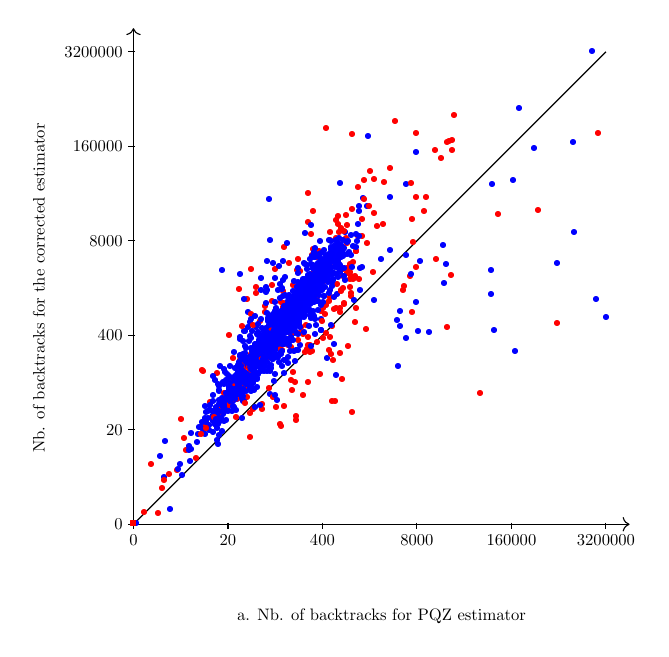 
\begin{tikzpicture}[only marks, y=.5cm, scale=0.6, every node/.style={scale=0.6}]
   % \draw plot[mark=*,xshift=-6cm] file {ScatterPlotExampleData.data};
    \draw[->] (0,0) -- coordinate (x axis mid) (10.5,0);
    \draw[->] (0,0) -- coordinate (y axis mid)(0,21);
    \foreach \x/\xtext in {0/0,2/20,4/400,6/8000,8/160000, 10/3200000}
        \draw (\x cm,1pt) -- (\x cm,-3pt)
            node[anchor=north] {$\xtext$};
    \foreach \y/\ytext in {0/0,2/20,4/400,6/8000,8/160000, 10/3200000}
        \draw (1pt,\y cm) -- (-3pt,\y cm) node[anchor=east] {$\ytext$};
    \node[below=1cm] at (x axis mid) {a. Nb. of backtracks for PQZ estimator};
    \node[rotate=90] at (-2,10) {Nb. of backtracks for the corrected estimator};
    
 	\draw (0,0) -- (10,20);
 	
 	{\color[rgb]{0.0,0,1.0}\node at (1.92,6.51) {\small{\textbullet}};}
{\color[rgb]{0.0,0,1.0}\node at (2.96,11.003) {\small{\textbullet}};}
{\color[rgb]{1.0,0,0.0}\node at (0.0,0.0) {\small{\textbullet}};}
{\color[rgb]{1.0,0,0.0}\node at (0.0,0.0) {\small{\textbullet}};}
{\color[rgb]{1.0,0,0.0}\node at (0.0,0.0) {\small{\textbullet}};}
{\color[rgb]{1.0,0,0.0}\node at (0.0,0.0) {\small{\textbullet}};}
{\color[rgb]{1.0,0,0.0}\node at (0.0,0.0) {\small{\textbullet}};}
{\color[rgb]{1.0,0,0.0}\node at (0.0,0.0) {\small{\textbullet}};}
{\color[rgb]{1.0,0,0.0}\node at (0.0,0.0) {\small{\textbullet}};}
{\color[rgb]{1.0,0,0.0}\node at (0.0,0.0) {\small{\textbullet}};}
{\color[rgb]{1.0,0,0.0}\node at (0.0,0.0) {\small{\textbullet}};}
{\color[rgb]{1.0,0,0.0}\node at (0.0,0.0) {\small{\textbullet}};}
{\color[rgb]{1.0,0,0.0}\node at (0.0,0.0) {\small{\textbullet}};}
{\color[rgb]{1.0,0,0.0}\node at (0.0,0.0) {\small{\textbullet}};}
{\color[rgb]{1.0,0,0.0}\node at (0.0,0.0) {\small{\textbullet}};}
{\color[rgb]{1.0,0,0.0}\node at (1.979,4.99) {\small{\textbullet}};}
{\color[rgb]{0.0,0,1.0}\node at (2.254,7.079) {\small{\textbullet}};}
{\color[rgb]{1.0,0,0.0}\node at (2.316,6.937) {\small{\textbullet}};}
{\color[rgb]{1.0,0,0.0}\node at (0.0,0.0) {\small{\textbullet}};}
{\color[rgb]{1.0,0,0.0}\node at (0.0,0.0) {\small{\textbullet}};}
{\color[rgb]{1.0,0,0.0}\node at (0.0,0.0) {\small{\textbullet}};}
{\color[rgb]{1.0,0,0.0}\node at (0.0,0.0) {\small{\textbullet}};}
{\color[rgb]{1.0,0,0.0}\node at (0.0,0.0) {\small{\textbullet}};}
{\color[rgb]{1.0,0,0.0}\node at (0.0,0.0) {\small{\textbullet}};}
{\color[rgb]{1.0,0,0.0}\node at (0.0,0.0) {\small{\textbullet}};}
{\color[rgb]{1.0,0,0.0}\node at (0.0,0.0) {\small{\textbullet}};}
{\color[rgb]{1.0,0,0.0}\node at (0.0,0.0) {\small{\textbullet}};}
{\color[rgb]{1.0,0,0.0}\node at (0.0,0.0) {\small{\textbullet}};}
{\color[rgb]{1.0,0,0.0}\node at (0.0,0.0) {\small{\textbullet}};}
{\color[rgb]{1.0,0,0.0}\node at (0.0,0.0) {\small{\textbullet}};}
{\color[rgb]{1.0,0,0.0}\node at (0.0,0.0) {\small{\textbullet}};}
{\color[rgb]{1.0,0,0.0}\node at (0.0,0.0) {\small{\textbullet}};}
{\color[rgb]{1.0,0,0.0}\node at (0.0,0.0) {\small{\textbullet}};}
{\color[rgb]{1.0,0,0.0}\node at (0.0,0.0) {\small{\textbullet}};}
{\color[rgb]{1.0,0,0.0}\node at (0.0,0.0) {\small{\textbullet}};}
{\color[rgb]{1.0,0,0.0}\node at (0.0,0.0) {\small{\textbullet}};}
{\color[rgb]{1.0,0,0.0}\node at (0.0,0.0) {\small{\textbullet}};}
{\color[rgb]{1.0,0,0.0}\node at (2.926,8.505) {\small{\textbullet}};}
{\color[rgb]{1.0,0,0.0}\node at (0.0,0.0) {\small{\textbullet}};}
{\color[rgb]{1.0,0,0.0}\node at (0.0,0.0) {\small{\textbullet}};}
{\color[rgb]{1.0,0,0.0}\node at (0.0,0.0) {\small{\textbullet}};}
{\color[rgb]{1.0,0,0.0}\node at (0.0,0.0) {\small{\textbullet}};}
{\color[rgb]{1.0,0,0.0}\node at (0.0,0.0) {\small{\textbullet}};}
{\color[rgb]{0.0,0,1.0}\node at (1.79,4.212) {\small{\textbullet}};}
{\color[rgb]{1.0,0,0.0}\node at (0.0,0.0) {\small{\textbullet}};}
{\color[rgb]{0.0,0,1.0}\node at (2.327,5.598) {\small{\textbullet}};}
{\color[rgb]{1.0,0,0.0}\node at (0.0,0.0) {\small{\textbullet}};}
{\color[rgb]{1.0,0,0.0}\node at (0.0,0.0) {\small{\textbullet}};}
{\color[rgb]{0.0,0,1.0}\node at (2.33,5.174) {\small{\textbullet}};}
{\color[rgb]{1.0,0,0.0}\node at (0.0,0.0) {\small{\textbullet}};}
{\color[rgb]{1.0,0,0.0}\node at (0.0,0.0) {\small{\textbullet}};}
{\color[rgb]{1.0,0,0.0}\node at (0.0,0.0) {\small{\textbullet}};}
{\color[rgb]{1.0,0,0.0}\node at (0.0,0.0) {\small{\textbullet}};}
{\color[rgb]{1.0,0,0.0}\node at (0.0,0.0) {\small{\textbullet}};}
{\color[rgb]{1.0,0,0.0}\node at (0.0,0.0) {\small{\textbullet}};}
{\color[rgb]{1.0,0,0.0}\node at (0.0,0.0) {\small{\textbullet}};}
{\color[rgb]{0.0,0,1.0}\node at (1.589,4.764) {\small{\textbullet}};}
{\color[rgb]{1.0,0,0.0}\node at (0.0,0.0) {\small{\textbullet}};}
{\color[rgb]{1.0,0,0.0}\node at (0.0,0.0) {\small{\textbullet}};}
{\color[rgb]{1.0,0,0.0}\node at (0.0,0.0) {\small{\textbullet}};}
{\color[rgb]{1.0,0,0.0}\node at (0.0,0.0) {\small{\textbullet}};}
{\color[rgb]{1.0,0,0.0}\node at (0.0,0.0) {\small{\textbullet}};}
{\color[rgb]{1.0,0,0.0}\node at (0.0,0.0) {\small{\textbullet}};}
{\color[rgb]{1.0,0,0.0}\node at (0.0,0.0) {\small{\textbullet}};}
{\color[rgb]{1.0,0,0.0}\node at (0.0,0.0) {\small{\textbullet}};}
{\color[rgb]{1.0,0,0.0}\node at (0.0,0.0) {\small{\textbullet}};}
{\color[rgb]{1.0,0,0.0}\node at (0.0,0.0) {\small{\textbullet}};}
{\color[rgb]{1.0,0,0.0}\node at (0.0,0.0) {\small{\textbullet}};}
{\color[rgb]{1.0,0,0.0}\node at (0.0,0.0) {\small{\textbullet}};}
{\color[rgb]{0.0,0,1.0}\node at (2.254,7.778) {\small{\textbullet}};}
{\color[rgb]{1.0,0,0.0}\node at (0.0,0.0) {\small{\textbullet}};}
{\color[rgb]{1.0,0,0.0}\node at (0.0,0.0) {\small{\textbullet}};}
{\color[rgb]{1.0,0,0.0}\node at (0.0,0.0) {\small{\textbullet}};}
{\color[rgb]{1.0,0,0.0}\node at (0.0,0.0) {\small{\textbullet}};}
{\color[rgb]{1.0,0,0.0}\node at (0.0,0.0) {\small{\textbullet}};}
{\color[rgb]{1.0,0,0.0}\node at (0.0,0.0) {\small{\textbullet}};}
{\color[rgb]{1.0,0,0.0}\node at (0.0,0.0) {\small{\textbullet}};}
{\color[rgb]{1.0,0,0.0}\node at (0.0,0.0) {\small{\textbullet}};}
{\color[rgb]{1.0,0,0.0}\node at (0.0,0.0) {\small{\textbullet}};}
{\color[rgb]{1.0,0,0.0}\node at (0.0,0.0) {\small{\textbullet}};}
{\color[rgb]{1.0,0,0.0}\node at (0.0,0.0) {\small{\textbullet}};}
{\color[rgb]{1.0,0,0.0}\node at (0.0,0.0) {\small{\textbullet}};}
{\color[rgb]{1.0,0,0.0}\node at (0.0,0.0) {\small{\textbullet}};}
{\color[rgb]{1.0,0,0.0}\node at (0.0,0.0) {\small{\textbullet}};}
{\color[rgb]{1.0,0,0.0}\node at (0.0,0.0) {\small{\textbullet}};}
{\color[rgb]{1.0,0,0.0}\node at (0.0,0.0) {\small{\textbullet}};}
{\color[rgb]{1.0,0,0.0}\node at (0.0,0.0) {\small{\textbullet}};}
{\color[rgb]{1.0,0,0.0}\node at (0.0,0.0) {\small{\textbullet}};}
{\color[rgb]{1.0,0,0.0}\node at (0.0,0.0) {\small{\textbullet}};}
{\color[rgb]{1.0,0,0.0}\node at (0.0,0.0) {\small{\textbullet}};}
{\color[rgb]{1.0,0,0.0}\node at (0.0,0.0) {\small{\textbullet}};}
{\color[rgb]{1.0,0,0.0}\node at (0.0,0.0) {\small{\textbullet}};}
{\color[rgb]{1.0,0,0.0}\node at (0.0,0.0) {\small{\textbullet}};}
{\color[rgb]{1.0,0,0.0}\node at (0.0,0.0) {\small{\textbullet}};}
{\color[rgb]{1.0,0,0.0}\node at (0.0,0.0) {\small{\textbullet}};}
{\color[rgb]{1.0,0,0.0}\node at (0.0,0.0) {\small{\textbullet}};}
{\color[rgb]{1.0,0,0.0}\node at (0.0,0.0) {\small{\textbullet}};}
{\color[rgb]{1.0,0,0.0}\node at (0.0,0.0) {\small{\textbullet}};}
{\color[rgb]{1.0,0,0.0}\node at (0.0,0.0) {\small{\textbullet}};}
{\color[rgb]{1.0,0,0.0}\node at (0.0,0.0) {\small{\textbullet}};}
{\color[rgb]{1.0,0,0.0}\node at (0.0,0.0) {\small{\textbullet}};}
{\color[rgb]{1.0,0,0.0}\node at (0.0,0.0) {\small{\textbullet}};}
{\color[rgb]{1.0,0,0.0}\node at (0.0,0.0) {\small{\textbullet}};}
{\color[rgb]{1.0,0,0.0}\node at (0.0,0.0) {\small{\textbullet}};}
{\color[rgb]{1.0,0,0.0}\node at (0.0,0.0) {\small{\textbullet}};}
{\color[rgb]{1.0,0,0.0}\node at (0.0,0.0) {\small{\textbullet}};}
{\color[rgb]{1.0,0,0.0}\node at (0.0,0.0) {\small{\textbullet}};}
{\color[rgb]{1.0,0,0.0}\node at (0.0,0.0) {\small{\textbullet}};}
{\color[rgb]{1.0,0,0.0}\node at (0.0,0.0) {\small{\textbullet}};}
{\color[rgb]{1.0,0,0.0}\node at (0.0,0.0) {\small{\textbullet}};}
{\color[rgb]{1.0,0,0.0}\node at (0.0,0.0) {\small{\textbullet}};}
{\color[rgb]{1.0,0,0.0}\node at (0.0,0.0) {\small{\textbullet}};}
{\color[rgb]{1.0,0,0.0}\node at (0.0,0.0) {\small{\textbullet}};}
{\color[rgb]{1.0,0,0.0}\node at (0.0,0.0) {\small{\textbullet}};}
{\color[rgb]{1.0,0,0.0}\node at (0.0,0.0) {\small{\textbullet}};}
{\color[rgb]{1.0,0,0.0}\node at (0.0,0.0) {\small{\textbullet}};}
{\color[rgb]{1.0,0,0.0}\node at (0.0,0.0) {\small{\textbullet}};}
{\color[rgb]{1.0,0,0.0}\node at (0.0,0.0) {\small{\textbullet}};}
{\color[rgb]{1.0,0,0.0}\node at (0.0,0.0) {\small{\textbullet}};}
{\color[rgb]{1.0,0,0.0}\node at (0.0,0.0) {\small{\textbullet}};}
{\color[rgb]{1.0,0,0.0}\node at (0.0,0.0) {\small{\textbullet}};}
{\color[rgb]{1.0,0,0.0}\node at (0.0,0.0) {\small{\textbullet}};}
{\color[rgb]{1.0,0,0.0}\node at (0.0,0.0) {\small{\textbullet}};}
{\color[rgb]{1.0,0,0.0}\node at (0.0,0.0) {\small{\textbullet}};}
{\color[rgb]{1.0,0,0.0}\node at (0.0,0.0) {\small{\textbullet}};}
{\color[rgb]{1.0,0,0.0}\node at (0.0,0.0) {\small{\textbullet}};}
{\color[rgb]{1.0,0,0.0}\node at (0.0,0.0) {\small{\textbullet}};}
{\color[rgb]{1.0,0,0.0}\node at (0.0,0.0) {\small{\textbullet}};}
{\color[rgb]{1.0,0,0.0}\node at (0.0,0.0) {\small{\textbullet}};}
{\color[rgb]{1.0,0,0.0}\node at (0.0,0.0) {\small{\textbullet}};}
{\color[rgb]{1.0,0,0.0}\node at (0.0,0.0) {\small{\textbullet}};}
{\color[rgb]{1.0,0,0.0}\node at (0.0,0.0) {\small{\textbullet}};}
{\color[rgb]{1.0,0,0.0}\node at (0.0,0.0) {\small{\textbullet}};}
{\color[rgb]{1.0,0,0.0}\node at (0.0,0.0) {\small{\textbullet}};}
{\color[rgb]{1.0,0,0.0}\node at (0.0,0.0) {\small{\textbullet}};}
{\color[rgb]{1.0,0,0.0}\node at (0.0,0.0) {\small{\textbullet}};}
{\color[rgb]{1.0,0,0.0}\node at (0.0,0.0) {\small{\textbullet}};}
{\color[rgb]{1.0,0,0.0}\node at (0.0,0.0) {\small{\textbullet}};}
{\color[rgb]{1.0,0,0.0}\node at (0.0,0.0) {\small{\textbullet}};}
{\color[rgb]{1.0,0,0.0}\node at (0.0,0.0) {\small{\textbullet}};}
{\color[rgb]{1.0,0,0.0}\node at (0.0,0.0) {\small{\textbullet}};}
{\color[rgb]{1.0,0,0.0}\node at (0.0,0.0) {\small{\textbullet}};}
{\color[rgb]{1.0,0,0.0}\node at (0.0,0.0) {\small{\textbullet}};}
{\color[rgb]{1.0,0,0.0}\node at (0.0,0.0) {\small{\textbullet}};}
{\color[rgb]{1.0,0,0.0}\node at (0.0,0.0) {\small{\textbullet}};}
{\color[rgb]{1.0,0,0.0}\node at (0.0,0.0) {\small{\textbullet}};}
{\color[rgb]{1.0,0,0.0}\node at (0.0,0.0) {\small{\textbullet}};}
{\color[rgb]{1.0,0,0.0}\node at (0.0,0.0) {\small{\textbullet}};}
{\color[rgb]{1.0,0,0.0}\node at (0.0,0.0) {\small{\textbullet}};}
{\color[rgb]{1.0,0,0.0}\node at (0.0,0.0) {\small{\textbullet}};}
{\color[rgb]{1.0,0,0.0}\node at (0.0,0.0) {\small{\textbullet}};}
{\color[rgb]{1.0,0,0.0}\node at (0.0,0.0) {\small{\textbullet}};}
{\color[rgb]{1.0,0,0.0}\node at (0.0,0.0) {\small{\textbullet}};}
{\color[rgb]{1.0,0,0.0}\node at (0.0,0.0) {\small{\textbullet}};}
{\color[rgb]{1.0,0,0.0}\node at (0.0,0.0) {\small{\textbullet}};}
{\color[rgb]{1.0,0,0.0}\node at (0.0,0.0) {\small{\textbullet}};}
{\color[rgb]{1.0,0,0.0}\node at (0.0,0.0) {\small{\textbullet}};}
{\color[rgb]{1.0,0,0.0}\node at (0.0,0.0) {\small{\textbullet}};}
{\color[rgb]{1.0,0,0.0}\node at (0.0,0.0) {\small{\textbullet}};}
{\color[rgb]{1.0,0,0.0}\node at (0.0,0.0) {\small{\textbullet}};}
{\color[rgb]{1.0,0,0.0}\node at (0.0,0.0) {\small{\textbullet}};}
{\color[rgb]{1.0,0,0.0}\node at (0.0,0.0) {\small{\textbullet}};}
{\color[rgb]{1.0,0,0.0}\node at (0.0,0.0) {\small{\textbullet}};}
{\color[rgb]{1.0,0,0.0}\node at (0.0,0.0) {\small{\textbullet}};}
{\color[rgb]{1.0,0,0.0}\node at (0.0,0.0) {\small{\textbullet}};}
{\color[rgb]{1.0,0,0.0}\node at (0.0,0.0) {\small{\textbullet}};}
{\color[rgb]{1.0,0,0.0}\node at (0.0,0.0) {\small{\textbullet}};}
{\color[rgb]{1.0,0,0.0}\node at (0.0,0.0) {\small{\textbullet}};}
{\color[rgb]{1.0,0,0.0}\node at (0.0,0.0) {\small{\textbullet}};}
{\color[rgb]{1.0,0,0.0}\node at (0.0,0.0) {\small{\textbullet}};}
{\color[rgb]{1.0,0,0.0}\node at (0.0,0.0) {\small{\textbullet}};}
{\color[rgb]{1.0,0,0.0}\node at (0.0,0.0) {\small{\textbullet}};}
{\color[rgb]{1.0,0,0.0}\node at (0.0,0.0) {\small{\textbullet}};}
{\color[rgb]{1.0,0,0.0}\node at (0.0,0.0) {\small{\textbullet}};}
{\color[rgb]{1.0,0,0.0}\node at (0.0,0.0) {\small{\textbullet}};}
{\color[rgb]{1.0,0,0.0}\node at (0.0,0.0) {\small{\textbullet}};}
{\color[rgb]{1.0,0,0.0}\node at (0.0,0.0) {\small{\textbullet}};}
{\color[rgb]{1.0,0,0.0}\node at (0.0,0.0) {\small{\textbullet}};}
{\color[rgb]{1.0,0,0.0}\node at (0.0,0.0) {\small{\textbullet}};}
{\color[rgb]{1.0,0,0.0}\node at (0.0,0.0) {\small{\textbullet}};}
{\color[rgb]{1.0,0,0.0}\node at (0.0,0.0) {\small{\textbullet}};}
{\color[rgb]{1.0,0,0.0}\node at (0.0,0.0) {\small{\textbullet}};}
{\color[rgb]{1.0,0,0.0}\node at (0.0,0.0) {\small{\textbullet}};}
{\color[rgb]{1.0,0,0.0}\node at (0.0,0.0) {\small{\textbullet}};}
{\color[rgb]{1.0,0,0.0}\node at (0.0,0.0) {\small{\textbullet}};}
{\color[rgb]{1.0,0,0.0}\node at (0.0,0.0) {\small{\textbullet}};}
{\color[rgb]{1.0,0,0.0}\node at (0.0,0.0) {\small{\textbullet}};}
{\color[rgb]{1.0,0,0.0}\node at (0.0,0.0) {\small{\textbullet}};}
{\color[rgb]{1.0,0,0.0}\node at (0.0,0.0) {\small{\textbullet}};}
{\color[rgb]{1.0,0,0.0}\node at (0.0,0.0) {\small{\textbullet}};}
{\color[rgb]{1.0,0,0.0}\node at (0.0,0.0) {\small{\textbullet}};}
{\color[rgb]{1.0,0,0.0}\node at (0.0,0.0) {\small{\textbullet}};}
{\color[rgb]{1.0,0,0.0}\node at (0.0,0.0) {\small{\textbullet}};}
{\color[rgb]{1.0,0,0.0}\node at (0.0,0.0) {\small{\textbullet}};}
{\color[rgb]{1.0,0,0.0}\node at (0.0,0.0) {\small{\textbullet}};}
{\color[rgb]{1.0,0,0.0}\node at (0.0,0.0) {\small{\textbullet}};}
{\color[rgb]{1.0,0,0.0}\node at (0.0,0.0) {\small{\textbullet}};}
{\color[rgb]{1.0,0,0.0}\node at (0.0,0.0) {\small{\textbullet}};}
{\color[rgb]{1.0,0,0.0}\node at (0.0,0.0) {\small{\textbullet}};}
{\color[rgb]{1.0,0,0.0}\node at (0.0,0.0) {\small{\textbullet}};}
{\color[rgb]{1.0,0,0.0}\node at (0.0,0.0) {\small{\textbullet}};}
{\color[rgb]{1.0,0,0.0}\node at (0.0,0.0) {\small{\textbullet}};}
{\color[rgb]{1.0,0,0.0}\node at (0.0,0.0) {\small{\textbullet}};}
{\color[rgb]{1.0,0,0.0}\node at (0.0,0.0) {\small{\textbullet}};}
{\color[rgb]{1.0,0,0.0}\node at (0.0,0.0) {\small{\textbullet}};}
{\color[rgb]{1.0,0,0.0}\node at (0.0,0.0) {\small{\textbullet}};}
{\color[rgb]{1.0,0,0.0}\node at (0.0,0.0) {\small{\textbullet}};}
{\color[rgb]{1.0,0,0.0}\node at (0.0,0.0) {\small{\textbullet}};}
{\color[rgb]{1.0,0,0.0}\node at (0.0,0.0) {\small{\textbullet}};}
{\color[rgb]{1.0,0,0.0}\node at (0.0,0.0) {\small{\textbullet}};}
{\color[rgb]{1.0,0,0.0}\node at (0.0,0.0) {\small{\textbullet}};}
{\color[rgb]{1.0,0,0.0}\node at (0.0,0.0) {\small{\textbullet}};}
{\color[rgb]{1.0,0,0.0}\node at (0.0,0.0) {\small{\textbullet}};}
{\color[rgb]{1.0,0,0.0}\node at (0.0,0.0) {\small{\textbullet}};}
{\color[rgb]{1.0,0,0.0}\node at (0.0,0.0) {\small{\textbullet}};}
{\color[rgb]{1.0,0,0.0}\node at (0.0,0.0) {\small{\textbullet}};}
{\color[rgb]{1.0,0,0.0}\node at (0.0,0.0) {\small{\textbullet}};}
{\color[rgb]{1.0,0,0.0}\node at (0.0,0.0) {\small{\textbullet}};}
{\color[rgb]{1.0,0,0.0}\node at (0.0,0.0) {\small{\textbullet}};}
{\color[rgb]{1.0,0,0.0}\node at (0.0,0.0) {\small{\textbullet}};}
{\color[rgb]{1.0,0,0.0}\node at (0.0,0.0) {\small{\textbullet}};}
{\color[rgb]{1.0,0,0.0}\node at (0.0,0.0) {\small{\textbullet}};}
{\color[rgb]{1.0,0,0.0}\node at (0.0,0.0) {\small{\textbullet}};}
{\color[rgb]{1.0,0,0.0}\node at (0.0,0.0) {\small{\textbullet}};}
{\color[rgb]{1.0,0,0.0}\node at (0.0,0.0) {\small{\textbullet}};}
{\color[rgb]{1.0,0,0.0}\node at (0.0,0.0) {\small{\textbullet}};}
{\color[rgb]{1.0,0,0.0}\node at (0.0,0.0) {\small{\textbullet}};}
{\color[rgb]{1.0,0,0.0}\node at (0.0,0.0) {\small{\textbullet}};}
{\color[rgb]{1.0,0,0.0}\node at (0.0,0.0) {\small{\textbullet}};}
{\color[rgb]{1.0,0,0.0}\node at (0.0,0.0) {\small{\textbullet}};}
{\color[rgb]{1.0,0,0.0}\node at (0.0,0.0) {\small{\textbullet}};}
{\color[rgb]{1.0,0,0.0}\node at (0.0,0.0) {\small{\textbullet}};}
{\color[rgb]{1.0,0,0.0}\node at (0.0,0.0) {\small{\textbullet}};}
{\color[rgb]{1.0,0,0.0}\node at (0.0,0.0) {\small{\textbullet}};}
{\color[rgb]{1.0,0,0.0}\node at (0.0,0.0) {\small{\textbullet}};}
{\color[rgb]{1.0,0,0.0}\node at (0.0,0.0) {\small{\textbullet}};}
{\color[rgb]{1.0,0,0.0}\node at (0.0,0.0) {\small{\textbullet}};}
{\color[rgb]{1.0,0,0.0}\node at (0.0,0.0) {\small{\textbullet}};}
{\color[rgb]{1.0,0,0.0}\node at (0.0,0.0) {\small{\textbullet}};}
{\color[rgb]{1.0,0,0.0}\node at (0.0,0.0) {\small{\textbullet}};}
{\color[rgb]{1.0,0,0.0}\node at (0.0,0.0) {\small{\textbullet}};}
{\color[rgb]{1.0,0,0.0}\node at (0.0,0.0) {\small{\textbullet}};}
{\color[rgb]{1.0,0,0.0}\node at (0.0,0.0) {\small{\textbullet}};}
{\color[rgb]{1.0,0,0.0}\node at (0.0,0.0) {\small{\textbullet}};}
{\color[rgb]{1.0,0,0.0}\node at (0.0,0.0) {\small{\textbullet}};}
{\color[rgb]{1.0,0,0.0}\node at (0.0,0.0) {\small{\textbullet}};}
{\color[rgb]{1.0,0,0.0}\node at (0.0,0.0) {\small{\textbullet}};}
{\color[rgb]{1.0,0,0.0}\node at (0.0,0.0) {\small{\textbullet}};}
{\color[rgb]{1.0,0,0.0}\node at (0.0,0.0) {\small{\textbullet}};}
{\color[rgb]{1.0,0,0.0}\node at (0.0,0.0) {\small{\textbullet}};}
{\color[rgb]{1.0,0,0.0}\node at (0.0,0.0) {\small{\textbullet}};}
{\color[rgb]{1.0,0,0.0}\node at (0.0,0.0) {\small{\textbullet}};}
{\color[rgb]{1.0,0,0.0}\node at (0.0,0.0) {\small{\textbullet}};}
{\color[rgb]{1.0,0,0.0}\node at (0.0,0.0) {\small{\textbullet}};}
{\color[rgb]{1.0,0,0.0}\node at (0.0,0.0) {\small{\textbullet}};}
{\color[rgb]{1.0,0,0.0}\node at (0.0,0.0) {\small{\textbullet}};}
{\color[rgb]{1.0,0,0.0}\node at (0.0,0.0) {\small{\textbullet}};}
{\color[rgb]{1.0,0,0.0}\node at (0.0,0.0) {\small{\textbullet}};}
{\color[rgb]{1.0,0,0.0}\node at (0.0,0.0) {\small{\textbullet}};}
{\color[rgb]{1.0,0,0.0}\node at (0.0,0.0) {\small{\textbullet}};}
{\color[rgb]{1.0,0,0.0}\node at (0.0,0.0) {\small{\textbullet}};}
{\color[rgb]{1.0,0,0.0}\node at (0.0,0.0) {\small{\textbullet}};}
{\color[rgb]{1.0,0,0.0}\node at (0.0,0.0) {\small{\textbullet}};}
{\color[rgb]{1.0,0,0.0}\node at (0.0,0.0) {\small{\textbullet}};}
{\color[rgb]{1.0,0,0.0}\node at (0.0,0.0) {\small{\textbullet}};}
{\color[rgb]{1.0,0,0.0}\node at (0.0,0.0) {\small{\textbullet}};}
{\color[rgb]{1.0,0,0.0}\node at (0.0,0.0) {\small{\textbullet}};}
{\color[rgb]{1.0,0,0.0}\node at (0.0,0.0) {\small{\textbullet}};}
{\color[rgb]{1.0,0,0.0}\node at (0.0,0.0) {\small{\textbullet}};}
{\color[rgb]{1.0,0,0.0}\node at (0.0,0.0) {\small{\textbullet}};}
{\color[rgb]{1.0,0,0.0}\node at (0.0,0.0) {\small{\textbullet}};}
{\color[rgb]{1.0,0,0.0}\node at (0.0,0.0) {\small{\textbullet}};}
{\color[rgb]{1.0,0,0.0}\node at (0.0,0.0) {\small{\textbullet}};}
{\color[rgb]{1.0,0,0.0}\node at (0.0,0.0) {\small{\textbullet}};}
{\color[rgb]{1.0,0,0.0}\node at (0.0,0.0) {\small{\textbullet}};}
{\color[rgb]{1.0,0,0.0}\node at (0.0,0.0) {\small{\textbullet}};}
{\color[rgb]{1.0,0,0.0}\node at (0.0,0.0) {\small{\textbullet}};}
{\color[rgb]{1.0,0,0.0}\node at (0.0,0.0) {\small{\textbullet}};}
{\color[rgb]{1.0,0,0.0}\node at (0.0,0.0) {\small{\textbullet}};}
{\color[rgb]{1.0,0,0.0}\node at (0.0,0.0) {\small{\textbullet}};}
{\color[rgb]{1.0,0,0.0}\node at (0.0,0.0) {\small{\textbullet}};}
{\color[rgb]{1.0,0,0.0}\node at (2.41,5.335) {\small{\textbullet}};}
{\color[rgb]{1.0,0,0.0}\node at (0.0,0.0) {\small{\textbullet}};}
{\color[rgb]{1.0,0,0.0}\node at (0.0,0.0) {\small{\textbullet}};}
{\color[rgb]{1.0,0,0.0}\node at (0.0,0.0) {\small{\textbullet}};}
{\color[rgb]{1.0,0,0.0}\node at (0.0,0.0) {\small{\textbullet}};}
{\color[rgb]{1.0,0,0.0}\node at (0.0,0.0) {\small{\textbullet}};}
{\color[rgb]{1.0,0,0.0}\node at (0.0,0.0) {\small{\textbullet}};}
{\color[rgb]{1.0,0,0.0}\node at (0.0,0.0) {\small{\textbullet}};}
{\color[rgb]{1.0,0,0.0}\node at (0.0,0.0) {\small{\textbullet}};}
{\color[rgb]{1.0,0,0.0}\node at (0.0,0.0) {\small{\textbullet}};}
{\color[rgb]{1.0,0,0.0}\node at (0.0,0.0) {\small{\textbullet}};}
{\color[rgb]{1.0,0,0.0}\node at (0.0,0.0) {\small{\textbullet}};}
{\color[rgb]{1.0,0,0.0}\node at (0.0,0.0) {\small{\textbullet}};}
{\color[rgb]{1.0,0,0.0}\node at (0.0,0.0) {\small{\textbullet}};}
{\color[rgb]{1.0,0,0.0}\node at (0.0,0.0) {\small{\textbullet}};}
{\color[rgb]{1.0,0,0.0}\node at (0.0,0.0) {\small{\textbullet}};}
{\color[rgb]{1.0,0,0.0}\node at (0.0,0.0) {\small{\textbullet}};}
{\color[rgb]{1.0,0,0.0}\node at (0.0,0.0) {\small{\textbullet}};}
{\color[rgb]{1.0,0,0.0}\node at (0.0,0.0) {\small{\textbullet}};}
{\color[rgb]{1.0,0,0.0}\node at (0.0,0.0) {\small{\textbullet}};}
{\color[rgb]{1.0,0,0.0}\node at (0.0,0.0) {\small{\textbullet}};}
{\color[rgb]{1.0,0,0.0}\node at (0.0,0.0) {\small{\textbullet}};}
{\color[rgb]{1.0,0,0.0}\node at (0.0,0.0) {\small{\textbullet}};}
{\color[rgb]{1.0,0,0.0}\node at (0.0,0.0) {\small{\textbullet}};}
{\color[rgb]{1.0,0,0.0}\node at (0.0,0.0) {\small{\textbullet}};}
{\color[rgb]{1.0,0,0.0}\node at (0.0,0.0) {\small{\textbullet}};}
{\color[rgb]{1.0,0,0.0}\node at (0.0,0.0) {\small{\textbullet}};}
{\color[rgb]{1.0,0,0.0}\node at (0.0,0.0) {\small{\textbullet}};}
{\color[rgb]{1.0,0,0.0}\node at (0.0,0.0) {\small{\textbullet}};}
{\color[rgb]{1.0,0,0.0}\node at (0.0,0.0) {\small{\textbullet}};}
{\color[rgb]{1.0,0,0.0}\node at (0.0,0.0) {\small{\textbullet}};}
{\color[rgb]{1.0,0,0.0}\node at (0.0,0.0) {\small{\textbullet}};}
{\color[rgb]{1.0,0,0.0}\node at (0.0,0.0) {\small{\textbullet}};}
{\color[rgb]{1.0,0,0.0}\node at (0.0,0.0) {\small{\textbullet}};}
{\color[rgb]{1.0,0,0.0}\node at (0.0,0.0) {\small{\textbullet}};}
{\color[rgb]{1.0,0,0.0}\node at (0.0,0.0) {\small{\textbullet}};}
{\color[rgb]{1.0,0,0.0}\node at (0.0,0.0) {\small{\textbullet}};}
{\color[rgb]{1.0,0,0.0}\node at (0.0,0.0) {\small{\textbullet}};}
{\color[rgb]{1.0,0,0.0}\node at (0.0,0.0) {\small{\textbullet}};}
{\color[rgb]{1.0,0,0.0}\node at (0.0,0.0) {\small{\textbullet}};}
{\color[rgb]{1.0,0,0.0}\node at (0.0,0.0) {\small{\textbullet}};}
{\color[rgb]{1.0,0,0.0}\node at (0.0,0.0) {\small{\textbullet}};}
{\color[rgb]{1.0,0,0.0}\node at (0.0,0.0) {\small{\textbullet}};}
{\color[rgb]{1.0,0,0.0}\node at (0.0,0.0) {\small{\textbullet}};}
{\color[rgb]{1.0,0,0.0}\node at (0.0,0.0) {\small{\textbullet}};}
{\color[rgb]{1.0,0,0.0}\node at (0.0,0.0) {\small{\textbullet}};}
{\color[rgb]{1.0,0,0.0}\node at (0.0,0.0) {\small{\textbullet}};}
{\color[rgb]{1.0,0,0.0}\node at (0.0,0.0) {\small{\textbullet}};}
{\color[rgb]{1.0,0,0.0}\node at (0.0,0.0) {\small{\textbullet}};}
{\color[rgb]{1.0,0,0.0}\node at (0.0,0.0) {\small{\textbullet}};}
{\color[rgb]{1.0,0,0.0}\node at (0.0,0.0) {\small{\textbullet}};}
{\color[rgb]{1.0,0,0.0}\node at (0.0,0.0) {\small{\textbullet}};}
{\color[rgb]{1.0,0,0.0}\node at (0.0,0.0) {\small{\textbullet}};}
{\color[rgb]{1.0,0,0.0}\node at (0.0,0.0) {\small{\textbullet}};}
{\color[rgb]{1.0,0,0.0}\node at (0.0,0.0) {\small{\textbullet}};}
{\color[rgb]{1.0,0,0.0}\node at (0.0,0.0) {\small{\textbullet}};}
{\color[rgb]{1.0,0,0.0}\node at (0.0,0.0) {\small{\textbullet}};}
{\color[rgb]{1.0,0,0.0}\node at (0.0,0.0) {\small{\textbullet}};}
{\color[rgb]{1.0,0,0.0}\node at (0.0,0.0) {\small{\textbullet}};}
{\color[rgb]{1.0,0,0.0}\node at (0.0,0.0) {\small{\textbullet}};}
{\color[rgb]{1.0,0,0.0}\node at (0.0,0.0) {\small{\textbullet}};}
{\color[rgb]{1.0,0,0.0}\node at (0.0,0.0) {\small{\textbullet}};}
{\color[rgb]{1.0,0,0.0}\node at (0.0,0.0) {\small{\textbullet}};}
{\color[rgb]{1.0,0,0.0}\node at (0.0,0.0) {\small{\textbullet}};}
{\color[rgb]{1.0,0,0.0}\node at (0.0,0.0) {\small{\textbullet}};}
{\color[rgb]{1.0,0,0.0}\node at (0.0,0.0) {\small{\textbullet}};}
{\color[rgb]{1.0,0,0.0}\node at (0.0,0.0) {\small{\textbullet}};}
{\color[rgb]{1.0,0,0.0}\node at (0.0,0.0) {\small{\textbullet}};}
{\color[rgb]{1.0,0,0.0}\node at (0.0,0.0) {\small{\textbullet}};}
{\color[rgb]{1.0,0,0.0}\node at (0.0,0.0) {\small{\textbullet}};}
{\color[rgb]{1.0,0,0.0}\node at (0.0,0.0) {\small{\textbullet}};}
{\color[rgb]{1.0,0,0.0}\node at (0.0,0.0) {\small{\textbullet}};}
{\color[rgb]{1.0,0,0.0}\node at (0.0,0.0) {\small{\textbullet}};}
{\color[rgb]{1.0,0,0.0}\node at (0.0,0.0) {\small{\textbullet}};}
{\color[rgb]{1.0,0,0.0}\node at (0.0,0.0) {\small{\textbullet}};}
{\color[rgb]{1.0,0,0.0}\node at (0.0,0.0) {\small{\textbullet}};}
{\color[rgb]{1.0,0,0.0}\node at (0.0,0.0) {\small{\textbullet}};}
{\color[rgb]{1.0,0,0.0}\node at (0.0,0.0) {\small{\textbullet}};}
{\color[rgb]{1.0,0,0.0}\node at (0.0,0.0) {\small{\textbullet}};}
{\color[rgb]{1.0,0,0.0}\node at (0.0,0.0) {\small{\textbullet}};}
{\color[rgb]{1.0,0,0.0}\node at (0.0,0.0) {\small{\textbullet}};}
{\color[rgb]{1.0,0,0.0}\node at (0.0,0.0) {\small{\textbullet}};}
{\color[rgb]{1.0,0,0.0}\node at (0.0,0.0) {\small{\textbullet}};}
{\color[rgb]{1.0,0,0.0}\node at (0.0,0.0) {\small{\textbullet}};}
{\color[rgb]{1.0,0,0.0}\node at (0.0,0.0) {\small{\textbullet}};}
{\color[rgb]{1.0,0,0.0}\node at (0.0,0.0) {\small{\textbullet}};}
{\color[rgb]{1.0,0,0.0}\node at (0.0,0.0) {\small{\textbullet}};}
{\color[rgb]{1.0,0,0.0}\node at (0.0,0.0) {\small{\textbullet}};}
{\color[rgb]{1.0,0,0.0}\node at (0.0,0.0) {\small{\textbullet}};}
{\color[rgb]{1.0,0,0.0}\node at (0.0,0.0) {\small{\textbullet}};}
{\color[rgb]{1.0,0,0.0}\node at (0.0,0.0) {\small{\textbullet}};}
{\color[rgb]{1.0,0,0.0}\node at (0.0,0.0) {\small{\textbullet}};}
{\color[rgb]{1.0,0,0.0}\node at (0.0,0.0) {\small{\textbullet}};}
{\color[rgb]{1.0,0,0.0}\node at (0.0,0.0) {\small{\textbullet}};}
{\color[rgb]{1.0,0,0.0}\node at (0.0,0.0) {\small{\textbullet}};}
{\color[rgb]{1.0,0,0.0}\node at (0.0,0.0) {\small{\textbullet}};}
{\color[rgb]{1.0,0,0.0}\node at (0.0,0.0) {\small{\textbullet}};}
{\color[rgb]{1.0,0,0.0}\node at (0.0,0.0) {\small{\textbullet}};}
{\color[rgb]{1.0,0,0.0}\node at (0.0,0.0) {\small{\textbullet}};}
{\color[rgb]{1.0,0,0.0}\node at (0.0,0.0) {\small{\textbullet}};}
{\color[rgb]{1.0,0,0.0}\node at (0.0,0.0) {\small{\textbullet}};}
{\color[rgb]{1.0,0,0.0}\node at (0.0,0.0) {\small{\textbullet}};}
{\color[rgb]{1.0,0,0.0}\node at (0.0,0.0) {\small{\textbullet}};}
{\color[rgb]{1.0,0,0.0}\node at (0.0,0.0) {\small{\textbullet}};}
{\color[rgb]{1.0,0,0.0}\node at (0.0,0.0) {\small{\textbullet}};}
{\color[rgb]{1.0,0,0.0}\node at (0.0,0.0) {\small{\textbullet}};}
{\color[rgb]{1.0,0,0.0}\node at (0.0,0.0) {\small{\textbullet}};}
{\color[rgb]{1.0,0,0.0}\node at (0.0,0.0) {\small{\textbullet}};}
{\color[rgb]{1.0,0,0.0}\node at (0.0,0.0) {\small{\textbullet}};}
{\color[rgb]{1.0,0,0.0}\node at (0.0,0.0) {\small{\textbullet}};}
{\color[rgb]{1.0,0,0.0}\node at (0.0,0.0) {\small{\textbullet}};}
{\color[rgb]{1.0,0,0.0}\node at (0.0,0.0) {\small{\textbullet}};}
{\color[rgb]{1.0,0,0.0}\node at (0.0,0.0) {\small{\textbullet}};}
{\color[rgb]{1.0,0,0.0}\node at (0.0,0.0) {\small{\textbullet}};}
{\color[rgb]{1.0,0,0.0}\node at (0.0,0.0) {\small{\textbullet}};}
{\color[rgb]{1.0,0,0.0}\node at (0.0,0.0) {\small{\textbullet}};}
{\color[rgb]{1.0,0,0.0}\node at (0.0,0.0) {\small{\textbullet}};}
{\color[rgb]{1.0,0,0.0}\node at (0.0,0.0) {\small{\textbullet}};}
{\color[rgb]{1.0,0,0.0}\node at (0.0,0.0) {\small{\textbullet}};}
{\color[rgb]{0.0,0,1.0}\node at (2.248,6.095) {\small{\textbullet}};}
{\color[rgb]{1.0,0,0.0}\node at (0.0,0.0) {\small{\textbullet}};}
{\color[rgb]{1.0,0,0.0}\node at (0.0,0.0) {\small{\textbullet}};}
{\color[rgb]{0.0,0,1.0}\node at (2.61,6.249) {\small{\textbullet}};}
{\color[rgb]{1.0,0,0.0}\node at (0.0,0.0) {\small{\textbullet}};}
{\color[rgb]{1.0,0,0.0}\node at (0.0,0.0) {\small{\textbullet}};}
{\color[rgb]{0.0,0,1.0}\node at (2.652,7.968) {\small{\textbullet}};}
{\color[rgb]{1.0,0,0.0}\node at (2.721,7.066) {\small{\textbullet}};}
{\color[rgb]{1.0,0,0.0}\node at (0.0,0.0) {\small{\textbullet}};}
{\color[rgb]{0.0,0,1.0}\node at (2.339,8.153) {\small{\textbullet}};}
{\color[rgb]{0.0,0,1.0}\node at (2.772,6.983) {\small{\textbullet}};}
{\color[rgb]{0.0,0,1.0}\node at (2.695,6.627) {\small{\textbullet}};}
{\color[rgb]{1.0,0,0.0}\node at (0.0,0.0) {\small{\textbullet}};}
{\color[rgb]{0.0,0,1.0}\node at (1.533,4.71) {\small{\textbullet}};}
{\color[rgb]{0.0,0,1.0}\node at (1.369,3.766) {\small{\textbullet}};}
{\color[rgb]{1.0,0,0.0}\node at (0.0,0.0) {\small{\textbullet}};}
{\color[rgb]{0.0,0,1.0}\node at (2.481,6.974) {\small{\textbullet}};}
{\color[rgb]{1.0,0,0.0}\node at (0.0,0.0) {\small{\textbullet}};}
{\color[rgb]{1.0,0,0.0}\node at (4.225,6.927) {\small{\textbullet}};}
{\color[rgb]{1.0,0,0.0}\node at (0.0,0.0) {\small{\textbullet}};}
{\color[rgb]{1.0,0,0.0}\node at (2.257,6.9) {\small{\textbullet}};}
{\color[rgb]{1.0,0,0.0}\node at (2.821,6.93) {\small{\textbullet}};}
{\color[rgb]{1.0,0,0.0}\node at (0.0,0.0) {\small{\textbullet}};}
{\color[rgb]{0.0,0,1.0}\node at (0.662,1.958) {\small{\textbullet}};}
{\color[rgb]{1.0,0,0.0}\node at (0.0,0.0) {\small{\textbullet}};}
{\color[rgb]{0.0,0,1.0}\node at (1.895,4.637) {\small{\textbullet}};}
{\color[rgb]{0.0,0,1.0}\node at (2.366,7.513) {\small{\textbullet}};}
{\color[rgb]{1.0,0,0.0}\node at (0.0,0.0) {\small{\textbullet}};}
{\color[rgb]{0.0,0,1.0}\node at (2.595,7.469) {\small{\textbullet}};}
{\color[rgb]{1.0,0,0.0}\node at (0.0,0.0) {\small{\textbullet}};}
{\color[rgb]{0.0,0,1.0}\node at (2.179,6.066) {\small{\textbullet}};}
{\color[rgb]{0.0,0,1.0}\node at (2.166,5.648) {\small{\textbullet}};}
{\color[rgb]{1.0,0,0.0}\node at (0.0,0.0) {\small{\textbullet}};}
{\color[rgb]{0.0,0,1.0}\node at (2.348,5.799) {\small{\textbullet}};}
{\color[rgb]{0.0,0,1.0}\node at (2.108,6.121) {\small{\textbullet}};}
{\color[rgb]{1.0,0,0.0}\node at (0.0,0.0) {\small{\textbullet}};}
{\color[rgb]{1.0,0,0.0}\node at (0.0,0.0) {\small{\textbullet}};}
{\color[rgb]{1.0,0,0.0}\node at (0.0,0.0) {\small{\textbullet}};}
{\color[rgb]{0.0,0,1.0}\node at (5.994,15.699) {\small{\textbullet}};}
{\color[rgb]{0.0,0,1.0}\node at (4.955,13.442) {\small{\textbullet}};}
{\color[rgb]{1.0,0,0.0}\node at (0.0,0.0) {\small{\textbullet}};}
{\color[rgb]{0.0,0,1.0}\node at (2.303,5.924) {\small{\textbullet}};}
{\color[rgb]{1.0,0,0.0}\node at (4.335,12.652) {\small{\textbullet}};}
{\color[rgb]{0.0,0,1.0}\node at (5.427,13.816) {\small{\textbullet}};}
{\color[rgb]{1.0,0,0.0}\node at (0.0,0.0) {\small{\textbullet}};}
{\color[rgb]{0.0,0,1.0}\node at (5.779,14.362) {\small{\textbullet}};}
{\color[rgb]{0.0,0,1.0}\node at (3.878,11.468) {\small{\textbullet}};}
{\color[rgb]{1.0,0,0.0}\node at (0.0,0.0) {\small{\textbullet}};}
{\color[rgb]{1.0,0,0.0}\node at (0.0,0.0) {\small{\textbullet}};}
{\color[rgb]{1.0,0,0.0}\node at (0.0,0.0) {\small{\textbullet}};}
{\color[rgb]{0.0,0,1.0}\node at (2.426,6.777) {\small{\textbullet}};}
{\color[rgb]{1.0,0,0.0}\node at (0.0,0.0) {\small{\textbullet}};}
{\color[rgb]{0.0,0,1.0}\node at (4.478,12.326) {\small{\textbullet}};}
{\color[rgb]{0.0,0,1.0}\node at (3.551,9.986) {\small{\textbullet}};}
{\color[rgb]{1.0,0,0.0}\node at (0.0,0.0) {\small{\textbullet}};}
{\color[rgb]{1.0,0,0.0}\node at (0.0,0.0) {\small{\textbullet}};}
{\color[rgb]{1.0,0,0.0}\node at (0.0,0.0) {\small{\textbullet}};}
{\color[rgb]{1.0,0,0.0}\node at (0.0,0.0) {\small{\textbullet}};}
{\color[rgb]{1.0,0,0.0}\node at (2.187,4.485) {\small{\textbullet}};}
{\color[rgb]{1.0,0,0.0}\node at (0.0,0.0) {\small{\textbullet}};}
{\color[rgb]{1.0,0,0.0}\node at (0.0,0.0) {\small{\textbullet}};}
{\color[rgb]{1.0,0,0.0}\node at (0.0,0.0) {\small{\textbullet}};}
{\color[rgb]{0.0,0,1.0}\node at (3.01,6.325) {\small{\textbullet}};}
{\color[rgb]{0.0,0,1.0}\node at (2.981,7.908) {\small{\textbullet}};}
{\color[rgb]{1.0,0,0.0}\node at (0.0,0.0) {\small{\textbullet}};}
{\color[rgb]{1.0,0,0.0}\node at (0.38,2.485) {\small{\textbullet}};}
{\color[rgb]{1.0,0,0.0}\node at (0.0,0.0) {\small{\textbullet}};}
{\color[rgb]{1.0,0,0.0}\node at (0.0,0.0) {\small{\textbullet}};}
{\color[rgb]{1.0,0,0.0}\node at (3.771,12.23) {\small{\textbullet}};}
{\color[rgb]{1.0,0,0.0}\node at (0.0,0.0) {\small{\textbullet}};}
{\color[rgb]{1.0,0,0.0}\node at (0.0,0.0) {\small{\textbullet}};}
{\color[rgb]{1.0,0,0.0}\node at (0.0,0.0) {\small{\textbullet}};}
{\color[rgb]{1.0,0,0.0}\node at (0.0,0.0) {\small{\textbullet}};}
{\color[rgb]{1.0,0,0.0}\node at (0.0,0.0) {\small{\textbullet}};}
{\color[rgb]{1.0,0,0.0}\node at (0.0,0.0) {\small{\textbullet}};}
{\color[rgb]{1.0,0,0.0}\node at (0.0,0.0) {\small{\textbullet}};}
{\color[rgb]{1.0,0,0.0}\node at (0.0,0.0) {\small{\textbullet}};}
{\color[rgb]{0.0,0,1.0}\node at (3.54,7.529) {\small{\textbullet}};}
{\color[rgb]{1.0,0,0.0}\node at (0.0,0.0) {\small{\textbullet}};}
{\color[rgb]{0.0,0,1.0}\node at (2.864,8.662) {\small{\textbullet}};}
{\color[rgb]{1.0,0,0.0}\node at (2.361,6.602) {\small{\textbullet}};}
{\color[rgb]{1.0,0,0.0}\node at (0.0,0.0) {\small{\textbullet}};}
{\color[rgb]{1.0,0,0.0}\node at (0.0,0.0) {\small{\textbullet}};}
{\color[rgb]{0.0,0,1.0}\node at (3.758,8.7) {\small{\textbullet}};}
{\color[rgb]{0.0,0,1.0}\node at (4.32,9.718) {\small{\textbullet}};}
{\color[rgb]{1.0,0,0.0}\node at (0.0,0.0) {\small{\textbullet}};}
{\color[rgb]{1.0,0,0.0}\node at (0.0,0.0) {\small{\textbullet}};}
{\color[rgb]{1.0,0,0.0}\node at (0.0,0.0) {\small{\textbullet}};}
{\color[rgb]{0.0,0,1.0}\node at (2.891,5.447) {\small{\textbullet}};}
{\color[rgb]{1.0,0,0.0}\node at (0.0,0.0) {\small{\textbullet}};}
{\color[rgb]{1.0,0,0.0}\node at (0.0,0.0) {\small{\textbullet}};}
{\color[rgb]{1.0,0,0.0}\node at (0.0,0.0) {\small{\textbullet}};}
{\color[rgb]{1.0,0,0.0}\node at (0.0,0.0) {\small{\textbullet}};}
{\color[rgb]{1.0,0,0.0}\node at (0.0,0.0) {\small{\textbullet}};}
{\color[rgb]{1.0,0,0.0}\node at (0.0,0.0) {\small{\textbullet}};}
{\color[rgb]{1.0,0,0.0}\node at (2.684,8.561) {\small{\textbullet}};}
{\color[rgb]{1.0,0,0.0}\node at (0.0,0.0) {\small{\textbullet}};}
{\color[rgb]{1.0,0,0.0}\node at (3.481,7.744) {\small{\textbullet}};}
{\color[rgb]{1.0,0,0.0}\node at (0.0,0.0) {\small{\textbullet}};}
{\color[rgb]{0.0,0,1.0}\node at (1.84,6.65) {\small{\textbullet}};}
{\color[rgb]{1.0,0,0.0}\node at (0.0,0.0) {\small{\textbullet}};}
{\color[rgb]{1.0,0,0.0}\node at (0.0,0.0) {\small{\textbullet}};}
{\color[rgb]{1.0,0,0.0}\node at (0.0,0.0) {\small{\textbullet}};}
{\color[rgb]{1.0,0,0.0}\node at (0.0,0.0) {\small{\textbullet}};}
{\color[rgb]{1.0,0,0.0}\node at (0.0,0.0) {\small{\textbullet}};}
{\color[rgb]{1.0,0,0.0}\node at (0.0,0.0) {\small{\textbullet}};}
{\color[rgb]{1.0,0,0.0}\node at (0.0,0.0) {\small{\textbullet}};}
{\color[rgb]{1.0,0,0.0}\node at (0.0,0.0) {\small{\textbullet}};}
{\color[rgb]{0.0,0,1.0}\node at (2.522,7.299) {\small{\textbullet}};}
{\color[rgb]{1.0,0,0.0}\node at (0.0,0.0) {\small{\textbullet}};}
{\color[rgb]{1.0,0,0.0}\node at (0.0,0.0) {\small{\textbullet}};}
{\color[rgb]{1.0,0,0.0}\node at (0.0,0.0) {\small{\textbullet}};}
{\color[rgb]{1.0,0,0.0}\node at (0.0,0.0) {\small{\textbullet}};}
{\color[rgb]{1.0,0,0.0}\node at (0.0,0.0) {\small{\textbullet}};}
{\color[rgb]{1.0,0,0.0}\node at (0.0,0.0) {\small{\textbullet}};}
{\color[rgb]{1.0,0,0.0}\node at (0.0,0.0) {\small{\textbullet}};}
{\color[rgb]{1.0,0,0.0}\node at (0.0,0.0) {\small{\textbullet}};}
{\color[rgb]{1.0,0,0.0}\node at (0.0,0.0) {\small{\textbullet}};}
{\color[rgb]{1.0,0,0.0}\node at (0.0,0.0) {\small{\textbullet}};}
{\color[rgb]{1.0,0,0.0}\node at (0.0,0.0) {\small{\textbullet}};}
{\color[rgb]{1.0,0,0.0}\node at (0.0,0.0) {\small{\textbullet}};}
{\color[rgb]{1.0,0,0.0}\node at (0.0,0.0) {\small{\textbullet}};}
{\color[rgb]{1.0,0,0.0}\node at (0.0,0.0) {\small{\textbullet}};}
{\color[rgb]{1.0,0,0.0}\node at (0.0,0.0) {\small{\textbullet}};}
{\color[rgb]{1.0,0,0.0}\node at (0.0,0.0) {\small{\textbullet}};}
{\color[rgb]{1.0,0,0.0}\node at (0.0,0.0) {\small{\textbullet}};}
{\color[rgb]{1.0,0,0.0}\node at (0.0,0.0) {\small{\textbullet}};}
{\color[rgb]{1.0,0,0.0}\node at (0.0,0.0) {\small{\textbullet}};}
{\color[rgb]{0.0,0,1.0}\node at (3.233,8.118) {\small{\textbullet}};}
{\color[rgb]{1.0,0,0.0}\node at (0.0,0.0) {\small{\textbullet}};}
{\color[rgb]{1.0,0,0.0}\node at (0.0,0.0) {\small{\textbullet}};}
{\color[rgb]{1.0,0,0.0}\node at (0.0,0.0) {\small{\textbullet}};}
{\color[rgb]{1.0,0,0.0}\node at (0.0,0.0) {\small{\textbullet}};}
{\color[rgb]{1.0,0,0.0}\node at (0.0,0.0) {\small{\textbullet}};}
{\color[rgb]{1.0,0,0.0}\node at (0.0,0.0) {\small{\textbullet}};}
{\color[rgb]{0.0,0,1.0}\node at (3.26,9.061) {\small{\textbullet}};}
{\color[rgb]{1.0,0,0.0}\node at (0.0,0.0) {\small{\textbullet}};}
{\color[rgb]{1.0,0,0.0}\node at (0.0,0.0) {\small{\textbullet}};}
{\color[rgb]{1.0,0,0.0}\node at (0.0,0.0) {\small{\textbullet}};}
{\color[rgb]{1.0,0,0.0}\node at (0.0,0.0) {\small{\textbullet}};}
{\color[rgb]{1.0,0,0.0}\node at (0.0,0.0) {\small{\textbullet}};}
{\color[rgb]{1.0,0,0.0}\node at (0.0,0.0) {\small{\textbullet}};}
{\color[rgb]{1.0,0,0.0}\node at (0.0,0.0) {\small{\textbullet}};}
{\color[rgb]{1.0,0,0.0}\node at (2.925,7.619) {\small{\textbullet}};}
{\color[rgb]{1.0,0,0.0}\node at (0.0,0.0) {\small{\textbullet}};}
{\color[rgb]{1.0,0,0.0}\node at (0.0,0.0) {\small{\textbullet}};}
{\color[rgb]{1.0,0,0.0}\node at (0.0,0.0) {\small{\textbullet}};}
{\color[rgb]{1.0,0,0.0}\node at (0.0,0.0) {\small{\textbullet}};}
{\color[rgb]{1.0,0,0.0}\node at (0.0,0.0) {\small{\textbullet}};}
{\color[rgb]{1.0,0,0.0}\node at (0.0,0.0) {\small{\textbullet}};}
{\color[rgb]{1.0,0,0.0}\node at (1.673,4.509) {\small{\textbullet}};}
{\color[rgb]{1.0,0,0.0}\node at (0.0,0.0) {\small{\textbullet}};}
{\color[rgb]{1.0,0,0.0}\node at (0.0,0.0) {\small{\textbullet}};}
{\color[rgb]{1.0,0,0.0}\node at (0.0,0.0) {\small{\textbullet}};}
{\color[rgb]{1.0,0,0.0}\node at (0.0,0.0) {\small{\textbullet}};}
{\color[rgb]{1.0,0,0.0}\node at (0.0,0.0) {\small{\textbullet}};}
{\color[rgb]{1.0,0,0.0}\node at (0.0,0.0) {\small{\textbullet}};}
{\color[rgb]{1.0,0,0.0}\node at (0.0,0.0) {\small{\textbullet}};}
{\color[rgb]{1.0,0,0.0}\node at (0.0,0.0) {\small{\textbullet}};}
{\color[rgb]{1.0,0,0.0}\node at (0.0,0.0) {\small{\textbullet}};}
{\color[rgb]{1.0,0,0.0}\node at (0.0,0.0) {\small{\textbullet}};}
{\color[rgb]{1.0,0,0.0}\node at (0.0,0.0) {\small{\textbullet}};}
{\color[rgb]{1.0,0,0.0}\node at (0.0,0.0) {\small{\textbullet}};}
{\color[rgb]{1.0,0,0.0}\node at (0.0,0.0) {\small{\textbullet}};}
{\color[rgb]{1.0,0,0.0}\node at (0.0,0.0) {\small{\textbullet}};}
{\color[rgb]{1.0,0,0.0}\node at (0.0,0.0) {\small{\textbullet}};}
{\color[rgb]{1.0,0,0.0}\node at (0.0,0.0) {\small{\textbullet}};}
{\color[rgb]{1.0,0,0.0}\node at (0.0,0.0) {\small{\textbullet}};}
{\color[rgb]{1.0,0,0.0}\node at (0.0,0.0) {\small{\textbullet}};}
{\color[rgb]{1.0,0,0.0}\node at (0.0,0.0) {\small{\textbullet}};}
{\color[rgb]{1.0,0,0.0}\node at (0.0,0.0) {\small{\textbullet}};}
{\color[rgb]{1.0,0,0.0}\node at (0.0,0.0) {\small{\textbullet}};}
{\color[rgb]{1.0,0,0.0}\node at (0.0,0.0) {\small{\textbullet}};}
{\color[rgb]{1.0,0,0.0}\node at (0.0,0.0) {\small{\textbullet}};}
{\color[rgb]{1.0,0,0.0}\node at (0.0,0.0) {\small{\textbullet}};}
{\color[rgb]{1.0,0,0.0}\node at (0.0,0.0) {\small{\textbullet}};}
{\color[rgb]{0.0,0,1.0}\node at (2.959,8.83) {\small{\textbullet}};}
{\color[rgb]{1.0,0,0.0}\node at (0.0,0.0) {\small{\textbullet}};}
{\color[rgb]{1.0,0,0.0}\node at (0.0,0.0) {\small{\textbullet}};}
{\color[rgb]{1.0,0,0.0}\node at (0.0,0.0) {\small{\textbullet}};}
{\color[rgb]{1.0,0,0.0}\node at (0.0,0.0) {\small{\textbullet}};}
{\color[rgb]{1.0,0,0.0}\node at (0.0,0.0) {\small{\textbullet}};}
{\color[rgb]{1.0,0,0.0}\node at (0.0,0.0) {\small{\textbullet}};}
{\color[rgb]{1.0,0,0.0}\node at (0.0,0.0) {\small{\textbullet}};}
{\color[rgb]{1.0,0,0.0}\node at (0.0,0.0) {\small{\textbullet}};}
{\color[rgb]{0.0,0,1.0}\node at (3.035,8.247) {\small{\textbullet}};}
{\color[rgb]{1.0,0,0.0}\node at (0.0,0.0) {\small{\textbullet}};}
{\color[rgb]{1.0,0,0.0}\node at (0.0,0.0) {\small{\textbullet}};}
{\color[rgb]{1.0,0,0.0}\node at (0.0,0.0) {\small{\textbullet}};}
{\color[rgb]{1.0,0,0.0}\node at (0.0,0.0) {\small{\textbullet}};}
{\color[rgb]{1.0,0,0.0}\node at (0.0,0.0) {\small{\textbullet}};}
{\color[rgb]{1.0,0,0.0}\node at (0.0,0.0) {\small{\textbullet}};}
{\color[rgb]{1.0,0,0.0}\node at (0.0,0.0) {\small{\textbullet}};}
{\color[rgb]{1.0,0,0.0}\node at (0.0,0.0) {\small{\textbullet}};}
{\color[rgb]{1.0,0,0.0}\node at (0.0,0.0) {\small{\textbullet}};}
{\color[rgb]{1.0,0,0.0}\node at (0.0,0.0) {\small{\textbullet}};}
{\color[rgb]{1.0,0,0.0}\node at (0.0,0.0) {\small{\textbullet}};}
{\color[rgb]{1.0,0,0.0}\node at (0.0,0.0) {\small{\textbullet}};}
{\color[rgb]{1.0,0,0.0}\node at (0.0,0.0) {\small{\textbullet}};}
{\color[rgb]{1.0,0,0.0}\node at (0.0,0.0) {\small{\textbullet}};}
{\color[rgb]{1.0,0,0.0}\node at (0.0,0.0) {\small{\textbullet}};}
{\color[rgb]{1.0,0,0.0}\node at (0.0,0.0) {\small{\textbullet}};}
{\color[rgb]{1.0,0,0.0}\node at (0.0,0.0) {\small{\textbullet}};}
{\color[rgb]{1.0,0,0.0}\node at (0.0,0.0) {\small{\textbullet}};}
{\color[rgb]{1.0,0,0.0}\node at (0.0,0.0) {\small{\textbullet}};}
{\color[rgb]{1.0,0,0.0}\node at (0.0,0.0) {\small{\textbullet}};}
{\color[rgb]{1.0,0,0.0}\node at (0.0,0.0) {\small{\textbullet}};}
{\color[rgb]{1.0,0,0.0}\node at (0.0,0.0) {\small{\textbullet}};}
{\color[rgb]{1.0,0,0.0}\node at (0.0,0.0) {\small{\textbullet}};}
{\color[rgb]{1.0,0,0.0}\node at (0.0,0.0) {\small{\textbullet}};}
{\color[rgb]{1.0,0,0.0}\node at (0.0,0.0) {\small{\textbullet}};}
{\color[rgb]{1.0,0,0.0}\node at (0.0,0.0) {\small{\textbullet}};}
{\color[rgb]{1.0,0,0.0}\node at (0.0,0.0) {\small{\textbullet}};}
{\color[rgb]{1.0,0,0.0}\node at (0.0,0.0) {\small{\textbullet}};}
{\color[rgb]{1.0,0,0.0}\node at (0.0,0.0) {\small{\textbullet}};}
{\color[rgb]{1.0,0,0.0}\node at (0.0,0.0) {\small{\textbullet}};}
{\color[rgb]{1.0,0,0.0}\node at (0.0,0.0) {\small{\textbullet}};}
{\color[rgb]{1.0,0,0.0}\node at (0.0,0.0) {\small{\textbullet}};}
{\color[rgb]{1.0,0,0.0}\node at (0.0,0.0) {\small{\textbullet}};}
{\color[rgb]{1.0,0,0.0}\node at (0.0,0.0) {\small{\textbullet}};}
{\color[rgb]{1.0,0,0.0}\node at (0.0,0.0) {\small{\textbullet}};}
{\color[rgb]{1.0,0,0.0}\node at (0.0,0.0) {\small{\textbullet}};}
{\color[rgb]{1.0,0,0.0}\node at (0.0,0.0) {\small{\textbullet}};}
{\color[rgb]{1.0,0,0.0}\node at (0.0,0.0) {\small{\textbullet}};}
{\color[rgb]{1.0,0,0.0}\node at (0.0,0.0) {\small{\textbullet}};}
{\color[rgb]{1.0,0,0.0}\node at (0.0,0.0) {\small{\textbullet}};}
{\color[rgb]{1.0,0,0.0}\node at (0.0,0.0) {\small{\textbullet}};}
{\color[rgb]{1.0,0,0.0}\node at (0.0,0.0) {\small{\textbullet}};}
{\color[rgb]{1.0,0,0.0}\node at (0.0,0.0) {\small{\textbullet}};}
{\color[rgb]{0.0,0,1.0}\node at (3.1,10.105) {\small{\textbullet}};}
{\color[rgb]{1.0,0,0.0}\node at (0.0,0.0) {\small{\textbullet}};}
{\color[rgb]{1.0,0,0.0}\node at (0.0,0.0) {\small{\textbullet}};}
{\color[rgb]{1.0,0,0.0}\node at (0.0,0.0) {\small{\textbullet}};}
{\color[rgb]{1.0,0,0.0}\node at (0.0,0.0) {\small{\textbullet}};}
{\color[rgb]{1.0,0,0.0}\node at (0.0,0.0) {\small{\textbullet}};}
{\color[rgb]{1.0,0,0.0}\node at (0.0,0.0) {\small{\textbullet}};}
{\color[rgb]{1.0,0,0.0}\node at (0.0,0.0) {\small{\textbullet}};}
{\color[rgb]{1.0,0,0.0}\node at (0.0,0.0) {\small{\textbullet}};}
{\color[rgb]{1.0,0,0.0}\node at (0.0,0.0) {\small{\textbullet}};}
{\color[rgb]{1.0,0,0.0}\node at (0.0,0.0) {\small{\textbullet}};}
{\color[rgb]{1.0,0,0.0}\node at (0.0,0.0) {\small{\textbullet}};}
{\color[rgb]{1.0,0,0.0}\node at (0.0,0.0) {\small{\textbullet}};}
{\color[rgb]{1.0,0,0.0}\node at (0.0,0.0) {\small{\textbullet}};}
{\color[rgb]{1.0,0,0.0}\node at (0.0,0.0) {\small{\textbullet}};}
{\color[rgb]{1.0,0,0.0}\node at (0.0,0.0) {\small{\textbullet}};}
{\color[rgb]{1.0,0,0.0}\node at (0.0,0.0) {\small{\textbullet}};}
{\color[rgb]{1.0,0,0.0}\node at (0.0,0.0) {\small{\textbullet}};}
{\color[rgb]{1.0,0,0.0}\node at (0.0,0.0) {\small{\textbullet}};}
{\color[rgb]{1.0,0,0.0}\node at (0.0,0.0) {\small{\textbullet}};}
{\color[rgb]{1.0,0,0.0}\node at (0.0,0.0) {\small{\textbullet}};}
{\color[rgb]{1.0,0,0.0}\node at (0.0,0.0) {\small{\textbullet}};}
{\color[rgb]{1.0,0,0.0}\node at (0.0,0.0) {\small{\textbullet}};}
{\color[rgb]{1.0,0,0.0}\node at (0.0,0.0) {\small{\textbullet}};}
{\color[rgb]{1.0,0,0.0}\node at (0.0,0.0) {\small{\textbullet}};}
{\color[rgb]{1.0,0,0.0}\node at (0.0,0.0) {\small{\textbullet}};}
{\color[rgb]{1.0,0,0.0}\node at (0.0,0.0) {\small{\textbullet}};}
{\color[rgb]{1.0,0,0.0}\node at (0.0,0.0) {\small{\textbullet}};}
{\color[rgb]{1.0,0,0.0}\node at (0.0,0.0) {\small{\textbullet}};}
{\color[rgb]{1.0,0,0.0}\node at (0.0,0.0) {\small{\textbullet}};}
{\color[rgb]{1.0,0,0.0}\node at (0.0,0.0) {\small{\textbullet}};}
{\color[rgb]{1.0,0,0.0}\node at (0.0,0.0) {\small{\textbullet}};}
{\color[rgb]{1.0,0,0.0}\node at (0.0,0.0) {\small{\textbullet}};}
{\color[rgb]{1.0,0,0.0}\node at (0.0,0.0) {\small{\textbullet}};}
{\color[rgb]{1.0,0,0.0}\node at (0.0,0.0) {\small{\textbullet}};}
{\color[rgb]{1.0,0,0.0}\node at (0.0,0.0) {\small{\textbullet}};}
{\color[rgb]{1.0,0,0.0}\node at (0.0,0.0) {\small{\textbullet}};}
{\color[rgb]{1.0,0,0.0}\node at (0.0,0.0) {\small{\textbullet}};}
{\color[rgb]{1.0,0,0.0}\node at (0.0,0.0) {\small{\textbullet}};}
{\color[rgb]{1.0,0,0.0}\node at (0.0,0.0) {\small{\textbullet}};}
{\color[rgb]{1.0,0,0.0}\node at (0.0,0.0) {\small{\textbullet}};}
{\color[rgb]{1.0,0,0.0}\node at (0.0,0.0) {\small{\textbullet}};}
{\color[rgb]{1.0,0,0.0}\node at (0.0,0.0) {\small{\textbullet}};}
{\color[rgb]{1.0,0,0.0}\node at (0.0,0.0) {\small{\textbullet}};}
{\color[rgb]{1.0,0,0.0}\node at (0.0,0.0) {\small{\textbullet}};}
{\color[rgb]{1.0,0,0.0}\node at (0.0,0.0) {\small{\textbullet}};}
{\color[rgb]{1.0,0,0.0}\node at (0.0,0.0) {\small{\textbullet}};}
{\color[rgb]{1.0,0,0.0}\node at (0.0,0.0) {\small{\textbullet}};}
{\color[rgb]{1.0,0,0.0}\node at (0.0,0.0) {\small{\textbullet}};}
{\color[rgb]{1.0,0,0.0}\node at (0.0,0.0) {\small{\textbullet}};}
{\color[rgb]{1.0,0,0.0}\node at (0.0,0.0) {\small{\textbullet}};}
{\color[rgb]{1.0,0,0.0}\node at (0.0,0.0) {\small{\textbullet}};}
{\color[rgb]{1.0,0,0.0}\node at (0.0,0.0) {\small{\textbullet}};}
{\color[rgb]{1.0,0,0.0}\node at (0.0,0.0) {\small{\textbullet}};}
{\color[rgb]{1.0,0,0.0}\node at (0.0,0.0) {\small{\textbullet}};}
{\color[rgb]{1.0,0,0.0}\node at (0.0,0.0) {\small{\textbullet}};}
{\color[rgb]{1.0,0,0.0}\node at (0.0,0.0) {\small{\textbullet}};}
{\color[rgb]{1.0,0,0.0}\node at (0.0,0.0) {\small{\textbullet}};}
{\color[rgb]{1.0,0,0.0}\node at (0.0,0.0) {\small{\textbullet}};}
{\color[rgb]{1.0,0,0.0}\node at (0.0,0.0) {\small{\textbullet}};}
{\color[rgb]{1.0,0,0.0}\node at (0.0,0.0) {\small{\textbullet}};}
{\color[rgb]{1.0,0,0.0}\node at (0.0,0.0) {\small{\textbullet}};}
{\color[rgb]{1.0,0,0.0}\node at (0.0,0.0) {\small{\textbullet}};}
{\color[rgb]{1.0,0,0.0}\node at (0.0,0.0) {\small{\textbullet}};}
{\color[rgb]{1.0,0,0.0}\node at (0.0,0.0) {\small{\textbullet}};}
{\color[rgb]{1.0,0,0.0}\node at (0.0,0.0) {\small{\textbullet}};}
{\color[rgb]{1.0,0,0.0}\node at (0.0,0.0) {\small{\textbullet}};}
{\color[rgb]{1.0,0,0.0}\node at (0.0,0.0) {\small{\textbullet}};}
{\color[rgb]{1.0,0,0.0}\node at (0.0,0.0) {\small{\textbullet}};}
{\color[rgb]{1.0,0,0.0}\node at (0.0,0.0) {\small{\textbullet}};}
{\color[rgb]{1.0,0,0.0}\node at (0.0,0.0) {\small{\textbullet}};}
{\color[rgb]{1.0,0,0.0}\node at (0.0,0.0) {\small{\textbullet}};}
{\color[rgb]{1.0,0,0.0}\node at (0.0,0.0) {\small{\textbullet}};}
{\color[rgb]{1.0,0,0.0}\node at (0.0,0.0) {\small{\textbullet}};}
{\color[rgb]{1.0,0,0.0}\node at (0.0,0.0) {\small{\textbullet}};}
{\color[rgb]{1.0,0,0.0}\node at (0.0,0.0) {\small{\textbullet}};}
{\color[rgb]{1.0,0,0.0}\node at (0.0,0.0) {\small{\textbullet}};}
{\color[rgb]{1.0,0,0.0}\node at (0.0,0.0) {\small{\textbullet}};}
{\color[rgb]{1.0,0,0.0}\node at (0.0,0.0) {\small{\textbullet}};}
{\color[rgb]{1.0,0,0.0}\node at (0.0,0.0) {\small{\textbullet}};}
{\color[rgb]{1.0,0,0.0}\node at (0.0,0.0) {\small{\textbullet}};}
{\color[rgb]{1.0,0,0.0}\node at (0.0,0.0) {\small{\textbullet}};}
{\color[rgb]{1.0,0,0.0}\node at (0.0,0.0) {\small{\textbullet}};}
{\color[rgb]{1.0,0,0.0}\node at (0.0,0.0) {\small{\textbullet}};}
{\color[rgb]{1.0,0,0.0}\node at (0.0,0.0) {\small{\textbullet}};}
{\color[rgb]{1.0,0,0.0}\node at (0.0,0.0) {\small{\textbullet}};}
{\color[rgb]{1.0,0,0.0}\node at (0.0,0.0) {\small{\textbullet}};}
{\color[rgb]{1.0,0,0.0}\node at (0.0,0.0) {\small{\textbullet}};}
{\color[rgb]{1.0,0,0.0}\node at (0.0,0.0) {\small{\textbullet}};}
{\color[rgb]{1.0,0,0.0}\node at (0.0,0.0) {\small{\textbullet}};}
{\color[rgb]{1.0,0,0.0}\node at (0.0,0.0) {\small{\textbullet}};}
{\color[rgb]{1.0,0,0.0}\node at (0.0,0.0) {\small{\textbullet}};}
{\color[rgb]{1.0,0,0.0}\node at (0.0,0.0) {\small{\textbullet}};}
{\color[rgb]{1.0,0,0.0}\node at (0.0,0.0) {\small{\textbullet}};}
{\color[rgb]{1.0,0,0.0}\node at (0.0,0.0) {\small{\textbullet}};}
{\color[rgb]{1.0,0,0.0}\node at (0.0,0.0) {\small{\textbullet}};}
{\color[rgb]{1.0,0,0.0}\node at (0.0,0.0) {\small{\textbullet}};}
{\color[rgb]{1.0,0,0.0}\node at (0.0,0.0) {\small{\textbullet}};}
{\color[rgb]{1.0,0,0.0}\node at (0.0,0.0) {\small{\textbullet}};}
{\color[rgb]{1.0,0,0.0}\node at (0.0,0.0) {\small{\textbullet}};}
{\color[rgb]{1.0,0,0.0}\node at (0.0,0.0) {\small{\textbullet}};}
{\color[rgb]{1.0,0,0.0}\node at (0.0,0.0) {\small{\textbullet}};}
{\color[rgb]{1.0,0,0.0}\node at (0.0,0.0) {\small{\textbullet}};}
{\color[rgb]{1.0,0,0.0}\node at (0.0,0.0) {\small{\textbullet}};}
{\color[rgb]{1.0,0,0.0}\node at (0.0,0.0) {\small{\textbullet}};}
{\color[rgb]{1.0,0,0.0}\node at (0.0,0.0) {\small{\textbullet}};}
{\color[rgb]{1.0,0,0.0}\node at (0.0,0.0) {\small{\textbullet}};}
{\color[rgb]{1.0,0,0.0}\node at (0.0,0.0) {\small{\textbullet}};}
{\color[rgb]{1.0,0,0.0}\node at (0.0,0.0) {\small{\textbullet}};}
{\color[rgb]{1.0,0,0.0}\node at (0.0,0.0) {\small{\textbullet}};}
{\color[rgb]{1.0,0,0.0}\node at (0.0,0.0) {\small{\textbullet}};}
{\color[rgb]{1.0,0,0.0}\node at (0.0,0.0) {\small{\textbullet}};}
{\color[rgb]{1.0,0,0.0}\node at (0.0,0.0) {\small{\textbullet}};}
{\color[rgb]{1.0,0,0.0}\node at (0.0,0.0) {\small{\textbullet}};}
{\color[rgb]{1.0,0,0.0}\node at (0.0,0.0) {\small{\textbullet}};}
{\color[rgb]{1.0,0,0.0}\node at (0.0,0.0) {\small{\textbullet}};}
{\color[rgb]{1.0,0,0.0}\node at (0.0,0.0) {\small{\textbullet}};}
{\color[rgb]{1.0,0,0.0}\node at (0.0,0.0) {\small{\textbullet}};}
{\color[rgb]{1.0,0,0.0}\node at (0.0,0.0) {\small{\textbullet}};}
{\color[rgb]{1.0,0,0.0}\node at (0.0,0.0) {\small{\textbullet}};}
{\color[rgb]{1.0,0,0.0}\node at (0.0,0.0) {\small{\textbullet}};}
{\color[rgb]{1.0,0,0.0}\node at (0.0,0.0) {\small{\textbullet}};}
{\color[rgb]{1.0,0,0.0}\node at (0.0,0.0) {\small{\textbullet}};}
{\color[rgb]{1.0,0,0.0}\node at (0.0,0.0) {\small{\textbullet}};}
{\color[rgb]{1.0,0,0.0}\node at (0.0,0.0) {\small{\textbullet}};}
{\color[rgb]{1.0,0,0.0}\node at (0.0,0.0) {\small{\textbullet}};}
{\color[rgb]{1.0,0,0.0}\node at (0.0,0.0) {\small{\textbullet}};}
{\color[rgb]{1.0,0,0.0}\node at (0.0,0.0) {\small{\textbullet}};}
{\color[rgb]{1.0,0,0.0}\node at (0.0,0.0) {\small{\textbullet}};}
{\color[rgb]{1.0,0,0.0}\node at (0.0,0.0) {\small{\textbullet}};}
{\color[rgb]{1.0,0,0.0}\node at (0.0,0.0) {\small{\textbullet}};}
{\color[rgb]{1.0,0,0.0}\node at (0.0,0.0) {\small{\textbullet}};}
{\color[rgb]{1.0,0,0.0}\node at (0.0,0.0) {\small{\textbullet}};}
{\color[rgb]{1.0,0,0.0}\node at (0.0,0.0) {\small{\textbullet}};}
{\color[rgb]{1.0,0,0.0}\node at (0.0,0.0) {\small{\textbullet}};}
{\color[rgb]{1.0,0,0.0}\node at (0.0,0.0) {\small{\textbullet}};}
{\color[rgb]{1.0,0,0.0}\node at (0.0,0.0) {\small{\textbullet}};}
{\color[rgb]{1.0,0,0.0}\node at (0.0,0.0) {\small{\textbullet}};}
{\color[rgb]{1.0,0,0.0}\node at (0.0,0.0) {\small{\textbullet}};}
{\color[rgb]{1.0,0,0.0}\node at (0.0,0.0) {\small{\textbullet}};}
{\color[rgb]{1.0,0,0.0}\node at (0.0,0.0) {\small{\textbullet}};}
{\color[rgb]{1.0,0,0.0}\node at (0.0,0.0) {\small{\textbullet}};}
{\color[rgb]{1.0,0,0.0}\node at (0.0,0.0) {\small{\textbullet}};}
{\color[rgb]{1.0,0,0.0}\node at (0.0,0.0) {\small{\textbullet}};}
{\color[rgb]{1.0,0,0.0}\node at (0.0,0.0) {\small{\textbullet}};}
{\color[rgb]{1.0,0,0.0}\node at (0.0,0.0) {\small{\textbullet}};}
{\color[rgb]{1.0,0,0.0}\node at (0.0,0.0) {\small{\textbullet}};}
{\color[rgb]{1.0,0,0.0}\node at (0.0,0.0) {\small{\textbullet}};}
{\color[rgb]{1.0,0,0.0}\node at (0.0,0.0) {\small{\textbullet}};}
{\color[rgb]{1.0,0,0.0}\node at (0.0,0.0) {\small{\textbullet}};}
{\color[rgb]{1.0,0,0.0}\node at (0.0,0.0) {\small{\textbullet}};}
{\color[rgb]{1.0,0,0.0}\node at (0.0,0.0) {\small{\textbullet}};}
{\color[rgb]{1.0,0,0.0}\node at (0.0,0.0) {\small{\textbullet}};}
{\color[rgb]{1.0,0,0.0}\node at (0.0,0.0) {\small{\textbullet}};}
{\color[rgb]{1.0,0,0.0}\node at (0.0,0.0) {\small{\textbullet}};}
{\color[rgb]{1.0,0,0.0}\node at (0.0,0.0) {\small{\textbullet}};}
{\color[rgb]{1.0,0,0.0}\node at (0.0,0.0) {\small{\textbullet}};}
{\color[rgb]{1.0,0,0.0}\node at (0.0,0.0) {\small{\textbullet}};}
{\color[rgb]{1.0,0,0.0}\node at (0.0,0.0) {\small{\textbullet}};}
{\color[rgb]{1.0,0,0.0}\node at (0.0,0.0) {\small{\textbullet}};}
{\color[rgb]{1.0,0,0.0}\node at (0.0,0.0) {\small{\textbullet}};}
{\color[rgb]{1.0,0,0.0}\node at (0.0,0.0) {\small{\textbullet}};}
{\color[rgb]{1.0,0,0.0}\node at (0.0,0.0) {\small{\textbullet}};}
{\color[rgb]{1.0,0,0.0}\node at (0.0,0.0) {\small{\textbullet}};}
{\color[rgb]{1.0,0,0.0}\node at (0.0,0.0) {\small{\textbullet}};}
{\color[rgb]{1.0,0,0.0}\node at (0.0,0.0) {\small{\textbullet}};}
{\color[rgb]{1.0,0,0.0}\node at (0.0,0.0) {\small{\textbullet}};}
{\color[rgb]{1.0,0,0.0}\node at (0.0,0.0) {\small{\textbullet}};}
{\color[rgb]{1.0,0,0.0}\node at (0.0,0.0) {\small{\textbullet}};}
{\color[rgb]{1.0,0,0.0}\node at (0.0,0.0) {\small{\textbullet}};}
{\color[rgb]{1.0,0,0.0}\node at (0.0,0.0) {\small{\textbullet}};}
{\color[rgb]{0.0,0,1.0}\node at (1.92,5.895) {\small{\textbullet}};}
{\color[rgb]{0.0,0,1.0}\node at (0.678,3.472) {\small{\textbullet}};}
{\color[rgb]{0.0,0,1.0}\node at (2.379,6.792) {\small{\textbullet}};}
{\color[rgb]{1.0,0,0.0}\node at (0.0,0.0) {\small{\textbullet}};}
{\color[rgb]{0.0,0,1.0}\node at (0.063,0.0) {\small{\textbullet}};}
{\color[rgb]{0.0,0,1.0}\node at (1.699,3.877) {\small{\textbullet}};}
{\color[rgb]{0.0,0,1.0}\node at (2.213,6.393) {\small{\textbullet}};}
{\color[rgb]{1.0,0,0.0}\node at (0.0,0.0) {\small{\textbullet}};}
{\color[rgb]{1.0,0,0.0}\node at (0.0,0.0) {\small{\textbullet}};}
{\color[rgb]{1.0,0,0.0}\node at (0.0,0.0) {\small{\textbullet}};}
{\color[rgb]{1.0,0,0.0}\node at (0.0,0.0) {\small{\textbullet}};}
{\color[rgb]{0.0,0,1.0}\node at (2.108,5.165) {\small{\textbullet}};}
{\color[rgb]{1.0,0,0.0}\node at (3.276,7.562) {\small{\textbullet}};}
{\color[rgb]{0.0,0,1.0}\node at (2.283,6.624) {\small{\textbullet}};}
{\color[rgb]{1.0,0,0.0}\node at (0.0,0.0) {\small{\textbullet}};}
{\color[rgb]{1.0,0,0.0}\node at (0.0,0.0) {\small{\textbullet}};}
{\color[rgb]{1.0,0,0.0}\node at (0.0,0.0) {\small{\textbullet}};}
{\color[rgb]{0.0,0,1.0}\node at (2.361,8.141) {\small{\textbullet}};}
{\color[rgb]{0.0,0,1.0}\node at (0.785,0.594) {\small{\textbullet}};}
{\color[rgb]{0.0,0,1.0}\node at (3.006,7.14) {\small{\textbullet}};}
{\color[rgb]{1.0,0,0.0}\node at (0.0,0.0) {\small{\textbullet}};}
{\color[rgb]{0.0,0,1.0}\node at (3.541,9.539) {\small{\textbullet}};}
{\color[rgb]{1.0,0,0.0}\node at (1.129,3.082) {\small{\textbullet}};}
{\color[rgb]{0.0,0,1.0}\node at (2.712,7.643) {\small{\textbullet}};}
{\color[rgb]{1.0,0,0.0}\node at (0.0,0.0) {\small{\textbullet}};}
{\color[rgb]{1.0,0,0.0}\node at (0.0,0.0) {\small{\textbullet}};}
{\color[rgb]{1.0,0,0.0}\node at (0.0,0.0) {\small{\textbullet}};}
{\color[rgb]{1.0,0,0.0}\node at (0.0,0.0) {\small{\textbullet}};}
{\color[rgb]{0.0,0,1.0}\node at (1.834,4.853) {\small{\textbullet}};}
{\color[rgb]{0.0,0,1.0}\node at (2.307,4.434) {\small{\textbullet}};}
{\color[rgb]{0.0,0,1.0}\node at (2.464,8.529) {\small{\textbullet}};}
{\color[rgb]{1.0,0,0.0}\node at (0.0,0.0) {\small{\textbullet}};}
{\color[rgb]{1.0,0,0.0}\node at (0.0,0.0) {\small{\textbullet}};}
{\color[rgb]{1.0,0,0.0}\node at (0.0,0.0) {\small{\textbullet}};}
{\color[rgb]{1.0,0,0.0}\node at (2.687,6.729) {\small{\textbullet}};}
{\color[rgb]{0.0,0,1.0}\node at (2.466,6.248) {\small{\textbullet}};}
{\color[rgb]{0.0,0,1.0}\node at (2.506,6.792) {\small{\textbullet}};}
{\color[rgb]{1.0,0,0.0}\node at (2.759,6.866) {\small{\textbullet}};}
{\color[rgb]{1.0,0,0.0}\node at (0.0,0.0) {\small{\textbullet}};}
{\color[rgb]{1.0,0,0.0}\node at (0.0,0.0) {\small{\textbullet}};}
{\color[rgb]{1.0,0,0.0}\node at (0.0,0.0) {\small{\textbullet}};}
{\color[rgb]{1.0,0,0.0}\node at (0.0,0.0) {\small{\textbullet}};}
{\color[rgb]{0.0,0,1.0}\node at (2.883,7.611) {\small{\textbullet}};}
{\color[rgb]{1.0,0,0.0}\node at (0.0,0.0) {\small{\textbullet}};}
{\color[rgb]{1.0,0,0.0}\node at (0.0,0.0) {\small{\textbullet}};}
{\color[rgb]{1.0,0,0.0}\node at (0.0,0.0) {\small{\textbullet}};}
{\color[rgb]{1.0,0,0.0}\node at (0.0,0.0) {\small{\textbullet}};}
{\color[rgb]{0.0,0,1.0}\node at (2.181,4.809) {\small{\textbullet}};}
{\color[rgb]{0.0,0,1.0}\node at (1.848,4.316) {\small{\textbullet}};}
{\color[rgb]{1.0,0,0.0}\node at (0.0,0.0) {\small{\textbullet}};}
{\color[rgb]{0.0,0,1.0}\node at (3.764,8.706) {\small{\textbullet}};}
{\color[rgb]{0.0,0,1.0}\node at (2.032,5.451) {\small{\textbullet}};}
{\color[rgb]{1.0,0,0.0}\node at (0.0,0.0) {\small{\textbullet}};}
{\color[rgb]{1.0,0,0.0}\node at (0.0,0.0) {\small{\textbullet}};}
{\color[rgb]{1.0,0,0.0}\node at (0.0,0.0) {\small{\textbullet}};}
{\color[rgb]{0.0,0,1.0}\node at (1.994,4.836) {\small{\textbullet}};}
{\color[rgb]{1.0,0,0.0}\node at (0.0,0.0) {\small{\textbullet}};}
{\color[rgb]{1.0,0,0.0}\node at (0.0,0.0) {\small{\textbullet}};}
{\color[rgb]{1.0,0,0.0}\node at (0.0,0.0) {\small{\textbullet}};}
{\color[rgb]{0.0,0,1.0}\node at (2.939,7.558) {\small{\textbullet}};}
{\color[rgb]{1.0,0,0.0}\node at (0.0,0.0) {\small{\textbullet}};}
{\color[rgb]{1.0,0,0.0}\node at (0.0,0.0) {\small{\textbullet}};}
{\color[rgb]{1.0,0,0.0}\node at (0.0,0.0) {\small{\textbullet}};}
{\color[rgb]{1.0,0,0.0}\node at (0.0,0.0) {\small{\textbullet}};}
{\color[rgb]{1.0,0,0.0}\node at (0.0,0.0) {\small{\textbullet}};}
{\color[rgb]{1.0,0,0.0}\node at (0.0,0.0) {\small{\textbullet}};}
{\color[rgb]{0.0,0,1.0}\node at (2.393,6.35) {\small{\textbullet}};}
{\color[rgb]{1.0,0,0.0}\node at (0.0,0.0) {\small{\textbullet}};}
{\color[rgb]{0.0,0,1.0}\node at (1.942,6.39) {\small{\textbullet}};}
{\color[rgb]{1.0,0,0.0}\node at (0.0,0.0) {\small{\textbullet}};}
{\color[rgb]{1.0,0,0.0}\node at (0.0,0.0) {\small{\textbullet}};}
{\color[rgb]{0.0,0,1.0}\node at (2.877,6.604) {\small{\textbullet}};}
{\color[rgb]{0.0,0,1.0}\node at (2.254,6.319) {\small{\textbullet}};}
{\color[rgb]{1.0,0,0.0}\node at (0.0,0.0) {\small{\textbullet}};}
{\color[rgb]{1.0,0,0.0}\node at (0.0,0.0) {\small{\textbullet}};}
{\color[rgb]{1.0,0,0.0}\node at (0.0,0.0) {\small{\textbullet}};}
{\color[rgb]{1.0,0,0.0}\node at (0.0,0.0) {\small{\textbullet}};}
{\color[rgb]{0.0,0,1.0}\node at (3.103,7.37) {\small{\textbullet}};}
{\color[rgb]{1.0,0,0.0}\node at (0.0,0.0) {\small{\textbullet}};}
{\color[rgb]{1.0,0,0.0}\node at (0.0,0.0) {\small{\textbullet}};}
{\color[rgb]{1.0,0,0.0}\node at (0.0,0.0) {\small{\textbullet}};}
{\color[rgb]{1.0,0,0.0}\node at (0.0,0.0) {\small{\textbullet}};}
{\color[rgb]{0.0,0,1.0}\node at (2.966,7.187) {\small{\textbullet}};}
{\color[rgb]{1.0,0,0.0}\node at (0.0,0.0) {\small{\textbullet}};}
{\color[rgb]{0.0,0,1.0}\node at (2.977,8.397) {\small{\textbullet}};}
{\color[rgb]{1.0,0,0.0}\node at (2.113,7.004) {\small{\textbullet}};}
{\color[rgb]{0.0,0,1.0}\node at (2.982,5.997) {\small{\textbullet}};}
{\color[rgb]{1.0,0,0.0}\node at (0.0,0.0) {\small{\textbullet}};}
{\color[rgb]{1.0,0,0.0}\node at (0.0,0.0) {\small{\textbullet}};}
{\color[rgb]{1.0,0,0.0}\node at (0.0,0.0) {\small{\textbullet}};}
{\color[rgb]{1.0,0,0.0}\node at (0.0,0.0) {\small{\textbullet}};}
{\color[rgb]{1.0,0,0.0}\node at (0.0,0.0) {\small{\textbullet}};}
{\color[rgb]{0.0,0,1.0}\node at (2.301,6.438) {\small{\textbullet}};}
{\color[rgb]{0.0,0,1.0}\node at (2.711,8.647) {\small{\textbullet}};}
{\color[rgb]{1.0,0,0.0}\node at (0.0,0.0) {\small{\textbullet}};}
{\color[rgb]{1.0,0,0.0}\node at (0.0,0.0) {\small{\textbullet}};}
{\color[rgb]{1.0,0,0.0}\node at (0.0,0.0) {\small{\textbullet}};}
{\color[rgb]{1.0,0,0.0}\node at (0.0,0.0) {\small{\textbullet}};}
{\color[rgb]{1.0,0,0.0}\node at (0.0,0.0) {\small{\textbullet}};}
{\color[rgb]{1.0,0,0.0}\node at (0.0,0.0) {\small{\textbullet}};}
{\color[rgb]{1.0,0,0.0}\node at (0.0,0.0) {\small{\textbullet}};}
{\color[rgb]{1.0,0,0.0}\node at (0.0,0.0) {\small{\textbullet}};}
{\color[rgb]{1.0,0,0.0}\node at (0.0,0.0) {\small{\textbullet}};}
{\color[rgb]{1.0,0,0.0}\node at (0.0,0.0) {\small{\textbullet}};}
{\color[rgb]{0.0,0,1.0}\node at (3.041,8.626) {\small{\textbullet}};}
{\color[rgb]{1.0,0,0.0}\node at (0.0,0.0) {\small{\textbullet}};}
{\color[rgb]{1.0,0,0.0}\node at (0.0,0.0) {\small{\textbullet}};}
{\color[rgb]{1.0,0,0.0}\node at (0.0,0.0) {\small{\textbullet}};}
{\color[rgb]{1.0,0,0.0}\node at (0.0,0.0) {\small{\textbullet}};}
{\color[rgb]{1.0,0,0.0}\node at (0.0,0.0) {\small{\textbullet}};}
{\color[rgb]{1.0,0,0.0}\node at (2.093,6.042) {\small{\textbullet}};}
{\color[rgb]{1.0,0,0.0}\node at (0.0,0.0) {\small{\textbullet}};}
{\color[rgb]{0.0,0,1.0}\node at (3.458,7.314) {\small{\textbullet}};}
{\color[rgb]{1.0,0,0.0}\node at (0.0,0.0) {\small{\textbullet}};}
{\color[rgb]{1.0,0,0.0}\node at (0.0,0.0) {\small{\textbullet}};}
{\color[rgb]{1.0,0,0.0}\node at (0.0,0.0) {\small{\textbullet}};}
{\color[rgb]{1.0,0,0.0}\node at (0.0,0.0) {\small{\textbullet}};}
{\color[rgb]{1.0,0,0.0}\node at (0.0,0.0) {\small{\textbullet}};}
{\color[rgb]{1.0,0,0.0}\node at (0.0,0.0) {\small{\textbullet}};}
{\color[rgb]{1.0,0,0.0}\node at (0.0,0.0) {\small{\textbullet}};}
{\color[rgb]{1.0,0,0.0}\node at (0.0,0.0) {\small{\textbullet}};}
{\color[rgb]{1.0,0,0.0}\node at (0.0,0.0) {\small{\textbullet}};}
{\color[rgb]{1.0,0,0.0}\node at (0.0,0.0) {\small{\textbullet}};}
{\color[rgb]{0.0,0,1.0}\node at (2.125,7.259) {\small{\textbullet}};}
{\color[rgb]{1.0,0,0.0}\node at (0.518,0.423) {\small{\textbullet}};}
{\color[rgb]{1.0,0,0.0}\node at (0.0,0.0) {\small{\textbullet}};}
{\color[rgb]{1.0,0,0.0}\node at (0.0,0.0) {\small{\textbullet}};}
{\color[rgb]{1.0,0,0.0}\node at (0.0,0.0) {\small{\textbullet}};}
{\color[rgb]{1.0,0,0.0}\node at (0.0,0.0) {\small{\textbullet}};}
{\color[rgb]{1.0,0,0.0}\node at (0.0,0.0) {\small{\textbullet}};}
{\color[rgb]{1.0,0,0.0}\node at (0.0,0.0) {\small{\textbullet}};}
{\color[rgb]{1.0,0,0.0}\node at (0.0,0.0) {\small{\textbullet}};}
{\color[rgb]{1.0,0,0.0}\node at (0.0,0.0) {\small{\textbullet}};}
{\color[rgb]{1.0,0,0.0}\node at (0.0,0.0) {\small{\textbullet}};}
{\color[rgb]{1.0,0,0.0}\node at (0.0,0.0) {\small{\textbullet}};}
{\color[rgb]{1.0,0,0.0}\node at (0.0,0.0) {\small{\textbullet}};}
{\color[rgb]{1.0,0,0.0}\node at (0.0,0.0) {\small{\textbullet}};}
{\color[rgb]{1.0,0,0.0}\node at (0.0,0.0) {\small{\textbullet}};}
{\color[rgb]{1.0,0,0.0}\node at (0.0,0.0) {\small{\textbullet}};}
{\color[rgb]{1.0,0,0.0}\node at (0.0,0.0) {\small{\textbullet}};}
{\color[rgb]{1.0,0,0.0}\node at (0.0,0.0) {\small{\textbullet}};}
{\color[rgb]{0.0,0,1.0}\node at (2.946,8.332) {\small{\textbullet}};}
{\color[rgb]{1.0,0,0.0}\node at (0.0,0.0) {\small{\textbullet}};}
{\color[rgb]{1.0,0,0.0}\node at (0.0,0.0) {\small{\textbullet}};}
{\color[rgb]{1.0,0,0.0}\node at (0.0,0.0) {\small{\textbullet}};}
{\color[rgb]{0.0,0,1.0}\node at (2.204,5.864) {\small{\textbullet}};}
{\color[rgb]{1.0,0,0.0}\node at (2.351,6.31) {\small{\textbullet}};}
{\color[rgb]{1.0,0,0.0}\node at (0.0,0.0) {\small{\textbullet}};}
{\color[rgb]{1.0,0,0.0}\node at (0.0,0.0) {\small{\textbullet}};}
{\color[rgb]{1.0,0,0.0}\node at (0.0,0.0) {\small{\textbullet}};}
{\color[rgb]{1.0,0,0.0}\node at (0.0,0.0) {\small{\textbullet}};}
{\color[rgb]{1.0,0,0.0}\node at (0.0,0.0) {\small{\textbullet}};}
{\color[rgb]{1.0,0,0.0}\node at (0.0,0.0) {\small{\textbullet}};}
{\color[rgb]{1.0,0,0.0}\node at (0.0,0.0) {\small{\textbullet}};}
{\color[rgb]{1.0,0,0.0}\node at (0.0,0.0) {\small{\textbullet}};}
{\color[rgb]{1.0,0,0.0}\node at (0.0,0.0) {\small{\textbullet}};}
{\color[rgb]{1.0,0,0.0}\node at (0.0,0.0) {\small{\textbullet}};}
{\color[rgb]{1.0,0,0.0}\node at (0.0,0.0) {\small{\textbullet}};}
{\color[rgb]{1.0,0,0.0}\node at (0.0,0.0) {\small{\textbullet}};}
{\color[rgb]{1.0,0,0.0}\node at (0.0,0.0) {\small{\textbullet}};}
{\color[rgb]{1.0,0,0.0}\node at (0.0,0.0) {\small{\textbullet}};}
{\color[rgb]{1.0,0,0.0}\node at (0.0,0.0) {\small{\textbullet}};}
{\color[rgb]{1.0,0,0.0}\node at (0.0,0.0) {\small{\textbullet}};}
{\color[rgb]{1.0,0,0.0}\node at (0.0,0.0) {\small{\textbullet}};}
{\color[rgb]{1.0,0,0.0}\node at (0.0,0.0) {\small{\textbullet}};}
{\color[rgb]{1.0,0,0.0}\node at (0.0,0.0) {\small{\textbullet}};}
{\color[rgb]{0.0,0,1.0}\node at (3.152,8.571) {\small{\textbullet}};}
{\color[rgb]{1.0,0,0.0}\node at (0.0,0.0) {\small{\textbullet}};}
{\color[rgb]{1.0,0,0.0}\node at (0.0,0.0) {\small{\textbullet}};}
{\color[rgb]{1.0,0,0.0}\node at (0.0,0.0) {\small{\textbullet}};}
{\color[rgb]{1.0,0,0.0}\node at (0.0,0.0) {\small{\textbullet}};}
{\color[rgb]{1.0,0,0.0}\node at (0.0,0.0) {\small{\textbullet}};}
{\color[rgb]{1.0,0,0.0}\node at (0.0,0.0) {\small{\textbullet}};}
{\color[rgb]{1.0,0,0.0}\node at (0.0,0.0) {\small{\textbullet}};}
{\color[rgb]{1.0,0,0.0}\node at (0.0,0.0) {\small{\textbullet}};}
{\color[rgb]{1.0,0,0.0}\node at (0.0,0.0) {\small{\textbullet}};}
{\color[rgb]{1.0,0,0.0}\node at (0.0,0.0) {\small{\textbullet}};}
{\color[rgb]{1.0,0,0.0}\node at (0.0,0.0) {\small{\textbullet}};}
{\color[rgb]{1.0,0,0.0}\node at (0.0,0.0) {\small{\textbullet}};}
{\color[rgb]{1.0,0,0.0}\node at (3.472,9.065) {\small{\textbullet}};}
{\color[rgb]{1.0,0,0.0}\node at (0.0,0.0) {\small{\textbullet}};}
{\color[rgb]{1.0,0,0.0}\node at (0.0,0.0) {\small{\textbullet}};}
{\color[rgb]{1.0,0,0.0}\node at (0.0,0.0) {\small{\textbullet}};}
{\color[rgb]{1.0,0,0.0}\node at (0.0,0.0) {\small{\textbullet}};}
{\color[rgb]{1.0,0,0.0}\node at (0.0,0.0) {\small{\textbullet}};}
{\color[rgb]{1.0,0,0.0}\node at (0.0,0.0) {\small{\textbullet}};}
{\color[rgb]{1.0,0,0.0}\node at (3.204,8.724) {\small{\textbullet}};}
{\color[rgb]{1.0,0,0.0}\node at (0.0,0.0) {\small{\textbullet}};}
{\color[rgb]{1.0,0,0.0}\node at (0.0,0.0) {\small{\textbullet}};}
{\color[rgb]{1.0,0,0.0}\node at (4.623,13.293) {\small{\textbullet}};}
{\color[rgb]{1.0,0,0.0}\node at (0.0,0.0) {\small{\textbullet}};}
{\color[rgb]{1.0,0,0.0}\node at (0.0,0.0) {\small{\textbullet}};}
{\color[rgb]{1.0,0,0.0}\node at (0.0,0.0) {\small{\textbullet}};}
{\color[rgb]{1.0,0,0.0}\node at (0.0,0.0) {\small{\textbullet}};}
{\color[rgb]{1.0,0,0.0}\node at (0.0,0.0) {\small{\textbullet}};}
{\color[rgb]{1.0,0,0.0}\node at (0.0,0.0) {\small{\textbullet}};}
{\color[rgb]{1.0,0,0.0}\node at (0.0,0.0) {\small{\textbullet}};}
{\color[rgb]{1.0,0,0.0}\node at (0.0,0.0) {\small{\textbullet}};}
{\color[rgb]{1.0,0,0.0}\node at (0.0,0.0) {\small{\textbullet}};}
{\color[rgb]{1.0,0,0.0}\node at (0.0,0.0) {\small{\textbullet}};}
{\color[rgb]{1.0,0,0.0}\node at (0.0,0.0) {\small{\textbullet}};}
{\color[rgb]{1.0,0,0.0}\node at (0.0,0.0) {\small{\textbullet}};}
{\color[rgb]{1.0,0,0.0}\node at (0.0,0.0) {\small{\textbullet}};}
{\color[rgb]{1.0,0,0.0}\node at (0.0,0.0) {\small{\textbullet}};}
{\color[rgb]{1.0,0,0.0}\node at (0.0,0.0) {\small{\textbullet}};}
{\color[rgb]{1.0,0,0.0}\node at (0.0,0.0) {\small{\textbullet}};}
{\color[rgb]{1.0,0,0.0}\node at (0.0,0.0) {\small{\textbullet}};}
{\color[rgb]{1.0,0,0.0}\node at (0.0,0.0) {\small{\textbullet}};}
{\color[rgb]{1.0,0,0.0}\node at (0.0,0.0) {\small{\textbullet}};}
{\color[rgb]{1.0,0,0.0}\node at (0.0,0.0) {\small{\textbullet}};}
{\color[rgb]{1.0,0,0.0}\node at (0.0,0.0) {\small{\textbullet}};}
{\color[rgb]{0.0,0,1.0}\node at (5.101,9.426) {\small{\textbullet}};}
{\color[rgb]{1.0,0,0.0}\node at (0.0,0.0) {\small{\textbullet}};}
{\color[rgb]{1.0,0,0.0}\node at (0.0,0.0) {\small{\textbullet}};}
{\color[rgb]{1.0,0,0.0}\node at (0.0,0.0) {\small{\textbullet}};}
{\color[rgb]{1.0,0,0.0}\node at (0.0,0.0) {\small{\textbullet}};}
{\color[rgb]{1.0,0,0.0}\node at (0.0,0.0) {\small{\textbullet}};}
{\color[rgb]{1.0,0,0.0}\node at (0.0,0.0) {\small{\textbullet}};}
{\color[rgb]{1.0,0,0.0}\node at (0.0,0.0) {\small{\textbullet}};}
{\color[rgb]{1.0,0,0.0}\node at (0.0,0.0) {\small{\textbullet}};}
{\color[rgb]{1.0,0,0.0}\node at (0.0,0.0) {\small{\textbullet}};}
{\color[rgb]{1.0,0,0.0}\node at (0.0,0.0) {\small{\textbullet}};}
{\color[rgb]{1.0,0,0.0}\node at (0.0,0.0) {\small{\textbullet}};}
{\color[rgb]{1.0,0,0.0}\node at (0.0,0.0) {\small{\textbullet}};}
{\color[rgb]{1.0,0,0.0}\node at (0.0,0.0) {\small{\textbullet}};}
{\color[rgb]{1.0,0,0.0}\node at (0.0,0.0) {\small{\textbullet}};}
{\color[rgb]{1.0,0,0.0}\node at (0.0,0.0) {\small{\textbullet}};}
{\color[rgb]{1.0,0,0.0}\node at (0.0,0.0) {\small{\textbullet}};}
{\color[rgb]{1.0,0,0.0}\node at (0.0,0.0) {\small{\textbullet}};}
{\color[rgb]{1.0,0,0.0}\node at (0.0,0.0) {\small{\textbullet}};}
{\color[rgb]{1.0,0,0.0}\node at (0.0,0.0) {\small{\textbullet}};}
{\color[rgb]{1.0,0,0.0}\node at (0.0,0.0) {\small{\textbullet}};}
{\color[rgb]{1.0,0,0.0}\node at (0.0,0.0) {\small{\textbullet}};}
{\color[rgb]{1.0,0,0.0}\node at (4.234,10.581) {\small{\textbullet}};}
{\color[rgb]{1.0,0,0.0}\node at (0.0,0.0) {\small{\textbullet}};}
{\color[rgb]{1.0,0,0.0}\node at (0.0,0.0) {\small{\textbullet}};}
{\color[rgb]{1.0,0,0.0}\node at (0.0,0.0) {\small{\textbullet}};}
{\color[rgb]{1.0,0,0.0}\node at (0.0,0.0) {\small{\textbullet}};}
{\color[rgb]{1.0,0,0.0}\node at (0.0,0.0) {\small{\textbullet}};}
{\color[rgb]{1.0,0,0.0}\node at (0.0,0.0) {\small{\textbullet}};}
{\color[rgb]{1.0,0,0.0}\node at (0.0,0.0) {\small{\textbullet}};}
{\color[rgb]{1.0,0,0.0}\node at (0.0,0.0) {\small{\textbullet}};}
{\color[rgb]{1.0,0,0.0}\node at (0.0,0.0) {\small{\textbullet}};}
{\color[rgb]{1.0,0,0.0}\node at (0.0,0.0) {\small{\textbullet}};}
{\color[rgb]{1.0,0,0.0}\node at (0.0,0.0) {\small{\textbullet}};}
{\color[rgb]{1.0,0,0.0}\node at (0.0,0.0) {\small{\textbullet}};}
{\color[rgb]{1.0,0,0.0}\node at (0.0,0.0) {\small{\textbullet}};}
{\color[rgb]{1.0,0,0.0}\node at (0.0,0.0) {\small{\textbullet}};}
{\color[rgb]{1.0,0,0.0}\node at (0.0,0.0) {\small{\textbullet}};}
{\color[rgb]{1.0,0,0.0}\node at (0.0,0.0) {\small{\textbullet}};}
{\color[rgb]{1.0,0,0.0}\node at (0.0,0.0) {\small{\textbullet}};}
{\color[rgb]{1.0,0,0.0}\node at (0.0,0.0) {\small{\textbullet}};}
{\color[rgb]{1.0,0,0.0}\node at (0.0,0.0) {\small{\textbullet}};}
{\color[rgb]{1.0,0,0.0}\node at (0.0,0.0) {\small{\textbullet}};}
{\color[rgb]{1.0,0,0.0}\node at (0.0,0.0) {\small{\textbullet}};}
{\color[rgb]{1.0,0,0.0}\node at (0.0,0.0) {\small{\textbullet}};}
{\color[rgb]{1.0,0,0.0}\node at (0.0,0.0) {\small{\textbullet}};}
{\color[rgb]{1.0,0,0.0}\node at (0.0,0.0) {\small{\textbullet}};}
{\color[rgb]{1.0,0,0.0}\node at (2.279,6.661) {\small{\textbullet}};}
{\color[rgb]{1.0,0,0.0}\node at (0.0,0.0) {\small{\textbullet}};}
{\color[rgb]{1.0,0,0.0}\node at (0.0,0.0) {\small{\textbullet}};}
{\color[rgb]{1.0,0,0.0}\node at (0.0,0.0) {\small{\textbullet}};}
{\color[rgb]{1.0,0,0.0}\node at (0.0,0.0) {\small{\textbullet}};}
{\color[rgb]{1.0,0,0.0}\node at (0.0,0.0) {\small{\textbullet}};}
{\color[rgb]{1.0,0,0.0}\node at (0.0,0.0) {\small{\textbullet}};}
{\color[rgb]{1.0,0,0.0}\node at (0.0,0.0) {\small{\textbullet}};}
{\color[rgb]{1.0,0,0.0}\node at (0.0,0.0) {\small{\textbullet}};}
{\color[rgb]{1.0,0,0.0}\node at (0.0,0.0) {\small{\textbullet}};}
{\color[rgb]{1.0,0,0.0}\node at (0.0,0.0) {\small{\textbullet}};}
{\color[rgb]{1.0,0,0.0}\node at (4.175,11.985) {\small{\textbullet}};}
{\color[rgb]{1.0,0,0.0}\node at (0.0,0.0) {\small{\textbullet}};}
{\color[rgb]{1.0,0,0.0}\node at (0.0,0.0) {\small{\textbullet}};}
{\color[rgb]{1.0,0,0.0}\node at (0.0,0.0) {\small{\textbullet}};}
{\color[rgb]{1.0,0,0.0}\node at (0.0,0.0) {\small{\textbullet}};}
{\color[rgb]{1.0,0,0.0}\node at (0.0,0.0) {\small{\textbullet}};}
{\color[rgb]{1.0,0,0.0}\node at (0.0,0.0) {\small{\textbullet}};}
{\color[rgb]{1.0,0,0.0}\node at (0.0,0.0) {\small{\textbullet}};}
{\color[rgb]{1.0,0,0.0}\node at (0.0,0.0) {\small{\textbullet}};}
{\color[rgb]{1.0,0,0.0}\node at (0.0,0.0) {\small{\textbullet}};}
{\color[rgb]{1.0,0,0.0}\node at (0.0,0.0) {\small{\textbullet}};}
{\color[rgb]{1.0,0,0.0}\node at (0.0,0.0) {\small{\textbullet}};}
{\color[rgb]{1.0,0,0.0}\node at (0.0,0.0) {\small{\textbullet}};}
{\color[rgb]{1.0,0,0.0}\node at (0.0,0.0) {\small{\textbullet}};}
{\color[rgb]{1.0,0,0.0}\node at (0.0,0.0) {\small{\textbullet}};}
{\color[rgb]{1.0,0,0.0}\node at (0.0,0.0) {\small{\textbullet}};}
{\color[rgb]{1.0,0,0.0}\node at (0.0,0.0) {\small{\textbullet}};}
{\color[rgb]{1.0,0,0.0}\node at (0.0,0.0) {\small{\textbullet}};}
{\color[rgb]{1.0,0,0.0}\node at (0.0,0.0) {\small{\textbullet}};}
{\color[rgb]{1.0,0,0.0}\node at (0.0,0.0) {\small{\textbullet}};}
{\color[rgb]{1.0,0,0.0}\node at (0.0,0.0) {\small{\textbullet}};}
{\color[rgb]{1.0,0,0.0}\node at (0.0,0.0) {\small{\textbullet}};}
{\color[rgb]{1.0,0,0.0}\node at (1.768,6.367) {\small{\textbullet}};}
{\color[rgb]{1.0,0,0.0}\node at (0.0,0.0) {\small{\textbullet}};}
{\color[rgb]{1.0,0,0.0}\node at (0.0,0.0) {\small{\textbullet}};}
{\color[rgb]{1.0,0,0.0}\node at (0.0,0.0) {\small{\textbullet}};}
{\color[rgb]{1.0,0,0.0}\node at (0.0,0.0) {\small{\textbullet}};}
{\color[rgb]{1.0,0,0.0}\node at (0.0,0.0) {\small{\textbullet}};}
{\color[rgb]{1.0,0,0.0}\node at (0.0,0.0) {\small{\textbullet}};}
{\color[rgb]{1.0,0,0.0}\node at (0.0,0.0) {\small{\textbullet}};}
{\color[rgb]{1.0,0,0.0}\node at (0.0,0.0) {\small{\textbullet}};}
{\color[rgb]{1.0,0,0.0}\node at (0.0,0.0) {\small{\textbullet}};}
{\color[rgb]{1.0,0,0.0}\node at (0.0,0.0) {\small{\textbullet}};}
{\color[rgb]{1.0,0,0.0}\node at (0.0,0.0) {\small{\textbullet}};}
{\color[rgb]{1.0,0,0.0}\node at (0.0,0.0) {\small{\textbullet}};}
{\color[rgb]{1.0,0,0.0}\node at (0.0,0.0) {\small{\textbullet}};}
{\color[rgb]{1.0,0,0.0}\node at (0.0,0.0) {\small{\textbullet}};}
{\color[rgb]{1.0,0,0.0}\node at (0.0,0.0) {\small{\textbullet}};}
{\color[rgb]{1.0,0,0.0}\node at (0.0,0.0) {\small{\textbullet}};}
{\color[rgb]{1.0,0,0.0}\node at (0.0,0.0) {\small{\textbullet}};}
{\color[rgb]{1.0,0,0.0}\node at (0.0,0.0) {\small{\textbullet}};}
{\color[rgb]{1.0,0,0.0}\node at (0.0,0.0) {\small{\textbullet}};}
{\color[rgb]{1.0,0,0.0}\node at (0.0,0.0) {\small{\textbullet}};}
{\color[rgb]{1.0,0,0.0}\node at (0.0,0.0) {\small{\textbullet}};}
{\color[rgb]{1.0,0,0.0}\node at (0.0,0.0) {\small{\textbullet}};}
{\color[rgb]{1.0,0,0.0}\node at (0.0,0.0) {\small{\textbullet}};}
{\color[rgb]{1.0,0,0.0}\node at (0.0,0.0) {\small{\textbullet}};}
{\color[rgb]{1.0,0,0.0}\node at (0.0,0.0) {\small{\textbullet}};}
{\color[rgb]{1.0,0,0.0}\node at (0.0,0.0) {\small{\textbullet}};}
{\color[rgb]{1.0,0,0.0}\node at (0.0,0.0) {\small{\textbullet}};}
{\color[rgb]{1.0,0,0.0}\node at (0.0,0.0) {\small{\textbullet}};}
{\color[rgb]{1.0,0,0.0}\node at (0.0,0.0) {\small{\textbullet}};}
{\color[rgb]{1.0,0,0.0}\node at (0.0,0.0) {\small{\textbullet}};}
{\color[rgb]{1.0,0,0.0}\node at (0.0,0.0) {\small{\textbullet}};}
{\color[rgb]{1.0,0,0.0}\node at (0.0,0.0) {\small{\textbullet}};}
{\color[rgb]{1.0,0,0.0}\node at (0.0,0.0) {\small{\textbullet}};}
{\color[rgb]{1.0,0,0.0}\node at (0.0,0.0) {\small{\textbullet}};}
{\color[rgb]{1.0,0,0.0}\node at (0.0,0.0) {\small{\textbullet}};}
{\color[rgb]{1.0,0,0.0}\node at (0.0,0.0) {\small{\textbullet}};}
{\color[rgb]{1.0,0,0.0}\node at (0.0,0.0) {\small{\textbullet}};}
{\color[rgb]{1.0,0,0.0}\node at (0.0,0.0) {\small{\textbullet}};}
{\color[rgb]{1.0,0,0.0}\node at (0.0,0.0) {\small{\textbullet}};}
{\color[rgb]{1.0,0,0.0}\node at (0.0,0.0) {\small{\textbullet}};}
{\color[rgb]{1.0,0,0.0}\node at (0.0,0.0) {\small{\textbullet}};}
{\color[rgb]{1.0,0,0.0}\node at (0.0,0.0) {\small{\textbullet}};}
{\color[rgb]{1.0,0,0.0}\node at (0.0,0.0) {\small{\textbullet}};}
{\color[rgb]{1.0,0,0.0}\node at (0.0,0.0) {\small{\textbullet}};}
{\color[rgb]{1.0,0,0.0}\node at (0.0,0.0) {\small{\textbullet}};}
{\color[rgb]{1.0,0,0.0}\node at (0.0,0.0) {\small{\textbullet}};}
{\color[rgb]{1.0,0,0.0}\node at (0.0,0.0) {\small{\textbullet}};}
{\color[rgb]{1.0,0,0.0}\node at (0.0,0.0) {\small{\textbullet}};}
{\color[rgb]{1.0,0,0.0}\node at (0.0,0.0) {\small{\textbullet}};}
{\color[rgb]{1.0,0,0.0}\node at (0.0,0.0) {\small{\textbullet}};}
{\color[rgb]{1.0,0,0.0}\node at (0.0,0.0) {\small{\textbullet}};}
{\color[rgb]{1.0,0,0.0}\node at (0.0,0.0) {\small{\textbullet}};}
{\color[rgb]{1.0,0,0.0}\node at (0.0,0.0) {\small{\textbullet}};}
{\color[rgb]{1.0,0,0.0}\node at (0.0,0.0) {\small{\textbullet}};}
{\color[rgb]{1.0,0,0.0}\node at (0.0,0.0) {\small{\textbullet}};}
{\color[rgb]{1.0,0,0.0}\node at (0.0,0.0) {\small{\textbullet}};}
{\color[rgb]{1.0,0,0.0}\node at (0.0,0.0) {\small{\textbullet}};}
{\color[rgb]{1.0,0,0.0}\node at (0.0,0.0) {\small{\textbullet}};}
{\color[rgb]{1.0,0,0.0}\node at (0.0,0.0) {\small{\textbullet}};}
{\color[rgb]{1.0,0,0.0}\node at (0.0,0.0) {\small{\textbullet}};}
{\color[rgb]{1.0,0,0.0}\node at (0.0,0.0) {\small{\textbullet}};}
{\color[rgb]{1.0,0,0.0}\node at (0.0,0.0) {\small{\textbullet}};}
{\color[rgb]{1.0,0,0.0}\node at (0.0,0.0) {\small{\textbullet}};}
{\color[rgb]{1.0,0,0.0}\node at (0.0,0.0) {\small{\textbullet}};}
{\color[rgb]{1.0,0,0.0}\node at (0.0,0.0) {\small{\textbullet}};}
{\color[rgb]{1.0,0,0.0}\node at (0.0,0.0) {\small{\textbullet}};}
{\color[rgb]{1.0,0,0.0}\node at (0.0,0.0) {\small{\textbullet}};}
{\color[rgb]{1.0,0,0.0}\node at (0.0,0.0) {\small{\textbullet}};}
{\color[rgb]{1.0,0,0.0}\node at (0.0,0.0) {\small{\textbullet}};}
{\color[rgb]{1.0,0,0.0}\node at (0.0,0.0) {\small{\textbullet}};}
{\color[rgb]{1.0,0,0.0}\node at (0.0,0.0) {\small{\textbullet}};}
{\color[rgb]{1.0,0,0.0}\node at (0.0,0.0) {\small{\textbullet}};}
{\color[rgb]{1.0,0,0.0}\node at (0.0,0.0) {\small{\textbullet}};}
{\color[rgb]{1.0,0,0.0}\node at (0.0,0.0) {\small{\textbullet}};}
{\color[rgb]{1.0,0,0.0}\node at (0.0,0.0) {\small{\textbullet}};}
{\color[rgb]{1.0,0,0.0}\node at (0.0,0.0) {\small{\textbullet}};}
{\color[rgb]{1.0,0,0.0}\node at (0.0,0.0) {\small{\textbullet}};}
{\color[rgb]{1.0,0,0.0}\node at (0.0,0.0) {\small{\textbullet}};}
{\color[rgb]{1.0,0,0.0}\node at (0.0,0.0) {\small{\textbullet}};}
{\color[rgb]{1.0,0,0.0}\node at (0.0,0.0) {\small{\textbullet}};}
{\color[rgb]{1.0,0,0.0}\node at (0.0,0.0) {\small{\textbullet}};}
{\color[rgb]{1.0,0,0.0}\node at (0.0,0.0) {\small{\textbullet}};}
{\color[rgb]{1.0,0,0.0}\node at (0.0,0.0) {\small{\textbullet}};}
{\color[rgb]{1.0,0,0.0}\node at (0.0,0.0) {\small{\textbullet}};}
{\color[rgb]{1.0,0,0.0}\node at (0.0,0.0) {\small{\textbullet}};}
{\color[rgb]{1.0,0,0.0}\node at (0.0,0.0) {\small{\textbullet}};}
{\color[rgb]{1.0,0,0.0}\node at (0.0,0.0) {\small{\textbullet}};}
{\color[rgb]{1.0,0,0.0}\node at (0.0,0.0) {\small{\textbullet}};}
{\color[rgb]{1.0,0,0.0}\node at (0.0,0.0) {\small{\textbullet}};}
{\color[rgb]{1.0,0,0.0}\node at (0.0,0.0) {\small{\textbullet}};}
{\color[rgb]{1.0,0,0.0}\node at (0.0,0.0) {\small{\textbullet}};}
{\color[rgb]{1.0,0,0.0}\node at (0.0,0.0) {\small{\textbullet}};}
{\color[rgb]{1.0,0,0.0}\node at (0.0,0.0) {\small{\textbullet}};}
{\color[rgb]{1.0,0,0.0}\node at (0.0,0.0) {\small{\textbullet}};}
{\color[rgb]{1.0,0,0.0}\node at (0.0,0.0) {\small{\textbullet}};}
{\color[rgb]{1.0,0,0.0}\node at (0.0,0.0) {\small{\textbullet}};}
{\color[rgb]{1.0,0,0.0}\node at (0.0,0.0) {\small{\textbullet}};}
{\color[rgb]{1.0,0,0.0}\node at (0.0,0.0) {\small{\textbullet}};}
{\color[rgb]{1.0,0,0.0}\node at (0.0,0.0) {\small{\textbullet}};}
{\color[rgb]{1.0,0,0.0}\node at (0.0,0.0) {\small{\textbullet}};}
{\color[rgb]{1.0,0,0.0}\node at (0.0,0.0) {\small{\textbullet}};}
{\color[rgb]{1.0,0,0.0}\node at (0.0,0.0) {\small{\textbullet}};}
{\color[rgb]{1.0,0,0.0}\node at (0.0,0.0) {\small{\textbullet}};}
{\color[rgb]{1.0,0,0.0}\node at (0.0,0.0) {\small{\textbullet}};}
{\color[rgb]{1.0,0,0.0}\node at (0.0,0.0) {\small{\textbullet}};}
{\color[rgb]{0.0,0,1.0}\node at (1.188,3.271) {\small{\textbullet}};}
{\color[rgb]{0.0,0,1.0}\node at (1.621,4.806) {\small{\textbullet}};}
{\color[rgb]{0.0,0,1.0}\node at (2.1,5.461) {\small{\textbullet}};}
{\color[rgb]{0.0,0,1.0}\node at (2.024,5.601) {\small{\textbullet}};}
{\color[rgb]{0.0,0,1.0}\node at (2.421,6.659) {\small{\textbullet}};}
{\color[rgb]{1.0,0,0.0}\node at (0.0,0.0) {\small{\textbullet}};}
{\color[rgb]{0.0,0,1.0}\node at (2.531,5.944) {\small{\textbullet}};}
{\color[rgb]{1.0,0,0.0}\node at (3.815,10.594) {\small{\textbullet}};}
{\color[rgb]{0.0,0,1.0}\node at (2.018,4.74) {\small{\textbullet}};}
{\color[rgb]{0.0,0,1.0}\node at (1.975,4.361) {\small{\textbullet}};}
{\color[rgb]{0.0,0,1.0}\node at (2.248,6.811) {\small{\textbullet}};}
{\color[rgb]{1.0,0,0.0}\node at (0.0,0.0) {\small{\textbullet}};}
{\color[rgb]{0.0,0,1.0}\node at (2.311,6.212) {\small{\textbullet}};}
{\color[rgb]{0.0,0,1.0}\node at (2.121,5.917) {\small{\textbullet}};}
{\color[rgb]{0.0,0,1.0}\node at (2.597,8.307) {\small{\textbullet}};}
{\color[rgb]{0.0,0,1.0}\node at (2.738,6.941) {\small{\textbullet}};}
{\color[rgb]{0.0,0,1.0}\node at (2.075,5.438) {\small{\textbullet}};}
{\color[rgb]{0.0,0,1.0}\node at (1.823,4.747) {\small{\textbullet}};}
{\color[rgb]{0.0,0,1.0}\node at (1.804,3.369) {\small{\textbullet}};}
{\color[rgb]{0.0,0,1.0}\node at (2.188,5.848) {\small{\textbullet}};}
{\color[rgb]{0.0,0,1.0}\node at (2.574,7.578) {\small{\textbullet}};}
{\color[rgb]{0.0,0,1.0}\node at (1.937,5.388) {\small{\textbullet}};}
{\color[rgb]{1.0,0,0.0}\node at (2.559,7.172) {\small{\textbullet}};}
{\color[rgb]{0.0,0,1.0}\node at (2.25,6.293) {\small{\textbullet}};}
{\color[rgb]{0.0,0,1.0}\node at (2.898,7.501) {\small{\textbullet}};}
{\color[rgb]{0.0,0,1.0}\node at (2.625,7.581) {\small{\textbullet}};}
{\color[rgb]{0.0,0,1.0}\node at (2.209,6.294) {\small{\textbullet}};}
{\color[rgb]{0.0,0,1.0}\node at (0.571,2.839) {\small{\textbullet}};}
{\color[rgb]{1.0,0,0.0}\node at (4.281,5.175) {\small{\textbullet}};}
{\color[rgb]{0.0,0,1.0}\node at (2.319,6.902) {\small{\textbullet}};}
{\color[rgb]{0.0,0,1.0}\node at (1.512,4.023) {\small{\textbullet}};}
{\color[rgb]{0.0,0,1.0}\node at (1.823,5.587) {\small{\textbullet}};}
{\color[rgb]{0.0,0,1.0}\node at (2.116,5.721) {\small{\textbullet}};}
{\color[rgb]{0.0,0,1.0}\node at (2.213,6.362) {\small{\textbullet}};}
{\color[rgb]{1.0,0,0.0}\node at (0.0,0.0) {\small{\textbullet}};}
{\color[rgb]{0.0,0,1.0}\node at (1.73,4.658) {\small{\textbullet}};}
{\color[rgb]{1.0,0,0.0}\node at (0.0,0.0) {\small{\textbullet}};}
{\color[rgb]{1.0,0,0.0}\node at (3.359,5.638) {\small{\textbullet}};}
{\color[rgb]{1.0,0,0.0}\node at (3.277,8.414) {\small{\textbullet}};}
{\color[rgb]{0.0,0,1.0}\node at (1.969,6.051) {\small{\textbullet}};}
{\color[rgb]{1.0,0,0.0}\node at (0.925,2.262) {\small{\textbullet}};}
{\color[rgb]{0.0,0,1.0}\node at (1.897,5.057) {\small{\textbullet}};}
{\color[rgb]{0.0,0,1.0}\node at (1.88,3.921) {\small{\textbullet}};}
{\color[rgb]{1.0,0,0.0}\node at (0.0,0.0) {\small{\textbullet}};}
{\color[rgb]{1.0,0,0.0}\node at (3.524,10.656) {\small{\textbullet}};}
{\color[rgb]{0.0,0,1.0}\node at (2.472,6.009) {\small{\textbullet}};}
{\color[rgb]{0.0,0,1.0}\node at (1.814,5.649) {\small{\textbullet}};}
{\color[rgb]{0.0,0,1.0}\node at (2.706,6.452) {\small{\textbullet}};}
{\color[rgb]{0.0,0,1.0}\node at (2.386,5.603) {\small{\textbullet}};}
{\color[rgb]{0.0,0,1.0}\node at (3.182,8.425) {\small{\textbullet}};}
{\color[rgb]{1.0,0,0.0}\node at (0.0,0.0) {\small{\textbullet}};}
{\color[rgb]{0.0,0,1.0}\node at (2.429,8.948) {\small{\textbullet}};}
{\color[rgb]{1.0,0,0.0}\node at (0.0,0.0) {\small{\textbullet}};}
{\color[rgb]{1.0,0,0.0}\node at (1.79,4.751) {\small{\textbullet}};}
{\color[rgb]{1.0,0,0.0}\node at (0.0,0.0) {\small{\textbullet}};}
{\color[rgb]{1.0,0,0.0}\node at (0.0,0.0) {\small{\textbullet}};}
{\color[rgb]{0.0,0,1.0}\node at (2.21,5.961) {\small{\textbullet}};}
{\color[rgb]{1.0,0,0.0}\node at (0.0,0.0) {\small{\textbullet}};}
{\color[rgb]{0.0,0,1.0}\node at (2.393,6.958) {\small{\textbullet}};}
{\color[rgb]{0.0,0,1.0}\node at (2.058,6.635) {\small{\textbullet}};}
{\color[rgb]{1.0,0,0.0}\node at (2.725,5.04) {\small{\textbullet}};}
{\color[rgb]{1.0,0,0.0}\node at (0.0,0.0) {\small{\textbullet}};}
{\color[rgb]{1.0,0,0.0}\node at (0.0,0.0) {\small{\textbullet}};}
{\color[rgb]{1.0,0,0.0}\node at (0.0,0.0) {\small{\textbullet}};}
{\color[rgb]{0.0,0,1.0}\node at (2.873,13.706) {\small{\textbullet}};}
{\color[rgb]{0.0,0,1.0}\node at (3.039,8.437) {\small{\textbullet}};}
{\color[rgb]{1.0,0,0.0}\node at (0.0,0.0) {\small{\textbullet}};}
{\color[rgb]{1.0,0,0.0}\node at (0.0,0.0) {\small{\textbullet}};}
{\color[rgb]{0.0,0,1.0}\node at (3.256,9.367) {\small{\textbullet}};}
{\color[rgb]{1.0,0,0.0}\node at (0.0,0.0) {\small{\textbullet}};}
{\color[rgb]{0.0,0,1.0}\node at (3.131,8.048) {\small{\textbullet}};}
{\color[rgb]{0.0,0,1.0}\node at (1.47,3.867) {\small{\textbullet}};}
{\color[rgb]{1.0,0,0.0}\node at (0.0,0.0) {\small{\textbullet}};}
{\color[rgb]{0.0,0,1.0}\node at (2.912,8.105) {\small{\textbullet}};}
{\color[rgb]{0.0,0,1.0}\node at (1.225,3.129) {\small{\textbullet}};}
{\color[rgb]{0.0,0,1.0}\node at (3.09,8.043) {\small{\textbullet}};}
{\color[rgb]{1.0,0,0.0}\node at (0.0,0.0) {\small{\textbullet}};}
{\color[rgb]{1.0,0,0.0}\node at (2.54,4.814) {\small{\textbullet}};}
{\color[rgb]{1.0,0,0.0}\node at (0.0,0.0) {\small{\textbullet}};}
{\color[rgb]{0.0,0,1.0}\node at (2.553,6.507) {\small{\textbullet}};}
{\color[rgb]{0.0,0,1.0}\node at (1.781,4.202) {\small{\textbullet}};}
{\color[rgb]{1.0,0,0.0}\node at (3.123,4.098) {\small{\textbullet}};}
{\color[rgb]{0.0,0,1.0}\node at (1.97,5.516) {\small{\textbullet}};}
{\color[rgb]{1.0,0,0.0}\node at (0.0,0.0) {\small{\textbullet}};}
{\color[rgb]{0.0,0,1.0}\node at (2.92,8.215) {\small{\textbullet}};}
{\color[rgb]{0.0,0,1.0}\node at (3.085,8.205) {\small{\textbullet}};}
{\color[rgb]{0.0,0,1.0}\node at (2.821,9.767) {\small{\textbullet}};}
{\color[rgb]{0.0,0,1.0}\node at (2.492,6.463) {\small{\textbullet}};}
{\color[rgb]{0.0,0,1.0}\node at (2.211,5.639) {\small{\textbullet}};}
{\color[rgb]{1.0,0,0.0}\node at (3.164,9.323) {\small{\textbullet}};}
{\color[rgb]{1.0,0,0.0}\node at (2.946,9.393) {\small{\textbullet}};}
{\color[rgb]{0.0,0,1.0}\node at (2.765,6.806) {\small{\textbullet}};}
{\color[rgb]{1.0,0,0.0}\node at (3.886,9.554) {\small{\textbullet}};}
{\color[rgb]{1.0,0,0.0}\node at (0.0,0.0) {\small{\textbullet}};}
{\color[rgb]{0.0,0,1.0}\node at (1.688,4.761) {\small{\textbullet}};}
{\color[rgb]{1.0,0,0.0}\node at (4.018,9.12) {\small{\textbullet}};}
{\color[rgb]{1.0,0,0.0}\node at (2.599,7.062) {\small{\textbullet}};}
{\color[rgb]{0.0,0,1.0}\node at (3.003,9.361) {\small{\textbullet}};}
{\color[rgb]{1.0,0,0.0}\node at (3.71,12.737) {\small{\textbullet}};}
{\color[rgb]{1.0,0,0.0}\node at (0.0,0.0) {\small{\textbullet}};}
{\color[rgb]{1.0,0,0.0}\node at (3.131,9.342) {\small{\textbullet}};}
{\color[rgb]{0.0,0,1.0}\node at (3.533,9.552) {\small{\textbullet}};}
{\color[rgb]{1.0,0,0.0}\node at (0.0,0.0) {\small{\textbullet}};}
{\color[rgb]{1.0,0,0.0}\node at (0.0,0.0) {\small{\textbullet}};}
{\color[rgb]{1.0,0,0.0}\node at (0.0,0.0) {\small{\textbullet}};}
{\color[rgb]{0.0,0,1.0}\node at (3.402,9.114) {\small{\textbullet}};}
{\color[rgb]{1.0,0,0.0}\node at (0.0,0.0) {\small{\textbullet}};}
{\color[rgb]{1.0,0,0.0}\node at (0.0,0.0) {\small{\textbullet}};}
{\color[rgb]{0.0,0,1.0}\node at (3.101,8.346) {\small{\textbullet}};}
{\color[rgb]{1.0,0,0.0}\node at (3.059,8.137) {\small{\textbullet}};}
{\color[rgb]{1.0,0,0.0}\node at (0.0,0.0) {\small{\textbullet}};}
{\color[rgb]{0.0,0,1.0}\node at (3.665,9.964) {\small{\textbullet}};}
{\color[rgb]{1.0,0,0.0}\node at (3.482,9.048) {\small{\textbullet}};}
{\color[rgb]{0.0,0,1.0}\node at (3.464,8.745) {\small{\textbullet}};}
{\color[rgb]{0.0,0,1.0}\node at (2.885,7.086) {\small{\textbullet}};}
{\color[rgb]{1.0,0,0.0}\node at (5.298,12.645) {\small{\textbullet}};}
{\color[rgb]{0.0,0,1.0}\node at (3.668,9.418) {\small{\textbullet}};}
{\color[rgb]{1.0,0,0.0}\node at (0.0,0.0) {\small{\textbullet}};}
{\color[rgb]{0.0,0,1.0}\node at (3.472,8.061) {\small{\textbullet}};}
{\color[rgb]{1.0,0,0.0}\node at (0.0,0.0) {\small{\textbullet}};}
{\color[rgb]{0.0,0,1.0}\node at (2.826,11.102) {\small{\textbullet}};}
{\color[rgb]{1.0,0,0.0}\node at (0.0,0.0) {\small{\textbullet}};}
{\color[rgb]{1.0,0,0.0}\node at (0.0,0.0) {\small{\textbullet}};}
{\color[rgb]{1.0,0,0.0}\node at (0.0,0.0) {\small{\textbullet}};}
{\color[rgb]{0.0,0,1.0}\node at (3.028,8.744) {\small{\textbullet}};}
{\color[rgb]{1.0,0,0.0}\node at (3.163,9.839) {\small{\textbullet}};}
{\color[rgb]{1.0,0,0.0}\node at (0.0,0.0) {\small{\textbullet}};}
{\color[rgb]{0.0,0,1.0}\node at (2.435,8.323) {\small{\textbullet}};}
{\color[rgb]{1.0,0,0.0}\node at (3.349,7.453) {\small{\textbullet}};}
{\color[rgb]{0.0,0,1.0}\node at (2.256,7.878) {\small{\textbullet}};}
{\color[rgb]{1.0,0,0.0}\node at (0.0,0.0) {\small{\textbullet}};}
{\color[rgb]{0.0,0,1.0}\node at (2.889,7.742) {\small{\textbullet}};}
{\color[rgb]{1.0,0,0.0}\node at (4.391,12.491) {\small{\textbullet}};}
{\color[rgb]{1.0,0,0.0}\node at (0.0,0.0) {\small{\textbullet}};}
{\color[rgb]{1.0,0,0.0}\node at (2.997,8.464) {\small{\textbullet}};}
{\color[rgb]{1.0,0,0.0}\node at (0.0,0.0) {\small{\textbullet}};}
{\color[rgb]{0.0,0,1.0}\node at (3.072,8.592) {\small{\textbullet}};}
{\color[rgb]{1.0,0,0.0}\node at (3.097,7.418) {\small{\textbullet}};}
{\color[rgb]{1.0,0,0.0}\node at (1.067,3.603) {\small{\textbullet}};}
{\color[rgb]{0.0,0,1.0}\node at (3.565,8.787) {\small{\textbullet}};}
{\color[rgb]{1.0,0,0.0}\node at (3.258,8.428) {\small{\textbullet}};}
{\color[rgb]{1.0,0,0.0}\node at (0.0,0.0) {\small{\textbullet}};}
{\color[rgb]{0.0,0,1.0}\node at (3.16,9.924) {\small{\textbullet}};}
{\color[rgb]{0.0,0,1.0}\node at (7.576,10.713) {\small{\textbullet}};}
{\color[rgb]{1.0,0,0.0}\node at (3.14,8.277) {\small{\textbullet}};}
{\color[rgb]{1.0,0,0.0}\node at (0.0,0.0) {\small{\textbullet}};}
{\color[rgb]{1.0,0,0.0}\node at (0.0,0.0) {\small{\textbullet}};}
{\color[rgb]{1.0,0,0.0}\node at (2.309,8.352) {\small{\textbullet}};}
{\color[rgb]{1.0,0,0.0}\node at (0.0,0.0) {\small{\textbullet}};}
{\color[rgb]{1.0,0,0.0}\node at (0.0,0.0) {\small{\textbullet}};}
{\color[rgb]{1.0,0,0.0}\node at (0.0,0.0) {\small{\textbullet}};}
{\color[rgb]{0.0,0,1.0}\node at (3.291,8.123) {\small{\textbullet}};}
{\color[rgb]{1.0,0,0.0}\node at (0.0,0.0) {\small{\textbullet}};}
{\color[rgb]{0.0,0,1.0}\node at (3.328,8.452) {\small{\textbullet}};}
{\color[rgb]{1.0,0,0.0}\node at (0.0,0.0) {\small{\textbullet}};}
{\color[rgb]{1.0,0,0.0}\node at (0.0,0.0) {\small{\textbullet}};}
{\color[rgb]{0.0,0,1.0}\node at (3.842,8.014) {\small{\textbullet}};}
{\color[rgb]{0.0,0,1.0}\node at (2.203,5.264) {\small{\textbullet}};}
{\color[rgb]{1.0,0,0.0}\node at (0.0,0.0) {\small{\textbullet}};}
{\color[rgb]{1.0,0,0.0}\node at (2.187,5.255) {\small{\textbullet}};}
{\color[rgb]{0.0,0,1.0}\node at (4.26,7.583) {\small{\textbullet}};}
{\color[rgb]{1.0,0,0.0}\node at (4.726,11.541) {\small{\textbullet}};}
{\color[rgb]{0.0,0,1.0}\node at (3.271,8.248) {\small{\textbullet}};}
{\color[rgb]{1.0,0,0.0}\node at (3.909,10.573) {\small{\textbullet}};}
{\color[rgb]{1.0,0,0.0}\node at (4.68,10.37) {\small{\textbullet}};}
{\color[rgb]{1.0,0,0.0}\node at (4.007,10.945) {\small{\textbullet}};}
{\color[rgb]{0.0,0,1.0}\node at (3.686,9.057) {\small{\textbullet}};}
{\color[rgb]{1.0,0,0.0}\node at (0.0,0.0) {\small{\textbullet}};}
{\color[rgb]{1.0,0,0.0}\node at (0.0,0.0) {\small{\textbullet}};}
{\color[rgb]{0.0,0,1.0}\node at (2.252,5.624) {\small{\textbullet}};}
{\color[rgb]{1.0,0,0.0}\node at (5.99,16.52) {\small{\textbullet}};}
{\color[rgb]{1.0,0,0.0}\node at (3.492,9.17) {\small{\textbullet}};}
{\color[rgb]{1.0,0,0.0}\node at (1.687,4.437) {\small{\textbullet}};}
{\color[rgb]{1.0,0,0.0}\node at (1.942,5.2) {\small{\textbullet}};}
{\color[rgb]{1.0,0,0.0}\node at (3.303,8.533) {\small{\textbullet}};}
{\color[rgb]{1.0,0,0.0}\node at (0.0,0.0) {\small{\textbullet}};}
{\color[rgb]{1.0,0,0.0}\node at (3.086,7.973) {\small{\textbullet}};}
{\color[rgb]{1.0,0,0.0}\node at (3.459,9.142) {\small{\textbullet}};}
{\color[rgb]{1.0,0,0.0}\node at (0.0,0.0) {\small{\textbullet}};}
{\color[rgb]{1.0,0,0.0}\node at (0.0,0.0) {\small{\textbullet}};}
{\color[rgb]{1.0,0,0.0}\node at (0.0,0.0) {\small{\textbullet}};}
{\color[rgb]{1.0,0,0.0}\node at (1.456,6.466) {\small{\textbullet}};}
{\color[rgb]{0.0,0,1.0}\node at (3.976,8.162) {\small{\textbullet}};}
{\color[rgb]{1.0,0,0.0}\node at (4.415,6.091) {\small{\textbullet}};}
{\color[rgb]{1.0,0,0.0}\node at (4.03,10.378) {\small{\textbullet}};}
{\color[rgb]{0.0,0,1.0}\node at (3.107,8.273) {\small{\textbullet}};}
{\color[rgb]{1.0,0,0.0}\node at (0.658,1.833) {\small{\textbullet}};}
{\color[rgb]{1.0,0,0.0}\node at (0.0,0.0) {\small{\textbullet}};}
{\color[rgb]{0.0,0,1.0}\node at (3.411,8.058) {\small{\textbullet}};}
{\color[rgb]{1.0,0,0.0}\node at (0.0,0.0) {\small{\textbullet}};}
{\color[rgb]{1.0,0,0.0}\node at (3.924,10.41) {\small{\textbullet}};}
{\color[rgb]{1.0,0,0.0}\node at (3.141,7.34) {\small{\textbullet}};}
{\color[rgb]{1.0,0,0.0}\node at (4.183,10.86) {\small{\textbullet}};}
{\color[rgb]{0.0,0,1.0}\node at (3.118,9.528) {\small{\textbullet}};}
{\color[rgb]{1.0,0,0.0}\node at (9.838,16.498) {\small{\textbullet}};}
{\color[rgb]{0.0,0,1.0}\node at (3.255,9.062) {\small{\textbullet}};}
{\color[rgb]{1.0,0,0.0}\node at (0.0,0.0) {\small{\textbullet}};}
{\color[rgb]{0.0,0,1.0}\node at (0.947,2.283) {\small{\textbullet}};}
{\color[rgb]{1.0,0,0.0}\node at (0.0,0.0) {\small{\textbullet}};}
{\color[rgb]{1.0,0,0.0}\node at (4.596,10.65) {\small{\textbullet}};}
{\color[rgb]{1.0,0,0.0}\node at (0.0,0.0) {\small{\textbullet}};}
{\color[rgb]{1.0,0,0.0}\node at (4.369,8.927) {\small{\textbullet}};}
{\color[rgb]{1.0,0,0.0}\node at (3.177,8.303) {\small{\textbullet}};}
{\color[rgb]{1.0,0,0.0}\node at (3.381,9.044) {\small{\textbullet}};}
{\color[rgb]{1.0,0,0.0}\node at (0.0,0.0) {\small{\textbullet}};}
{\color[rgb]{1.0,0,0.0}\node at (0.0,0.0) {\small{\textbullet}};}
{\color[rgb]{1.0,0,0.0}\node at (0.0,0.0) {\small{\textbullet}};}
{\color[rgb]{1.0,0,0.0}\node at (0.0,0.0) {\small{\textbullet}};}
{\color[rgb]{1.0,0,0.0}\node at (0.0,0.0) {\small{\textbullet}};}
{\color[rgb]{1.0,0,0.0}\node at (0.0,0.0) {\small{\textbullet}};}
{\color[rgb]{1.0,0,0.0}\node at (0.0,0.0) {\small{\textbullet}};}
{\color[rgb]{0.0,0,1.0}\node at (3.27,9.591) {\small{\textbullet}};}
{\color[rgb]{1.0,0,0.0}\node at (4.166,12.339) {\small{\textbullet}};}
{\color[rgb]{1.0,0,0.0}\node at (4.843,12.144) {\small{\textbullet}};}
{\color[rgb]{1.0,0,0.0}\node at (3.177,8.419) {\small{\textbullet}};}
{\color[rgb]{1.0,0,0.0}\node at (0.0,0.0) {\small{\textbullet}};}
{\color[rgb]{1.0,0,0.0}\node at (0.0,0.0) {\small{\textbullet}};}
{\color[rgb]{1.0,0,0.0}\node at (3.176,8.652) {\small{\textbullet}};}
{\color[rgb]{1.0,0,0.0}\node at (3.335,7.988) {\small{\textbullet}};}
{\color[rgb]{1.0,0,0.0}\node at (0.0,0.0) {\small{\textbullet}};}
{\color[rgb]{1.0,0,0.0}\node at (0.0,0.0) {\small{\textbullet}};}
{\color[rgb]{1.0,0,0.0}\node at (0.0,0.0) {\small{\textbullet}};}
{\color[rgb]{1.0,0,0.0}\node at (0.0,0.0) {\small{\textbullet}};}
{\color[rgb]{1.0,0,0.0}\node at (0.0,0.0) {\small{\textbullet}};}
{\color[rgb]{1.0,0,0.0}\node at (0.0,0.0) {\small{\textbullet}};}
{\color[rgb]{1.0,0,0.0}\node at (5.926,11.909) {\small{\textbullet}};}
{\color[rgb]{0.0,0,1.0}\node at (3.755,12.633) {\small{\textbullet}};}
{\color[rgb]{1.0,0,0.0}\node at (0.0,0.0) {\small{\textbullet}};}
{\color[rgb]{1.0,0,0.0}\node at (0.0,0.0) {\small{\textbullet}};}
{\color[rgb]{1.0,0,0.0}\node at (0.0,0.0) {\small{\textbullet}};}
{\color[rgb]{1.0,0,0.0}\node at (0.0,0.0) {\small{\textbullet}};}
{\color[rgb]{1.0,0,0.0}\node at (2.842,7.914) {\small{\textbullet}};}
{\color[rgb]{1.0,0,0.0}\node at (0.0,0.0) {\small{\textbullet}};}
{\color[rgb]{1.0,0,0.0}\node at (4.291,12.82) {\small{\textbullet}};}
{\color[rgb]{1.0,0,0.0}\node at (0.0,0.0) {\small{\textbullet}};}
{\color[rgb]{1.0,0,0.0}\node at (3.716,9.947) {\small{\textbullet}};}
{\color[rgb]{1.0,0,0.0}\node at (2.454,6.575) {\small{\textbullet}};}
{\color[rgb]{1.0,0,0.0}\node at (0.0,0.0) {\small{\textbullet}};}
{\color[rgb]{1.0,0,0.0}\node at (0.0,0.0) {\small{\textbullet}};}
{\color[rgb]{1.0,0,0.0}\node at (0.0,0.0) {\small{\textbullet}};}
{\color[rgb]{1.0,0,0.0}\node at (0.0,0.0) {\small{\textbullet}};}
{\color[rgb]{1.0,0,0.0}\node at (2.676,7.223) {\small{\textbullet}};}
{\color[rgb]{1.0,0,0.0}\node at (2.29,5.698) {\small{\textbullet}};}
{\color[rgb]{1.0,0,0.0}\node at (0.0,0.0) {\small{\textbullet}};}
{\color[rgb]{1.0,0,0.0}\node at (4.405,11.589) {\small{\textbullet}};}
{\color[rgb]{1.0,0,0.0}\node at (2.641,7.304) {\small{\textbullet}};}
{\color[rgb]{1.0,0,0.0}\node at (3.581,9.531) {\small{\textbullet}};}
{\color[rgb]{1.0,0,0.0}\node at (0.0,0.0) {\small{\textbullet}};}
{\color[rgb]{1.0,0,0.0}\node at (0.0,0.0) {\small{\textbullet}};}
{\color[rgb]{1.0,0,0.0}\node at (4.718,9.118) {\small{\textbullet}};}
{\color[rgb]{1.0,0,0.0}\node at (0.0,0.0) {\small{\textbullet}};}
{\color[rgb]{1.0,0,0.0}\node at (0.0,0.0) {\small{\textbullet}};}
{\color[rgb]{1.0,0,0.0}\node at (0.0,0.0) {\small{\textbullet}};}
{\color[rgb]{1.0,0,0.0}\node at (0.0,0.0) {\small{\textbullet}};}
{\color[rgb]{1.0,0,0.0}\node at (0.0,0.0) {\small{\textbullet}};}
{\color[rgb]{1.0,0,0.0}\node at (0.0,0.0) {\small{\textbullet}};}
{\color[rgb]{1.0,0,0.0}\node at (4.439,10.739) {\small{\textbullet}};}
{\color[rgb]{1.0,0,0.0}\node at (0.0,0.0) {\small{\textbullet}};}
{\color[rgb]{1.0,0,0.0}\node at (0.0,0.0) {\small{\textbullet}};}
{\color[rgb]{1.0,0,0.0}\node at (0.0,0.0) {\small{\textbullet}};}
{\color[rgb]{1.0,0,0.0}\node at (0.0,0.0) {\small{\textbullet}};}
{\color[rgb]{1.0,0,0.0}\node at (0.0,0.0) {\small{\textbullet}};}
{\color[rgb]{1.0,0,0.0}\node at (0.0,0.0) {\small{\textbullet}};}
{\color[rgb]{1.0,0,0.0}\node at (0.0,0.0) {\small{\textbullet}};}
{\color[rgb]{1.0,0,0.0}\node at (0.0,0.0) {\small{\textbullet}};}
{\color[rgb]{1.0,0,0.0}\node at (0.0,0.0) {\small{\textbullet}};}
{\color[rgb]{1.0,0,0.0}\node at (3.738,9.709) {\small{\textbullet}};}
{\color[rgb]{1.0,0,0.0}\node at (3.883,10.302) {\small{\textbullet}};}
{\color[rgb]{1.0,0,0.0}\node at (0.0,0.0) {\small{\textbullet}};}
{\color[rgb]{1.0,0,0.0}\node at (3.536,9.22) {\small{\textbullet}};}
{\color[rgb]{0.0,0,1.0}\node at (3.968,8.641) {\small{\textbullet}};}
{\color[rgb]{1.0,0,0.0}\node at (0.0,0.0) {\small{\textbullet}};}
{\color[rgb]{1.0,0,0.0}\node at (0.0,0.0) {\small{\textbullet}};}
{\color[rgb]{1.0,0,0.0}\node at (2.505,10.777) {\small{\textbullet}};}
{\color[rgb]{1.0,0,0.0}\node at (0.0,0.0) {\small{\textbullet}};}
{\color[rgb]{1.0,0,0.0}\node at (5.433,15.018) {\small{\textbullet}};}
{\color[rgb]{1.0,0,0.0}\node at (0.0,0.0) {\small{\textbullet}};}
{\color[rgb]{1.0,0,0.0}\node at (2.403,9.497) {\small{\textbullet}};}
{\color[rgb]{1.0,0,0.0}\node at (0.0,0.0) {\small{\textbullet}};}
{\color[rgb]{1.0,0,0.0}\node at (0.0,0.0) {\small{\textbullet}};}
{\color[rgb]{1.0,0,0.0}\node at (0.0,0.0) {\small{\textbullet}};}
{\color[rgb]{1.0,0,0.0}\node at (2.218,5.287) {\small{\textbullet}};}
{\color[rgb]{1.0,0,0.0}\node at (0.0,0.0) {\small{\textbullet}};}
{\color[rgb]{1.0,0,0.0}\node at (0.0,0.0) {\small{\textbullet}};}
{\color[rgb]{1.0,0,0.0}\node at (2.845,7.637) {\small{\textbullet}};}
{\color[rgb]{1.0,0,0.0}\node at (0.0,0.0) {\small{\textbullet}};}
{\color[rgb]{1.0,0,0.0}\node at (0.0,0.0) {\small{\textbullet}};}
{\color[rgb]{1.0,0,0.0}\node at (0.0,0.0) {\small{\textbullet}};}
{\color[rgb]{1.0,0,0.0}\node at (4.889,14.54) {\small{\textbullet}};}
{\color[rgb]{1.0,0,0.0}\node at (0.0,0.0) {\small{\textbullet}};}
{\color[rgb]{1.0,0,0.0}\node at (0.0,0.0) {\small{\textbullet}};}
{\color[rgb]{1.0,0,0.0}\node at (0.0,0.0) {\small{\textbullet}};}
{\color[rgb]{1.0,0,0.0}\node at (0.0,0.0) {\small{\textbullet}};}
{\color[rgb]{1.0,0,0.0}\node at (0.0,0.0) {\small{\textbullet}};}
{\color[rgb]{1.0,0,0.0}\node at (0.0,0.0) {\small{\textbullet}};}
{\color[rgb]{1.0,0,0.0}\node at (0.0,0.0) {\small{\textbullet}};}
{\color[rgb]{1.0,0,0.0}\node at (0.0,0.0) {\small{\textbullet}};}
{\color[rgb]{1.0,0,0.0}\node at (2.887,7.701) {\small{\textbullet}};}
{\color[rgb]{1.0,0,0.0}\node at (0.0,0.0) {\small{\textbullet}};}
{\color[rgb]{1.0,0,0.0}\node at (2.367,6.16) {\small{\textbullet}};}
{\color[rgb]{1.0,0,0.0}\node at (4.524,10.808) {\small{\textbullet}};}
{\color[rgb]{1.0,0,0.0}\node at (0.0,0.0) {\small{\textbullet}};}
{\color[rgb]{1.0,0,0.0}\node at (0.0,0.0) {\small{\textbullet}};}
{\color[rgb]{1.0,0,0.0}\node at (0.0,0.0) {\small{\textbullet}};}
{\color[rgb]{1.0,0,0.0}\node at (4.584,10.008) {\small{\textbullet}};}
{\color[rgb]{1.0,0,0.0}\node at (4.096,10.962) {\small{\textbullet}};}
{\color[rgb]{1.0,0,0.0}\node at (0.0,0.0) {\small{\textbullet}};}
{\color[rgb]{1.0,0,0.0}\node at (0.0,0.0) {\small{\textbullet}};}
{\color[rgb]{0.0,0,1.0}\node at (6.068,11.112) {\small{\textbullet}};}
{\color[rgb]{1.0,0,0.0}\node at (0.0,0.0) {\small{\textbullet}};}
{\color[rgb]{1.0,0,0.0}\node at (4.519,11.848) {\small{\textbullet}};}
{\color[rgb]{1.0,0,0.0}\node at (2.933,10.084) {\small{\textbullet}};}
{\color[rgb]{1.0,0,0.0}\node at (2.653,7.106) {\small{\textbullet}};}
{\color[rgb]{1.0,0,0.0}\node at (0.0,0.0) {\small{\textbullet}};}
{\color[rgb]{1.0,0,0.0}\node at (4.204,8.338) {\small{\textbullet}};}
{\color[rgb]{1.0,0,0.0}\node at (3.973,10.581) {\small{\textbullet}};}
{\color[rgb]{1.0,0,0.0}\node at (0.0,0.0) {\small{\textbullet}};}
{\color[rgb]{1.0,0,0.0}\node at (3.897,10.944) {\small{\textbullet}};}
{\color[rgb]{1.0,0,0.0}\node at (0.0,0.0) {\small{\textbullet}};}
{\color[rgb]{1.0,0,0.0}\node at (0.0,0.0) {\small{\textbullet}};}
{\color[rgb]{1.0,0,0.0}\node at (0.0,0.0) {\small{\textbullet}};}
{\color[rgb]{1.0,0,0.0}\node at (0.0,0.0) {\small{\textbullet}};}
{\color[rgb]{1.0,0,0.0}\node at (6.387,15.779) {\small{\textbullet}};}
{\color[rgb]{1.0,0,0.0}\node at (0.0,0.0) {\small{\textbullet}};}
{\color[rgb]{1.0,0,0.0}\node at (3.778,7.275) {\small{\textbullet}};}
{\color[rgb]{1.0,0,0.0}\node at (0.0,0.0) {\small{\textbullet}};}
{\color[rgb]{1.0,0,0.0}\node at (0.0,0.0) {\small{\textbullet}};}
{\color[rgb]{1.0,0,0.0}\node at (1.332,2.738) {\small{\textbullet}};}
{\color[rgb]{1.0,0,0.0}\node at (0.0,0.0) {\small{\textbullet}};}
{\color[rgb]{1.0,0,0.0}\node at (0.0,0.0) {\small{\textbullet}};}
{\color[rgb]{1.0,0,0.0}\node at (0.0,0.0) {\small{\textbullet}};}
{\color[rgb]{1.0,0,0.0}\node at (2.864,7.63) {\small{\textbullet}};}
{\color[rgb]{1.0,0,0.0}\node at (0.0,0.0) {\small{\textbullet}};}
{\color[rgb]{1.0,0,0.0}\node at (0.0,0.0) {\small{\textbullet}};}
{\color[rgb]{1.0,0,0.0}\node at (0.0,0.0) {\small{\textbullet}};}
{\color[rgb]{1.0,0,0.0}\node at (0.0,0.0) {\small{\textbullet}};}
{\color[rgb]{1.0,0,0.0}\node at (2.929,7.848) {\small{\textbullet}};}
{\color[rgb]{1.0,0,0.0}\node at (0.0,0.0) {\small{\textbullet}};}
{\color[rgb]{1.0,0,0.0}\node at (3.478,10.708) {\small{\textbullet}};}
{\color[rgb]{1.0,0,0.0}\node at (0.0,0.0) {\small{\textbullet}};}
{\color[rgb]{1.0,0,0.0}\node at (0.0,0.0) {\small{\textbullet}};}
{\color[rgb]{1.0,0,0.0}\node at (0.0,0.0) {\small{\textbullet}};}
{\color[rgb]{1.0,0,0.0}\node at (0.0,0.0) {\small{\textbullet}};}
{\color[rgb]{1.0,0,0.0}\node at (2.752,7.435) {\small{\textbullet}};}
{\color[rgb]{1.0,0,0.0}\node at (2.953,7.493) {\small{\textbullet}};}
{\color[rgb]{1.0,0,0.0}\node at (2.488,7.146) {\small{\textbullet}};}
{\color[rgb]{1.0,0,0.0}\node at (0.0,0.0) {\small{\textbullet}};}
{\color[rgb]{1.0,0,0.0}\node at (0.0,0.0) {\small{\textbullet}};}
{\color[rgb]{1.0,0,0.0}\node at (2.86,7.835) {\small{\textbullet}};}
{\color[rgb]{1.0,0,0.0}\node at (0.0,0.0) {\small{\textbullet}};}
{\color[rgb]{1.0,0,0.0}\node at (0.0,0.0) {\small{\textbullet}};}
{\color[rgb]{1.0,0,0.0}\node at (0.0,0.0) {\small{\textbullet}};}
{\color[rgb]{1.0,0,0.0}\node at (0.0,0.0) {\small{\textbullet}};}
{\color[rgb]{1.0,0,0.0}\node at (0.0,0.0) {\small{\textbullet}};}
{\color[rgb]{1.0,0,0.0}\node at (4.451,10.447) {\small{\textbullet}};}
{\color[rgb]{1.0,0,0.0}\node at (0.0,0.0) {\small{\textbullet}};}
{\color[rgb]{1.0,0,0.0}\node at (3.695,13.974) {\small{\textbullet}};}
{\color[rgb]{1.0,0,0.0}\node at (0.0,0.0) {\small{\textbullet}};}
{\color[rgb]{1.0,0,0.0}\node at (0.0,0.0) {\small{\textbullet}};}
{\color[rgb]{1.0,0,0.0}\node at (3.965,10.372) {\small{\textbullet}};}
{\color[rgb]{1.0,0,0.0}\node at (3.015,8.129) {\small{\textbullet}};}
{\color[rgb]{1.0,0,0.0}\node at (0.0,0.0) {\small{\textbullet}};}
{\color[rgb]{1.0,0,0.0}\node at (4.406,9.86) {\small{\textbullet}};}
{\color[rgb]{1.0,0,0.0}\node at (0.0,0.0) {\small{\textbullet}};}
{\color[rgb]{1.0,0,0.0}\node at (0.0,0.0) {\small{\textbullet}};}
{\color[rgb]{1.0,0,0.0}\node at (0.0,0.0) {\small{\textbullet}};}
{\color[rgb]{1.0,0,0.0}\node at (0.0,0.0) {\small{\textbullet}};}
{\color[rgb]{1.0,0,0.0}\node at (0.0,0.0) {\small{\textbullet}};}
{\color[rgb]{1.0,0,0.0}\node at (4.055,10.646) {\small{\textbullet}};}
{\color[rgb]{1.0,0,0.0}\node at (0.0,0.0) {\small{\textbullet}};}
{\color[rgb]{1.0,0,0.0}\node at (0.0,0.0) {\small{\textbullet}};}
{\color[rgb]{1.0,0,0.0}\node at (0.0,0.0) {\small{\textbullet}};}
{\color[rgb]{1.0,0,0.0}\node at (4.44,9.948) {\small{\textbullet}};}
{\color[rgb]{1.0,0,0.0}\node at (0.0,0.0) {\small{\textbullet}};}
{\color[rgb]{1.0,0,0.0}\node at (4.503,13.063) {\small{\textbullet}};}
{\color[rgb]{1.0,0,0.0}\node at (0.0,0.0) {\small{\textbullet}};}
{\color[rgb]{1.0,0,0.0}\node at (0.0,0.0) {\small{\textbullet}};}
{\color[rgb]{1.0,0,0.0}\node at (0.0,0.0) {\small{\textbullet}};}
{\color[rgb]{1.0,0,0.0}\node at (0.0,0.0) {\small{\textbullet}};}
{\color[rgb]{0.0,0,1.0}\node at (1.446,4.073) {\small{\textbullet}};}
{\color[rgb]{1.0,0,0.0}\node at (1.757,4.596) {\small{\textbullet}};}
{\color[rgb]{0.0,0,1.0}\node at (2.609,6.984) {\small{\textbullet}};}
{\color[rgb]{0.0,0,1.0}\node at (1.99,6.313) {\small{\textbullet}};}
{\color[rgb]{0.0,0,1.0}\node at (1.998,5.238) {\small{\textbullet}};}
{\color[rgb]{1.0,0,0.0}\node at (1.786,4.681) {\small{\textbullet}};}
{\color[rgb]{0.0,0,1.0}\node at (2.503,6.978) {\small{\textbullet}};}
{\color[rgb]{0.0,0,1.0}\node at (2.211,5.661) {\small{\textbullet}};}
{\color[rgb]{0.0,0,1.0}\node at (1.819,5.209) {\small{\textbullet}};}
{\color[rgb]{0.0,0,1.0}\node at (2.586,7.295) {\small{\textbullet}};}
{\color[rgb]{1.0,0,0.0}\node at (0.0,0.0) {\small{\textbullet}};}
{\color[rgb]{0.0,0,1.0}\node at (1.874,4.953) {\small{\textbullet}};}
{\color[rgb]{0.0,0,1.0}\node at (3.02,7.074) {\small{\textbullet}};}
{\color[rgb]{0.0,0,1.0}\node at (1.35,3.428) {\small{\textbullet}};}
{\color[rgb]{0.0,0,1.0}\node at (2.967,8.507) {\small{\textbullet}};}
{\color[rgb]{0.0,0,1.0}\node at (1.812,3.714) {\small{\textbullet}};}
{\color[rgb]{0.0,0,1.0}\node at (2.141,6.102) {\small{\textbullet}};}
{\color[rgb]{0.0,0,1.0}\node at (2.618,6.137) {\small{\textbullet}};}
{\color[rgb]{0.0,0,1.0}\node at (5.602,6.65) {\small{\textbullet}};}
{\color[rgb]{0.0,0,1.0}\node at (4.094,7.005) {\small{\textbullet}};}
{\color[rgb]{0.0,0,1.0}\node at (2.422,5.734) {\small{\textbullet}};}
{\color[rgb]{0.0,0,1.0}\node at (2.673,7.003) {\small{\textbullet}};}
{\color[rgb]{0.0,0,1.0}\node at (3.218,10.405) {\small{\textbullet}};}
{\color[rgb]{0.0,0,1.0}\node at (1.866,4.434) {\small{\textbullet}};}
{\color[rgb]{0.0,0,1.0}\node at (2.506,6.681) {\small{\textbullet}};}
{\color[rgb]{1.0,0,0.0}\node at (0.0,0.0) {\small{\textbullet}};}
{\color[rgb]{0.0,0,1.0}\node at (2.305,6.206) {\small{\textbullet}};}
{\color[rgb]{0.0,0,1.0}\node at (2.084,4.976) {\small{\textbullet}};}
{\color[rgb]{1.0,0,0.0}\node at (0.0,0.0) {\small{\textbullet}};}
{\color[rgb]{0.0,0,1.0}\node at (2.758,7.173) {\small{\textbullet}};}
{\color[rgb]{0.0,0,1.0}\node at (1.694,4.319) {\small{\textbullet}};}
{\color[rgb]{0.0,0,1.0}\node at (2.366,6.81) {\small{\textbullet}};}
{\color[rgb]{0.0,0,1.0}\node at (1.787,5.895) {\small{\textbullet}};}
{\color[rgb]{1.0,0,0.0}\node at (0.0,0.0) {\small{\textbullet}};}
{\color[rgb]{1.0,0,0.0}\node at (1.933,5.495) {\small{\textbullet}};}
{\color[rgb]{1.0,0,0.0}\node at (0.0,0.0) {\small{\textbullet}};}
{\color[rgb]{1.0,0,0.0}\node at (0.0,0.0) {\small{\textbullet}};}
{\color[rgb]{1.0,0,0.0}\node at (3.251,8.865) {\small{\textbullet}};}
{\color[rgb]{1.0,0,0.0}\node at (0.0,0.0) {\small{\textbullet}};}
{\color[rgb]{0.0,0,1.0}\node at (2.497,7.423) {\small{\textbullet}};}
{\color[rgb]{0.0,0,1.0}\node at (1.838,4.968) {\small{\textbullet}};}
{\color[rgb]{0.0,0,1.0}\node at (2.598,6.847) {\small{\textbullet}};}
{\color[rgb]{0.0,0,1.0}\node at (1.6,3.942) {\small{\textbullet}};}
{\color[rgb]{1.0,0,0.0}\node at (3.161,7.93) {\small{\textbullet}};}
{\color[rgb]{0.0,0,1.0}\node at (3.192,6.373) {\small{\textbullet}};}
{\color[rgb]{1.0,0,0.0}\node at (0.0,0.0) {\small{\textbullet}};}
{\color[rgb]{0.0,0,1.0}\node at (3.19,6.921) {\small{\textbullet}};}
{\color[rgb]{1.0,0,0.0}\node at (0.0,0.0) {\small{\textbullet}};}
{\color[rgb]{0.0,0,1.0}\node at (2.316,7.178) {\small{\textbullet}};}
{\color[rgb]{0.0,0,1.0}\node at (2.725,8.275) {\small{\textbullet}};}
{\color[rgb]{1.0,0,0.0}\node at (2.153,5.258) {\small{\textbullet}};}
{\color[rgb]{0.0,0,1.0}\node at (3.192,8.08) {\small{\textbullet}};}
{\color[rgb]{0.0,0,1.0}\node at (2.585,6.776) {\small{\textbullet}};}
{\color[rgb]{0.0,0,1.0}\node at (3.131,8.508) {\small{\textbullet}};}
{\color[rgb]{1.0,0,0.0}\node at (3.709,7.884) {\small{\textbullet}};}
{\color[rgb]{1.0,0,0.0}\node at (2.498,8.867) {\small{\textbullet}};}
{\color[rgb]{0.0,0,1.0}\node at (2.502,7.858) {\small{\textbullet}};}
{\color[rgb]{0.0,0,1.0}\node at (2.456,7.712) {\small{\textbullet}};}
{\color[rgb]{1.0,0,0.0}\node at (2.072,5.544) {\small{\textbullet}};}
{\color[rgb]{0.0,0,1.0}\node at (2.876,8.718) {\small{\textbullet}};}
{\color[rgb]{1.0,0,0.0}\node at (2.234,6.085) {\small{\textbullet}};}
{\color[rgb]{0.0,0,1.0}\node at (2.682,7.471) {\small{\textbullet}};}
{\color[rgb]{0.0,0,1.0}\node at (2.125,5.279) {\small{\textbullet}};}
{\color[rgb]{0.0,0,1.0}\node at (2.024,6.19) {\small{\textbullet}};}
{\color[rgb]{1.0,0,0.0}\node at (0.0,0.0) {\small{\textbullet}};}
{\color[rgb]{0.0,0,1.0}\node at (2.705,10.378) {\small{\textbullet}};}
{\color[rgb]{0.0,0,1.0}\node at (3.839,9.347) {\small{\textbullet}};}
{\color[rgb]{1.0,0,0.0}\node at (4.36,12.32) {\small{\textbullet}};}
{\color[rgb]{1.0,0,0.0}\node at (4.146,7.323) {\small{\textbullet}};}
{\color[rgb]{0.0,0,1.0}\node at (2.889,6.459) {\small{\textbullet}};}
{\color[rgb]{1.0,0,0.0}\node at (0.0,0.0) {\small{\textbullet}};}
{\color[rgb]{1.0,0,0.0}\node at (0.0,0.0) {\small{\textbullet}};}
{\color[rgb]{0.0,0,1.0}\node at (3.181,8.271) {\small{\textbullet}};}
{\color[rgb]{0.0,0,1.0}\node at (2.999,7.472) {\small{\textbullet}};}
{\color[rgb]{1.0,0,0.0}\node at (0.0,0.0) {\small{\textbullet}};}
{\color[rgb]{0.0,0,1.0}\node at (2.932,6.94) {\small{\textbullet}};}
{\color[rgb]{1.0,0,0.0}\node at (0.0,0.0) {\small{\textbullet}};}
{\color[rgb]{1.0,0,0.0}\node at (3.442,4.525) {\small{\textbullet}};}
{\color[rgb]{1.0,0,0.0}\node at (3.074,7.725) {\small{\textbullet}};}
{\color[rgb]{0.0,0,1.0}\node at (2.622,6.109) {\small{\textbullet}};}
{\color[rgb]{0.0,0,1.0}\node at (2.484,6.943) {\small{\textbullet}};}
{\color[rgb]{1.0,0,0.0}\node at (0.0,0.0) {\small{\textbullet}};}
{\color[rgb]{1.0,0,0.0}\node at (0.0,0.0) {\small{\textbullet}};}
{\color[rgb]{0.0,0,1.0}\node at (2.704,6.838) {\small{\textbullet}};}
{\color[rgb]{1.0,0,0.0}\node at (0.0,0.0) {\small{\textbullet}};}
{\color[rgb]{1.0,0,0.0}\node at (0.0,0.0) {\small{\textbullet}};}
{\color[rgb]{1.0,0,0.0}\node at (3.692,5.989) {\small{\textbullet}};}
{\color[rgb]{1.0,0,0.0}\node at (0.0,0.0) {\small{\textbullet}};}
{\color[rgb]{0.0,0,1.0}\node at (2.141,5.941) {\small{\textbullet}};}
{\color[rgb]{1.0,0,0.0}\node at (4.634,4.722) {\small{\textbullet}};}
{\color[rgb]{1.0,0,0.0}\node at (0.0,0.0) {\small{\textbullet}};}
{\color[rgb]{1.0,0,0.0}\node at (0.0,0.0) {\small{\textbullet}};}
{\color[rgb]{0.0,0,1.0}\node at (2.629,7.453) {\small{\textbullet}};}
{\color[rgb]{1.0,0,0.0}\node at (3.184,9.063) {\small{\textbullet}};}
{\color[rgb]{1.0,0,0.0}\node at (2.311,6.137) {\small{\textbullet}};}
{\color[rgb]{0.0,0,1.0}\node at (2.916,6.574) {\small{\textbullet}};}
{\color[rgb]{1.0,0,0.0}\node at (0.0,0.0) {\small{\textbullet}};}
{\color[rgb]{0.0,0,1.0}\node at (2.893,7.844) {\small{\textbullet}};}
{\color[rgb]{1.0,0,0.0}\node at (0.0,0.0) {\small{\textbullet}};}
{\color[rgb]{0.0,0,1.0}\node at (2.037,5.824) {\small{\textbullet}};}
{\color[rgb]{1.0,0,0.0}\node at (4.152,10.715) {\small{\textbullet}};}
{\color[rgb]{0.0,0,1.0}\node at (2.624,7.068) {\small{\textbullet}};}
{\color[rgb]{0.0,0,1.0}\node at (2.599,6.733) {\small{\textbullet}};}
{\color[rgb]{0.0,0,1.0}\node at (3.633,8.822) {\small{\textbullet}};}
{\color[rgb]{1.0,0,0.0}\node at (0.0,0.0) {\small{\textbullet}};}
{\color[rgb]{1.0,0,0.0}\node at (4.58,10.972) {\small{\textbullet}};}
{\color[rgb]{1.0,0,0.0}\node at (2.924,8.178) {\small{\textbullet}};}
{\color[rgb]{1.0,0,0.0}\node at (0.0,0.0) {\small{\textbullet}};}
{\color[rgb]{1.0,0,0.0}\node at (3.968,8.96) {\small{\textbullet}};}
{\color[rgb]{1.0,0,0.0}\node at (3.396,9.553) {\small{\textbullet}};}
{\color[rgb]{1.0,0,0.0}\node at (0.0,0.0) {\small{\textbullet}};}
{\color[rgb]{0.0,0,1.0}\node at (2.763,7.779) {\small{\textbullet}};}
{\color[rgb]{1.0,0,0.0}\node at (2.736,4.821) {\small{\textbullet}};}
{\color[rgb]{1.0,0,0.0}\node at (0.0,0.0) {\small{\textbullet}};}
{\color[rgb]{1.0,0,0.0}\node at (0.0,0.0) {\small{\textbullet}};}
{\color[rgb]{1.0,0,0.0}\node at (3.856,9.925) {\small{\textbullet}};}
{\color[rgb]{1.0,0,0.0}\node at (2.72,7.457) {\small{\textbullet}};}
{\color[rgb]{1.0,0,0.0}\node at (0.0,0.0) {\small{\textbullet}};}
{\color[rgb]{1.0,0,0.0}\node at (0.0,0.0) {\small{\textbullet}};}
{\color[rgb]{1.0,0,0.0}\node at (4.041,10.534) {\small{\textbullet}};}
{\color[rgb]{0.0,0,1.0}\node at (2.278,6.717) {\small{\textbullet}};}
{\color[rgb]{1.0,0,0.0}\node at (0.0,0.0) {\small{\textbullet}};}
{\color[rgb]{0.0,0,1.0}\node at (3.365,9.026) {\small{\textbullet}};}
{\color[rgb]{0.0,0,1.0}\node at (3.322,8.866) {\small{\textbullet}};}
{\color[rgb]{1.0,0,0.0}\node at (0.0,0.0) {\small{\textbullet}};}
{\color[rgb]{1.0,0,0.0}\node at (2.929,7.866) {\small{\textbullet}};}
{\color[rgb]{0.0,0,1.0}\node at (5.769,7.833) {\small{\textbullet}};}
{\color[rgb]{1.0,0,0.0}\node at (0.0,0.0) {\small{\textbullet}};}
{\color[rgb]{1.0,0,0.0}\node at (0.0,0.0) {\small{\textbullet}};}
{\color[rgb]{1.0,0,0.0}\node at (2.948,7.416) {\small{\textbullet}};}
{\color[rgb]{0.0,0,1.0}\node at (2.97,7.742) {\small{\textbullet}};}
{\color[rgb]{1.0,0,0.0}\node at (0.0,0.0) {\small{\textbullet}};}
{\color[rgb]{1.0,0,0.0}\node at (0.0,0.0) {\small{\textbullet}};}
{\color[rgb]{1.0,0,0.0}\node at (0.0,0.0) {\small{\textbullet}};}
{\color[rgb]{1.0,0,0.0}\node at (0.611,1.475) {\small{\textbullet}};}
{\color[rgb]{0.0,0,1.0}\node at (3.078,8.06) {\small{\textbullet}};}
{\color[rgb]{1.0,0,0.0}\node at (3.694,9.863) {\small{\textbullet}};}
{\color[rgb]{1.0,0,0.0}\node at (1.845,4.973) {\small{\textbullet}};}
{\color[rgb]{1.0,0,0.0}\node at (2.963,5.336) {\small{\textbullet}};}
{\color[rgb]{1.0,0,0.0}\node at (3.196,4.944) {\small{\textbullet}};}
{\color[rgb]{0.0,0,1.0}\node at (3.09,8.343) {\small{\textbullet}};}
{\color[rgb]{1.0,0,0.0}\node at (0.0,0.0) {\small{\textbullet}};}
{\color[rgb]{1.0,0,0.0}\node at (4.662,10.354) {\small{\textbullet}};}
{\color[rgb]{1.0,0,0.0}\node at (3.66,9.908) {\small{\textbullet}};}
{\color[rgb]{1.0,0,0.0}\node at (3.306,8.638) {\small{\textbullet}};}
{\color[rgb]{1.0,0,0.0}\node at (0.0,0.0) {\small{\textbullet}};}
{\color[rgb]{1.0,0,0.0}\node at (0.0,0.0) {\small{\textbullet}};}
{\color[rgb]{1.0,0,0.0}\node at (0.0,0.0) {\small{\textbullet}};}
{\color[rgb]{1.0,0,0.0}\node at (3.591,7.994) {\small{\textbullet}};}
{\color[rgb]{1.0,0,0.0}\node at (4.397,9.812) {\small{\textbullet}};}
{\color[rgb]{1.0,0,0.0}\node at (0.0,0.0) {\small{\textbullet}};}
{\color[rgb]{0.0,0,1.0}\node at (4.181,8.37) {\small{\textbullet}};}
{\color[rgb]{1.0,0,0.0}\node at (0.0,0.0) {\small{\textbullet}};}
{\color[rgb]{1.0,0,0.0}\node at (0.0,0.0) {\small{\textbullet}};}
{\color[rgb]{0.0,0,1.0}\node at (3.332,9.032) {\small{\textbullet}};}
{\color[rgb]{0.0,0,1.0}\node at (2.495,6.64) {\small{\textbullet}};}
{\color[rgb]{1.0,0,0.0}\node at (3.21,8.208) {\small{\textbullet}};}
{\color[rgb]{1.0,0,0.0}\node at (3.341,6.077) {\small{\textbullet}};}
{\color[rgb]{0.0,0,1.0}\node at (2.61,7.127) {\small{\textbullet}};}
{\color[rgb]{1.0,0,0.0}\node at (2.27,6.036) {\small{\textbullet}};}
{\color[rgb]{1.0,0,0.0}\node at (3.42,5.961) {\small{\textbullet}};}
{\color[rgb]{1.0,0,0.0}\node at (0.0,0.0) {\small{\textbullet}};}
{\color[rgb]{1.0,0,0.0}\node at (3.716,10.095) {\small{\textbullet}};}
{\color[rgb]{1.0,0,0.0}\node at (4.218,11.379) {\small{\textbullet}};}
{\color[rgb]{1.0,0,0.0}\node at (0.0,0.0) {\small{\textbullet}};}
{\color[rgb]{0.0,0,1.0}\node at (3.02,8.155) {\small{\textbullet}};}
{\color[rgb]{1.0,0,0.0}\node at (0.0,0.0) {\small{\textbullet}};}
{\color[rgb]{1.0,0,0.0}\node at (0.0,0.0) {\small{\textbullet}};}
{\color[rgb]{0.0,0,1.0}\node at (2.799,7.54) {\small{\textbullet}};}
{\color[rgb]{1.0,0,0.0}\node at (0.0,0.0) {\small{\textbullet}};}
{\color[rgb]{1.0,0,0.0}\node at (4.295,9.109) {\small{\textbullet}};}
{\color[rgb]{1.0,0,0.0}\node at (2.977,7.812) {\small{\textbullet}};}
{\color[rgb]{0.0,0,1.0}\node at (4.782,13.225) {\small{\textbullet}};}
{\color[rgb]{1.0,0,0.0}\node at (0.0,0.0) {\small{\textbullet}};}
{\color[rgb]{0.0,0,1.0}\node at (2.486,6.359) {\small{\textbullet}};}
{\color[rgb]{1.0,0,0.0}\node at (0.0,0.0) {\small{\textbullet}};}
{\color[rgb]{1.0,0,0.0}\node at (0.0,0.0) {\small{\textbullet}};}
{\color[rgb]{1.0,0,0.0}\node at (0.0,0.0) {\small{\textbullet}};}
{\color[rgb]{0.0,0,1.0}\node at (3.363,9.093) {\small{\textbullet}};}
{\color[rgb]{1.0,0,0.0}\node at (3.492,11.201) {\small{\textbullet}};}
{\color[rgb]{1.0,0,0.0}\node at (0.0,0.0) {\small{\textbullet}};}
{\color[rgb]{0.0,0,1.0}\node at (1.743,4.177) {\small{\textbullet}};}
{\color[rgb]{1.0,0,0.0}\node at (0.0,0.0) {\small{\textbullet}};}
{\color[rgb]{1.0,0,0.0}\node at (0.0,0.0) {\small{\textbullet}};}
{\color[rgb]{1.0,0,0.0}\node at (0.0,0.0) {\small{\textbullet}};}
{\color[rgb]{1.0,0,0.0}\node at (3.693,7.525) {\small{\textbullet}};}
{\color[rgb]{1.0,0,0.0}\node at (4.184,11.13) {\small{\textbullet}};}
{\color[rgb]{1.0,0,0.0}\node at (2.617,6.673) {\small{\textbullet}};}
{\color[rgb]{1.0,0,0.0}\node at (0.0,0.0) {\small{\textbullet}};}
{\color[rgb]{1.0,0,0.0}\node at (3.411,8.889) {\small{\textbullet}};}
{\color[rgb]{1.0,0,0.0}\node at (2.453,6.635) {\small{\textbullet}};}
{\color[rgb]{1.0,0,0.0}\node at (2.294,6.148) {\small{\textbullet}};}
{\color[rgb]{1.0,0,0.0}\node at (0.0,0.0) {\small{\textbullet}};}
{\color[rgb]{1.0,0,0.0}\node at (0.0,0.0) {\small{\textbullet}};}
{\color[rgb]{0.0,0,1.0}\node at (3.502,9.148) {\small{\textbullet}};}
{\color[rgb]{1.0,0,0.0}\node at (0.0,0.0) {\small{\textbullet}};}
{\color[rgb]{1.0,0,0.0}\node at (0.0,0.0) {\small{\textbullet}};}
{\color[rgb]{1.0,0,0.0}\node at (0.0,0.0) {\small{\textbullet}};}
{\color[rgb]{1.0,0,0.0}\node at (0.0,0.0) {\small{\textbullet}};}
{\color[rgb]{1.0,0,0.0}\node at (2.368,6.824) {\small{\textbullet}};}
{\color[rgb]{1.0,0,0.0}\node at (0.0,0.0) {\small{\textbullet}};}
{\color[rgb]{1.0,0,0.0}\node at (0.0,0.0) {\small{\textbullet}};}
{\color[rgb]{1.0,0,0.0}\node at (0.0,0.0) {\small{\textbullet}};}
{\color[rgb]{1.0,0,0.0}\node at (0.0,0.0) {\small{\textbullet}};}
{\color[rgb]{1.0,0,0.0}\node at (0.0,0.0) {\small{\textbullet}};}
{\color[rgb]{1.0,0,0.0}\node at (0.0,0.0) {\small{\textbullet}};}
{\color[rgb]{1.0,0,0.0}\node at (0.0,0.0) {\small{\textbullet}};}
{\color[rgb]{1.0,0,0.0}\node at (0.0,0.0) {\small{\textbullet}};}
{\color[rgb]{1.0,0,0.0}\node at (0.0,0.0) {\small{\textbullet}};}
{\color[rgb]{1.0,0,0.0}\node at (0.0,0.0) {\small{\textbullet}};}
{\color[rgb]{1.0,0,0.0}\node at (0.0,0.0) {\small{\textbullet}};}
{\color[rgb]{0.0,0,1.0}\node at (2.923,7.672) {\small{\textbullet}};}
{\color[rgb]{0.0,0,1.0}\node at (3.337,9.314) {\small{\textbullet}};}
{\color[rgb]{0.0,0,1.0}\node at (2.44,6.961) {\small{\textbullet}};}
{\color[rgb]{1.0,0,0.0}\node at (0.0,0.0) {\small{\textbullet}};}
{\color[rgb]{1.0,0,0.0}\node at (0.0,0.0) {\small{\textbullet}};}
{\color[rgb]{1.0,0,0.0}\node at (3.28,8.969) {\small{\textbullet}};}
{\color[rgb]{1.0,0,0.0}\node at (4.057,8.833) {\small{\textbullet}};}
{\color[rgb]{1.0,0,0.0}\node at (0.0,0.0) {\small{\textbullet}};}
{\color[rgb]{1.0,0,0.0}\node at (0.0,0.0) {\small{\textbullet}};}
{\color[rgb]{1.0,0,0.0}\node at (6.69,16.179) {\small{\textbullet}};}
{\color[rgb]{1.0,0,0.0}\node at (3.145,8.428) {\small{\textbullet}};}
{\color[rgb]{1.0,0,0.0}\node at (0.0,0.0) {\small{\textbullet}};}
{\color[rgb]{1.0,0,0.0}\node at (0.0,0.0) {\small{\textbullet}};}
{\color[rgb]{0.0,0,1.0}\node at (2.465,7.918) {\small{\textbullet}};}
{\color[rgb]{1.0,0,0.0}\node at (0.0,0.0) {\small{\textbullet}};}
{\color[rgb]{1.0,0,0.0}\node at (0.0,0.0) {\small{\textbullet}};}
{\color[rgb]{1.0,0,0.0}\node at (3.376,9.326) {\small{\textbullet}};}
{\color[rgb]{1.0,0,0.0}\node at (0.0,0.0) {\small{\textbullet}};}
{\color[rgb]{1.0,0,0.0}\node at (6.758,16.238) {\small{\textbullet}};}
{\color[rgb]{1.0,0,0.0}\node at (4.623,16.476) {\small{\textbullet}};}
{\color[rgb]{1.0,0,0.0}\node at (4.083,9.24) {\small{\textbullet}};}
{\color[rgb]{1.0,0,0.0}\node at (2.796,7.451) {\small{\textbullet}};}
{\color[rgb]{1.0,0,0.0}\node at (3.392,10.095) {\small{\textbullet}};}
{\color[rgb]{1.0,0,0.0}\node at (0.0,0.0) {\small{\textbullet}};}
{\color[rgb]{1.0,0,0.0}\node at (0.0,0.0) {\small{\textbullet}};}
{\color[rgb]{1.0,0,0.0}\node at (0.0,0.0) {\small{\textbullet}};}
{\color[rgb]{1.0,0,0.0}\node at (0.0,0.0) {\small{\textbullet}};}
{\color[rgb]{0.0,0,1.0}\node at (3.156,6.67) {\small{\textbullet}};}
{\color[rgb]{1.0,0,0.0}\node at (0.0,0.0) {\small{\textbullet}};}
{\color[rgb]{1.0,0,0.0}\node at (0.0,0.0) {\small{\textbullet}};}
{\color[rgb]{1.0,0,0.0}\node at (0.0,0.0) {\small{\textbullet}};}
{\color[rgb]{1.0,0,0.0}\node at (0.0,0.0) {\small{\textbullet}};}
{\color[rgb]{1.0,0,0.0}\node at (0.0,0.0) {\small{\textbullet}};}
{\color[rgb]{1.0,0,0.0}\node at (0.0,0.0) {\small{\textbullet}};}
{\color[rgb]{1.0,0,0.0}\node at (0.0,0.0) {\small{\textbullet}};}
{\color[rgb]{1.0,0,0.0}\node at (3.454,9.421) {\small{\textbullet}};}
{\color[rgb]{1.0,0,0.0}\node at (0.0,0.0) {\small{\textbullet}};}
{\color[rgb]{1.0,0,0.0}\node at (0.0,0.0) {\small{\textbullet}};}
{\color[rgb]{1.0,0,0.0}\node at (4.435,11.706) {\small{\textbullet}};}
{\color[rgb]{1.0,0,0.0}\node at (0.0,0.0) {\small{\textbullet}};}
{\color[rgb]{1.0,0,0.0}\node at (0.0,0.0) {\small{\textbullet}};}
{\color[rgb]{1.0,0,0.0}\node at (0.0,0.0) {\small{\textbullet}};}
{\color[rgb]{1.0,0,0.0}\node at (0.0,0.0) {\small{\textbullet}};}
{\color[rgb]{1.0,0,0.0}\node at (0.0,0.0) {\small{\textbullet}};}
{\color[rgb]{1.0,0,0.0}\node at (2.241,9.933) {\small{\textbullet}};}
{\color[rgb]{1.0,0,0.0}\node at (0.0,0.0) {\small{\textbullet}};}
{\color[rgb]{1.0,0,0.0}\node at (2.607,9.728) {\small{\textbullet}};}
{\color[rgb]{1.0,0,0.0}\node at (3.36,8.637) {\small{\textbullet}};}
{\color[rgb]{1.0,0,0.0}\node at (0.0,0.0) {\small{\textbullet}};}
{\color[rgb]{1.0,0,0.0}\node at (0.0,0.0) {\small{\textbullet}};}
{\color[rgb]{1.0,0,0.0}\node at (0.0,0.0) {\small{\textbullet}};}
{\color[rgb]{1.0,0,0.0}\node at (0.0,0.0) {\small{\textbullet}};}
{\color[rgb]{1.0,0,0.0}\node at (3.775,10.184) {\small{\textbullet}};}
{\color[rgb]{1.0,0,0.0}\node at (0.0,0.0) {\small{\textbullet}};}
{\color[rgb]{1.0,0,0.0}\node at (0.0,0.0) {\small{\textbullet}};}
{\color[rgb]{1.0,0,0.0}\node at (0.0,0.0) {\small{\textbullet}};}
{\color[rgb]{1.0,0,0.0}\node at (0.0,0.0) {\small{\textbullet}};}
{\color[rgb]{1.0,0,0.0}\node at (0.0,0.0) {\small{\textbullet}};}
{\color[rgb]{1.0,0,0.0}\node at (0.0,0.0) {\small{\textbullet}};}
{\color[rgb]{1.0,0,0.0}\node at (0.0,0.0) {\small{\textbullet}};}
{\color[rgb]{1.0,0,0.0}\node at (0.0,0.0) {\small{\textbullet}};}
{\color[rgb]{1.0,0,0.0}\node at (0.0,0.0) {\small{\textbullet}};}
{\color[rgb]{1.0,0,0.0}\node at (3.654,9.771) {\small{\textbullet}};}
{\color[rgb]{1.0,0,0.0}\node at (4.339,11.128) {\small{\textbullet}};}
{\color[rgb]{1.0,0,0.0}\node at (0.0,0.0) {\small{\textbullet}};}
{\color[rgb]{1.0,0,0.0}\node at (0.0,0.0) {\small{\textbullet}};}
{\color[rgb]{1.0,0,0.0}\node at (0.0,0.0) {\small{\textbullet}};}
{\color[rgb]{1.0,0,0.0}\node at (0.0,0.0) {\small{\textbullet}};}
{\color[rgb]{1.0,0,0.0}\node at (0.0,0.0) {\small{\textbullet}};}
{\color[rgb]{1.0,0,0.0}\node at (0.0,0.0) {\small{\textbullet}};}
{\color[rgb]{1.0,0,0.0}\node at (0.0,0.0) {\small{\textbullet}};}
{\color[rgb]{1.0,0,0.0}\node at (0.0,0.0) {\small{\textbullet}};}
{\color[rgb]{1.0,0,0.0}\node at (0.0,0.0) {\small{\textbullet}};}
{\color[rgb]{1.0,0,0.0}\node at (3.687,7.365) {\small{\textbullet}};}
{\color[rgb]{1.0,0,0.0}\node at (0.0,0.0) {\small{\textbullet}};}
{\color[rgb]{1.0,0,0.0}\node at (0.0,0.0) {\small{\textbullet}};}
{\color[rgb]{1.0,0,0.0}\node at (0.0,0.0) {\small{\textbullet}};}
{\color[rgb]{1.0,0,0.0}\node at (0.0,0.0) {\small{\textbullet}};}
{\color[rgb]{1.0,0,0.0}\node at (0.0,0.0) {\small{\textbullet}};}
{\color[rgb]{1.0,0,0.0}\node at (0.0,0.0) {\small{\textbullet}};}
{\color[rgb]{1.0,0,0.0}\node at (0.0,0.0) {\small{\textbullet}};}
{\color[rgb]{1.0,0,0.0}\node at (0.0,0.0) {\small{\textbullet}};}
{\color[rgb]{1.0,0,0.0}\node at (4.606,9.736) {\small{\textbullet}};}
{\color[rgb]{1.0,0,0.0}\node at (0.0,0.0) {\small{\textbullet}};}
{\color[rgb]{1.0,0,0.0}\node at (0.0,0.0) {\small{\textbullet}};}
{\color[rgb]{1.0,0,0.0}\node at (0.0,0.0) {\small{\textbullet}};}
{\color[rgb]{1.0,0,0.0}\node at (0.0,0.0) {\small{\textbullet}};}
{\color[rgb]{1.0,0,0.0}\node at (0.0,0.0) {\small{\textbullet}};}
{\color[rgb]{1.0,0,0.0}\node at (0.0,0.0) {\small{\textbullet}};}
{\color[rgb]{1.0,0,0.0}\node at (0.0,0.0) {\small{\textbullet}};}
{\color[rgb]{1.0,0,0.0}\node at (0.0,0.0) {\small{\textbullet}};}
{\color[rgb]{1.0,0,0.0}\node at (0.0,0.0) {\small{\textbullet}};}
{\color[rgb]{1.0,0,0.0}\node at (0.0,0.0) {\small{\textbullet}};}
{\color[rgb]{1.0,0,0.0}\node at (4.786,10.346) {\small{\textbullet}};}
{\color[rgb]{1.0,0,0.0}\node at (0.0,0.0) {\small{\textbullet}};}
{\color[rgb]{1.0,0,0.0}\node at (0.0,0.0) {\small{\textbullet}};}
{\color[rgb]{1.0,0,0.0}\node at (0.0,0.0) {\small{\textbullet}};}
{\color[rgb]{1.0,0,0.0}\node at (0.0,0.0) {\small{\textbullet}};}
{\color[rgb]{1.0,0,0.0}\node at (5.989,10.833) {\small{\textbullet}};}
{\color[rgb]{1.0,0,0.0}\node at (0.0,0.0) {\small{\textbullet}};}
{\color[rgb]{1.0,0,0.0}\node at (3.816,13.226) {\small{\textbullet}};}
{\color[rgb]{1.0,0,0.0}\node at (0.0,0.0) {\small{\textbullet}};}
{\color[rgb]{1.0,0,0.0}\node at (1.826,4.7) {\small{\textbullet}};}
{\color[rgb]{1.0,0,0.0}\node at (4.75,14.251) {\small{\textbullet}};}
{\color[rgb]{1.0,0,0.0}\node at (2.021,5.002) {\small{\textbullet}};}
{\color[rgb]{0.0,0,1.0}\node at (3.558,9.234) {\small{\textbullet}};}
{\color[rgb]{1.0,0,0.0}\node at (0.0,0.0) {\small{\textbullet}};}
{\color[rgb]{1.0,0,0.0}\node at (0.0,0.0) {\small{\textbullet}};}
{\color[rgb]{1.0,0,0.0}\node at (0.0,0.0) {\small{\textbullet}};}
{\color[rgb]{1.0,0,0.0}\node at (0.0,0.0) {\small{\textbullet}};}
{\color[rgb]{1.0,0,0.0}\node at (0.0,0.0) {\small{\textbullet}};}
{\color[rgb]{1.0,0,0.0}\node at (3.899,11.265) {\small{\textbullet}};}
{\color[rgb]{1.0,0,0.0}\node at (0.0,0.0) {\small{\textbullet}};}
{\color[rgb]{1.0,0,0.0}\node at (0.0,0.0) {\small{\textbullet}};}
{\color[rgb]{1.0,0,0.0}\node at (0.0,0.0) {\small{\textbullet}};}
{\color[rgb]{1.0,0,0.0}\node at (0.0,0.0) {\small{\textbullet}};}
{\color[rgb]{1.0,0,0.0}\node at (0.0,0.0) {\small{\textbullet}};}
{\color[rgb]{1.0,0,0.0}\node at (0.0,0.0) {\small{\textbullet}};}
{\color[rgb]{1.0,0,0.0}\node at (0.0,0.0) {\small{\textbullet}};}
{\color[rgb]{1.0,0,0.0}\node at (0.0,0.0) {\small{\textbullet}};}
{\color[rgb]{1.0,0,0.0}\node at (5.16,12.574) {\small{\textbullet}};}
{\color[rgb]{1.0,0,0.0}\node at (0.0,0.0) {\small{\textbullet}};}
{\color[rgb]{1.0,0,0.0}\node at (3.079,7.811) {\small{\textbullet}};}
{\color[rgb]{1.0,0,0.0}\node at (0.0,0.0) {\small{\textbullet}};}
{\color[rgb]{1.0,0,0.0}\node at (0.0,0.0) {\small{\textbullet}};}
{\color[rgb]{1.0,0,0.0}\node at (0.0,0.0) {\small{\textbullet}};}
{\color[rgb]{1.0,0,0.0}\node at (0.0,0.0) {\small{\textbullet}};}
{\color[rgb]{1.0,0,0.0}\node at (0.0,0.0) {\small{\textbullet}};}
{\color[rgb]{1.0,0,0.0}\node at (4.169,9.555) {\small{\textbullet}};}
{\color[rgb]{1.0,0,0.0}\node at (5.91,8.938) {\small{\textbullet}};}
{\color[rgb]{1.0,0,0.0}\node at (0.0,0.0) {\small{\textbullet}};}
{\color[rgb]{1.0,0,0.0}\node at (4.762,12.17) {\small{\textbullet}};}
{\color[rgb]{1.0,0,0.0}\node at (0.0,0.0) {\small{\textbullet}};}
{\color[rgb]{1.0,0,0.0}\node at (3.004,10.75) {\small{\textbullet}};}
{\color[rgb]{1.0,0,0.0}\node at (3.996,8.571) {\small{\textbullet}};}
{\color[rgb]{1.0,0,0.0}\node at (4.013,10.73) {\small{\textbullet}};}
{\color[rgb]{1.0,0,0.0}\node at (0.0,0.0) {\small{\textbullet}};}
{\color[rgb]{1.0,0,0.0}\node at (0.0,0.0) {\small{\textbullet}};}
{\color[rgb]{1.0,0,0.0}\node at (5.733,10.023) {\small{\textbullet}};}
{\color[rgb]{1.0,0,0.0}\node at (0.0,0.0) {\small{\textbullet}};}
{\color[rgb]{1.0,0,0.0}\node at (0.0,0.0) {\small{\textbullet}};}
{\color[rgb]{1.0,0,0.0}\node at (3.643,9.588) {\small{\textbullet}};}
{\color[rgb]{1.0,0,0.0}\node at (0.0,0.0) {\small{\textbullet}};}
{\color[rgb]{1.0,0,0.0}\node at (0.0,0.0) {\small{\textbullet}};}
{\color[rgb]{1.0,0,0.0}\node at (0.0,0.0) {\small{\textbullet}};}
{\color[rgb]{1.0,0,0.0}\node at (0.0,0.0) {\small{\textbullet}};}
{\color[rgb]{1.0,0,0.0}\node at (0.0,0.0) {\small{\textbullet}};}
{\color[rgb]{1.0,0,0.0}\node at (0.0,0.0) {\small{\textbullet}};}
{\color[rgb]{1.0,0,0.0}\node at (0.0,0.0) {\small{\textbullet}};}
{\color[rgb]{1.0,0,0.0}\node at (4.032,10.707) {\small{\textbullet}};}
{\color[rgb]{1.0,0,0.0}\node at (0.0,0.0) {\small{\textbullet}};}
{\color[rgb]{1.0,0,0.0}\node at (2.579,7.087) {\small{\textbullet}};}
{\color[rgb]{1.0,0,0.0}\node at (0.0,0.0) {\small{\textbullet}};}
{\color[rgb]{1.0,0,0.0}\node at (0.0,0.0) {\small{\textbullet}};}
{\color[rgb]{1.0,0,0.0}\node at (4.285,12.091) {\small{\textbullet}};}
{\color[rgb]{1.0,0,0.0}\node at (0.0,0.0) {\small{\textbullet}};}
{\color[rgb]{1.0,0,0.0}\node at (0.0,0.0) {\small{\textbullet}};}
{\color[rgb]{1.0,0,0.0}\node at (4.618,10.449) {\small{\textbullet}};}
{\color[rgb]{1.0,0,0.0}\node at (0.0,0.0) {\small{\textbullet}};}
{\color[rgb]{1.0,0,0.0}\node at (0.0,0.0) {\small{\textbullet}};}
{\color[rgb]{1.0,0,0.0}\node at (0.0,0.0) {\small{\textbullet}};}
{\color[rgb]{1.0,0,0.0}\node at (0.0,0.0) {\small{\textbullet}};}
{\color[rgb]{1.0,0,0.0}\node at (0.0,0.0) {\small{\textbullet}};}
{\color[rgb]{1.0,0,0.0}\node at (0.0,0.0) {\small{\textbullet}};}
{\color[rgb]{1.0,0,0.0}\node at (0.0,0.0) {\small{\textbullet}};}
{\color[rgb]{1.0,0,0.0}\node at (4.025,7.849) {\small{\textbullet}};}
{\color[rgb]{0.0,0,1.0}\node at (2.506,6.412) {\small{\textbullet}};}
{\color[rgb]{0.0,0,1.0}\node at (1.817,4.736) {\small{\textbullet}};}
{\color[rgb]{0.0,0,1.0}\node at (1.698,4.573) {\small{\textbullet}};}
{\color[rgb]{0.0,0,1.0}\node at (1.196,2.613) {\small{\textbullet}};}
{\color[rgb]{0.0,0,1.0}\node at (2.511,7.106) {\small{\textbullet}};}
{\color[rgb]{0.0,0,1.0}\node at (2.704,7.584) {\small{\textbullet}};}
{\color[rgb]{0.0,0,1.0}\node at (2.259,6.247) {\small{\textbullet}};}
{\color[rgb]{1.0,0,0.0}\node at (0.0,0.0) {\small{\textbullet}};}
{\color[rgb]{0.0,0,1.0}\node at (2.578,7.292) {\small{\textbullet}};}
{\color[rgb]{0.0,0,1.0}\node at (2.611,6.72) {\small{\textbullet}};}
{\color[rgb]{0.0,0,1.0}\node at (2.421,5.994) {\small{\textbullet}};}
{\color[rgb]{0.0,0,1.0}\node at (5.576,8.602) {\small{\textbullet}};}
{\color[rgb]{0.0,0,1.0}\node at (2.56,7.408) {\small{\textbullet}};}
{\color[rgb]{0.0,0,1.0}\node at (2.578,6.41) {\small{\textbullet}};}
{\color[rgb]{1.0,0,0.0}\node at (0.0,0.0) {\small{\textbullet}};}
{\color[rgb]{0.0,0,1.0}\node at (2.019,5.793) {\small{\textbullet}};}
{\color[rgb]{0.0,0,1.0}\node at (2.515,8.152) {\small{\textbullet}};}
{\color[rgb]{0.0,0,1.0}\node at (8.078,7.286) {\small{\textbullet}};}
{\color[rgb]{0.0,0,1.0}\node at (1.93,4.339) {\small{\textbullet}};}
{\color[rgb]{0.0,0,1.0}\node at (2.375,6.346) {\small{\textbullet}};}
{\color[rgb]{0.0,0,1.0}\node at (1.989,5.421) {\small{\textbullet}};}
{\color[rgb]{0.0,0,1.0}\node at (1.228,3.813) {\small{\textbullet}};}
{\color[rgb]{1.0,0,0.0}\node at (0.0,0.0) {\small{\textbullet}};}
{\color[rgb]{0.0,0,1.0}\node at (1.931,4.696) {\small{\textbullet}};}
{\color[rgb]{0.0,0,1.0}\node at (2.295,6.977) {\small{\textbullet}};}
{\color[rgb]{0.0,0,1.0}\node at (2.338,5.783) {\small{\textbullet}};}
{\color[rgb]{0.0,0,1.0}\node at (2.264,5.646) {\small{\textbullet}};}
{\color[rgb]{0.0,0,1.0}\node at (1.984,5.509) {\small{\textbullet}};}
{\color[rgb]{0.0,0,1.0}\node at (2.534,5.99) {\small{\textbullet}};}
{\color[rgb]{0.0,0,1.0}\node at (1.827,4.703) {\small{\textbullet}};}
{\color[rgb]{0.0,0,1.0}\node at (2.304,5.307) {\small{\textbullet}};}
{\color[rgb]{0.0,0,1.0}\node at (1.769,3.502) {\small{\textbullet}};}
{\color[rgb]{0.0,0,1.0}\node at (2.592,6.595) {\small{\textbullet}};}
{\color[rgb]{1.0,0,0.0}\node at (0.0,0.0) {\small{\textbullet}};}
{\color[rgb]{0.0,0,1.0}\node at (2.289,6.898) {\small{\textbullet}};}
{\color[rgb]{0.0,0,1.0}\node at (2.387,6.821) {\small{\textbullet}};}
{\color[rgb]{1.0,0,0.0}\node at (0.0,0.0) {\small{\textbullet}};}
{\color[rgb]{0.0,0,1.0}\node at (2.575,6.781) {\small{\textbullet}};}
{\color[rgb]{0.0,0,1.0}\node at (2.742,7.05) {\small{\textbullet}};}
{\color[rgb]{0.0,0,1.0}\node at (2.443,6.943) {\small{\textbullet}};}
{\color[rgb]{0.0,0,1.0}\node at (2.517,7.275) {\small{\textbullet}};}
{\color[rgb]{0.0,0,1.0}\node at (2.24,5.487) {\small{\textbullet}};}
{\color[rgb]{0.0,0,1.0}\node at (1.696,5.441) {\small{\textbullet}};}
{\color[rgb]{1.0,0,0.0}\node at (0.0,0.0) {\small{\textbullet}};}
{\color[rgb]{1.0,0,0.0}\node at (0.0,0.0) {\small{\textbullet}};}
{\color[rgb]{0.0,0,1.0}\node at (2.343,5.176) {\small{\textbullet}};}
{\color[rgb]{0.0,0,1.0}\node at (2.715,7.369) {\small{\textbullet}};}
{\color[rgb]{0.0,0,1.0}\node at (1.392,4.056) {\small{\textbullet}};}
{\color[rgb]{0.0,0,1.0}\node at (1.598,4.77) {\small{\textbullet}};}
{\color[rgb]{0.0,0,1.0}\node at (2.512,6.465) {\small{\textbullet}};}
{\color[rgb]{1.0,0,0.0}\node at (2.886,7.247) {\small{\textbullet}};}
{\color[rgb]{1.0,0,0.0}\node at (0.0,0.0) {\small{\textbullet}};}
{\color[rgb]{0.0,0,1.0}\node at (2.502,6.451) {\small{\textbullet}};}
{\color[rgb]{1.0,0,0.0}\node at (0.0,0.0) {\small{\textbullet}};}
{\color[rgb]{0.0,0,1.0}\node at (2.394,7.427) {\small{\textbullet}};}
{\color[rgb]{0.0,0,1.0}\node at (2.586,6.959) {\small{\textbullet}};}
{\color[rgb]{1.0,0,0.0}\node at (0.0,0.0) {\small{\textbullet}};}
{\color[rgb]{0.0,0,1.0}\node at (1.924,5.118) {\small{\textbullet}};}
{\color[rgb]{0.0,0,1.0}\node at (3.281,8.502) {\small{\textbullet}};}
{\color[rgb]{0.0,0,1.0}\node at (2.723,6.755) {\small{\textbullet}};}
{\color[rgb]{0.0,0,1.0}\node at (2.965,8.768) {\small{\textbullet}};}
{\color[rgb]{0.0,0,1.0}\node at (2.345,6.169) {\small{\textbullet}};}
{\color[rgb]{1.0,0,0.0}\node at (0.0,0.0) {\small{\textbullet}};}
{\color[rgb]{0.0,0,1.0}\node at (3.8,11.287) {\small{\textbullet}};}
{\color[rgb]{0.0,0,1.0}\node at (2.561,6.81) {\small{\textbullet}};}
{\color[rgb]{1.0,0,0.0}\node at (0.0,0.0) {\small{\textbullet}};}
{\color[rgb]{0.0,0,1.0}\node at (3.433,8.322) {\small{\textbullet}};}
{\color[rgb]{1.0,0,0.0}\node at (0.0,0.0) {\small{\textbullet}};}
{\color[rgb]{0.0,0,1.0}\node at (3.134,8.253) {\small{\textbullet}};}
{\color[rgb]{0.0,0,1.0}\node at (2.173,5.835) {\small{\textbullet}};}
{\color[rgb]{1.0,0,0.0}\node at (3.889,7.653) {\small{\textbullet}};}
{\color[rgb]{1.0,0,0.0}\node at (4.245,9.082) {\small{\textbullet}};}
{\color[rgb]{0.0,0,1.0}\node at (2.6,6.767) {\small{\textbullet}};}
{\color[rgb]{0.0,0,1.0}\node at (3.98,9.239) {\small{\textbullet}};}
{\color[rgb]{0.0,0,1.0}\node at (8.174,17.57) {\small{\textbullet}};}
{\color[rgb]{1.0,0,0.0}\node at (2.572,6.958) {\small{\textbullet}};}
{\color[rgb]{1.0,0,0.0}\node at (2.681,7.184) {\small{\textbullet}};}
{\color[rgb]{1.0,0,0.0}\node at (0.0,0.0) {\small{\textbullet}};}
{\color[rgb]{0.0,0,1.0}\node at (2.78,6.885) {\small{\textbullet}};}
{\color[rgb]{1.0,0,0.0}\node at (0.0,0.0) {\small{\textbullet}};}
{\color[rgb]{1.0,0,0.0}\node at (0.0,0.0) {\small{\textbullet}};}
{\color[rgb]{1.0,0,0.0}\node at (2.472,3.667) {\small{\textbullet}};}
{\color[rgb]{0.0,0,1.0}\node at (3.454,8.409) {\small{\textbullet}};}
{\color[rgb]{1.0,0,0.0}\node at (0.0,0.0) {\small{\textbullet}};}
{\color[rgb]{0.0,0,1.0}\node at (2.937,7.989) {\small{\textbullet}};}
{\color[rgb]{1.0,0,0.0}\node at (2.946,7.806) {\small{\textbullet}};}
{\color[rgb]{0.0,0,1.0}\node at (2.548,5.645) {\small{\textbullet}};}
{\color[rgb]{0.0,0,1.0}\node at (2.879,7.523) {\small{\textbullet}};}
{\color[rgb]{1.0,0,0.0}\node at (0.0,0.0) {\small{\textbullet}};}
{\color[rgb]{1.0,0,0.0}\node at (0.0,0.0) {\small{\textbullet}};}
{\color[rgb]{1.0,0,0.0}\node at (0.0,0.0) {\small{\textbullet}};}
{\color[rgb]{1.0,0,0.0}\node at (1.621,5.134) {\small{\textbullet}};}
{\color[rgb]{1.0,0,0.0}\node at (0.0,0.0) {\small{\textbullet}};}
{\color[rgb]{0.0,0,1.0}\node at (3.35,9.025) {\small{\textbullet}};}
{\color[rgb]{1.0,0,0.0}\node at (5.863,10.451) {\small{\textbullet}};}
{\color[rgb]{0.0,0,1.0}\node at (3.022,7.053) {\small{\textbullet}};}
{\color[rgb]{0.0,0,1.0}\node at (2.676,7.721) {\small{\textbullet}};}
{\color[rgb]{1.0,0,0.0}\node at (0.0,0.0) {\small{\textbullet}};}
{\color[rgb]{1.0,0,0.0}\node at (0.0,0.0) {\small{\textbullet}};}
{\color[rgb]{0.0,0,1.0}\node at (3.069,9.859) {\small{\textbullet}};}
{\color[rgb]{1.0,0,0.0}\node at (3.026,4.907) {\small{\textbullet}};}
{\color[rgb]{1.0,0,0.0}\node at (0.0,0.0) {\small{\textbullet}};}
{\color[rgb]{1.0,0,0.0}\node at (0.0,0.0) {\small{\textbullet}};}
{\color[rgb]{0.0,0,1.0}\node at (3.215,8.385) {\small{\textbullet}};}
{\color[rgb]{0.0,0,1.0}\node at (3.197,7.582) {\small{\textbullet}};}
{\color[rgb]{0.0,0,1.0}\node at (2.874,7.935) {\small{\textbullet}};}
{\color[rgb]{1.0,0,0.0}\node at (0.0,0.0) {\small{\textbullet}};}
{\color[rgb]{0.0,0,1.0}\node at (2.264,6.616) {\small{\textbullet}};}
{\color[rgb]{0.0,0,1.0}\node at (3.319,8.618) {\small{\textbullet}};}
{\color[rgb]{0.0,0,1.0}\node at (3.279,8.349) {\small{\textbullet}};}
{\color[rgb]{0.0,0,1.0}\node at (3.195,8.132) {\small{\textbullet}};}
{\color[rgb]{1.0,0,0.0}\node at (2.866,5.703) {\small{\textbullet}};}
{\color[rgb]{1.0,0,0.0}\node at (0.0,0.0) {\small{\textbullet}};}
{\color[rgb]{1.0,0,0.0}\node at (3.546,8.087) {\small{\textbullet}};}
{\color[rgb]{0.0,0,1.0}\node at (2.749,7.643) {\small{\textbullet}};}
{\color[rgb]{1.0,0,0.0}\node at (0.0,0.0) {\small{\textbullet}};}
{\color[rgb]{1.0,0,0.0}\node at (0.0,0.0) {\small{\textbullet}};}
{\color[rgb]{1.0,0,0.0}\node at (0.0,0.0) {\small{\textbullet}};}
{\color[rgb]{0.0,0,1.0}\node at (2.356,9.469) {\small{\textbullet}};}
{\color[rgb]{1.0,0,0.0}\node at (0.0,0.0) {\small{\textbullet}};}
{\color[rgb]{0.0,0,1.0}\node at (3.618,8.096) {\small{\textbullet}};}
{\color[rgb]{0.0,0,1.0}\node at (2.747,7.449) {\small{\textbullet}};}
{\color[rgb]{0.0,0,1.0}\node at (2.854,7.954) {\small{\textbullet}};}
{\color[rgb]{0.0,0,1.0}\node at (1.707,4.688) {\small{\textbullet}};}
{\color[rgb]{0.0,0,1.0}\node at (3.185,9.002) {\small{\textbullet}};}
{\color[rgb]{1.0,0,0.0}\node at (1.535,4.152) {\small{\textbullet}};}
{\color[rgb]{0.0,0,1.0}\node at (3.277,8.1) {\small{\textbullet}};}
{\color[rgb]{1.0,0,0.0}\node at (4.611,9.605) {\small{\textbullet}};}
{\color[rgb]{1.0,0,0.0}\node at (4.177,7.87) {\small{\textbullet}};}
{\color[rgb]{1.0,0,0.0}\node at (6.409,11.191) {\small{\textbullet}};}
{\color[rgb]{1.0,0,0.0}\node at (0.0,0.0) {\small{\textbullet}};}
{\color[rgb]{1.0,0,0.0}\node at (0.0,0.0) {\small{\textbullet}};}
{\color[rgb]{0.0,0,1.0}\node at (2.764,8.116) {\small{\textbullet}};}
{\color[rgb]{0.0,0,1.0}\node at (2.725,7.101) {\small{\textbullet}};}
{\color[rgb]{0.0,0,1.0}\node at (2.642,6.34) {\small{\textbullet}};}
{\color[rgb]{1.0,0,0.0}\node at (0.0,0.0) {\small{\textbullet}};}
{\color[rgb]{1.0,0,0.0}\node at (0.0,0.0) {\small{\textbullet}};}
{\color[rgb]{0.0,0,1.0}\node at (4.862,13.77) {\small{\textbullet}};}
{\color[rgb]{1.0,0,0.0}\node at (0.0,0.0) {\small{\textbullet}};}
{\color[rgb]{1.0,0,0.0}\node at (3.083,8.2) {\small{\textbullet}};}
{\color[rgb]{1.0,0,0.0}\node at (0.0,0.0) {\small{\textbullet}};}
{\color[rgb]{1.0,0,0.0}\node at (3.657,8.387) {\small{\textbullet}};}
{\color[rgb]{1.0,0,0.0}\node at (2.594,9.994) {\small{\textbullet}};}
{\color[rgb]{1.0,0,0.0}\node at (0.0,0.0) {\small{\textbullet}};}
{\color[rgb]{0.0,0,1.0}\node at (2.885,7.826) {\small{\textbullet}};}
{\color[rgb]{1.0,0,0.0}\node at (2.953,7.861) {\small{\textbullet}};}
{\color[rgb]{1.0,0,0.0}\node at (2.039,7.985) {\small{\textbullet}};}
{\color[rgb]{1.0,0,0.0}\node at (0.0,0.0) {\small{\textbullet}};}
{\color[rgb]{0.0,0,1.0}\node at (2.292,7.014) {\small{\textbullet}};}
{\color[rgb]{0.0,0,1.0}\node at (4.969,16.405) {\small{\textbullet}};}
{\color[rgb]{0.0,0,1.0}\node at (3.239,8.595) {\small{\textbullet}};}
{\color[rgb]{0.0,0,1.0}\node at (3.212,8.066) {\small{\textbullet}};}
{\color[rgb]{1.0,0,0.0}\node at (2.275,6.081) {\small{\textbullet}};}
{\color[rgb]{1.0,0,0.0}\node at (6.19,13.801) {\small{\textbullet}};}
{\color[rgb]{0.0,0,1.0}\node at (3.896,10.911) {\small{\textbullet}};}
{\color[rgb]{1.0,0,0.0}\node at (0.0,0.0) {\small{\textbullet}};}
{\color[rgb]{1.0,0,0.0}\node at (3.601,5.438) {\small{\textbullet}};}
{\color[rgb]{1.0,0,0.0}\node at (0.0,0.0) {\small{\textbullet}};}
{\color[rgb]{0.0,0,1.0}\node at (3.212,6.888) {\small{\textbullet}};}
{\color[rgb]{1.0,0,0.0}\node at (0.0,0.0) {\small{\textbullet}};}
{\color[rgb]{1.0,0,0.0}\node at (0.0,0.0) {\small{\textbullet}};}
{\color[rgb]{1.0,0,0.0}\node at (0.0,0.0) {\small{\textbullet}};}
{\color[rgb]{1.0,0,0.0}\node at (0.0,0.0) {\small{\textbullet}};}
{\color[rgb]{1.0,0,0.0}\node at (4.324,10.12) {\small{\textbullet}};}
{\color[rgb]{0.0,0,1.0}\node at (3.205,8.8) {\small{\textbullet}};}
{\color[rgb]{1.0,0,0.0}\node at (0.0,0.0) {\small{\textbullet}};}
{\color[rgb]{1.0,0,0.0}\node at (8.977,8.457) {\small{\textbullet}};}
{\color[rgb]{1.0,0,0.0}\node at (7.341,5.518) {\small{\textbullet}};}
{\color[rgb]{1.0,0,0.0}\node at (2.152,5.825) {\small{\textbullet}};}
{\color[rgb]{1.0,0,0.0}\node at (2.078,5.426) {\small{\textbullet}};}
{\color[rgb]{1.0,0,0.0}\node at (0.0,0.0) {\small{\textbullet}};}
{\color[rgb]{1.0,0,0.0}\node at (0.0,0.0) {\small{\textbullet}};}
{\color[rgb]{1.0,0,0.0}\node at (0.0,0.0) {\small{\textbullet}};}
{\color[rgb]{0.0,0,1.0}\node at (3.013,7.829) {\small{\textbullet}};}
{\color[rgb]{1.0,0,0.0}\node at (0.0,0.0) {\small{\textbullet}};}
{\color[rgb]{0.0,0,1.0}\node at (2.986,8.063) {\small{\textbullet}};}
{\color[rgb]{1.0,0,0.0}\node at (0.0,0.0) {\small{\textbullet}};}
{\color[rgb]{1.0,0,0.0}\node at (0.0,0.0) {\small{\textbullet}};}
{\color[rgb]{1.0,0,0.0}\node at (0.0,0.0) {\small{\textbullet}};}
{\color[rgb]{1.0,0,0.0}\node at (3.329,8.961) {\small{\textbullet}};}
{\color[rgb]{0.0,0,1.0}\node at (2.789,6.939) {\small{\textbullet}};}
{\color[rgb]{1.0,0,0.0}\node at (3.201,8.491) {\small{\textbullet}};}
{\color[rgb]{1.0,0,0.0}\node at (0.0,0.0) {\small{\textbullet}};}
{\color[rgb]{1.0,0,0.0}\node at (0.0,0.0) {\small{\textbullet}};}
{\color[rgb]{1.0,0,0.0}\node at (0.0,0.0) {\small{\textbullet}};}
{\color[rgb]{1.0,0,0.0}\node at (8.564,13.237) {\small{\textbullet}};}
{\color[rgb]{1.0,0,0.0}\node at (3.386,6.397) {\small{\textbullet}};}
{\color[rgb]{1.0,0,0.0}\node at (0.0,0.0) {\small{\textbullet}};}
{\color[rgb]{1.0,0,0.0}\node at (2.371,5.082) {\small{\textbullet}};}
{\color[rgb]{1.0,0,0.0}\node at (0.0,0.0) {\small{\textbullet}};}
{\color[rgb]{1.0,0,0.0}\node at (0.0,0.0) {\small{\textbullet}};}
{\color[rgb]{1.0,0,0.0}\node at (0.0,0.0) {\small{\textbullet}};}
{\color[rgb]{1.0,0,0.0}\node at (3.889,10.562) {\small{\textbullet}};}
{\color[rgb]{1.0,0,0.0}\node at (4.382,7.213) {\small{\textbullet}};}
{\color[rgb]{1.0,0,0.0}\node at (2.347,5.736) {\small{\textbullet}};}
{\color[rgb]{1.0,0,0.0}\node at (0.0,0.0) {\small{\textbullet}};}
{\color[rgb]{1.0,0,0.0}\node at (0.0,0.0) {\small{\textbullet}};}
{\color[rgb]{1.0,0,0.0}\node at (7.733,13.068) {\small{\textbullet}};}
{\color[rgb]{1.0,0,0.0}\node at (0.0,0.0) {\small{\textbullet}};}
{\color[rgb]{0.0,0,1.0}\node at (4.676,9.46) {\small{\textbullet}};}
{\color[rgb]{1.0,0,0.0}\node at (0.0,0.0) {\small{\textbullet}};}
{\color[rgb]{1.0,0,0.0}\node at (0.0,0.0) {\small{\textbullet}};}
{\color[rgb]{1.0,0,0.0}\node at (0.0,0.0) {\small{\textbullet}};}
{\color[rgb]{1.0,0,0.0}\node at (0.0,0.0) {\small{\textbullet}};}
{\color[rgb]{1.0,0,0.0}\node at (3.023,8.943) {\small{\textbullet}};}
{\color[rgb]{1.0,0,0.0}\node at (0.0,0.0) {\small{\textbullet}};}
{\color[rgb]{1.0,0,0.0}\node at (0.0,0.0) {\small{\textbullet}};}
{\color[rgb]{0.0,0,1.0}\node at (2.967,8.841) {\small{\textbullet}};}
{\color[rgb]{1.0,0,0.0}\node at (0.0,0.0) {\small{\textbullet}};}
{\color[rgb]{1.0,0,0.0}\node at (4.453,9.282) {\small{\textbullet}};}
{\color[rgb]{1.0,0,0.0}\node at (0.0,0.0) {\small{\textbullet}};}
{\color[rgb]{1.0,0,0.0}\node at (0.0,0.0) {\small{\textbullet}};}
{\color[rgb]{1.0,0,0.0}\node at (0.0,0.0) {\small{\textbullet}};}
{\color[rgb]{1.0,0,0.0}\node at (0.0,0.0) {\small{\textbullet}};}
{\color[rgb]{1.0,0,0.0}\node at (0.0,0.0) {\small{\textbullet}};}
{\color[rgb]{1.0,0,0.0}\node at (2.347,6.255) {\small{\textbullet}};}
{\color[rgb]{1.0,0,0.0}\node at (0.0,0.0) {\small{\textbullet}};}
{\color[rgb]{1.0,0,0.0}\node at (3.965,6.319) {\small{\textbullet}};}
{\color[rgb]{1.0,0,0.0}\node at (0.0,0.0) {\small{\textbullet}};}
{\color[rgb]{0.0,0,1.0}\node at (6.028,8.148) {\small{\textbullet}};}
{\color[rgb]{1.0,0,0.0}\node at (0.0,0.0) {\small{\textbullet}};}
{\color[rgb]{0.0,0,1.0}\node at (2.891,12.006) {\small{\textbullet}};}
{\color[rgb]{1.0,0,0.0}\node at (0.0,0.0) {\small{\textbullet}};}
{\color[rgb]{1.0,0,0.0}\node at (0.0,0.0) {\small{\textbullet}};}
{\color[rgb]{1.0,0,0.0}\node at (0.0,0.0) {\small{\textbullet}};}
{\color[rgb]{1.0,0,0.0}\node at (0.0,0.0) {\small{\textbullet}};}
{\color[rgb]{1.0,0,0.0}\node at (0.0,0.0) {\small{\textbullet}};}
{\color[rgb]{1.0,0,0.0}\node at (0.0,0.0) {\small{\textbullet}};}
{\color[rgb]{1.0,0,0.0}\node at (0.0,0.0) {\small{\textbullet}};}
{\color[rgb]{0.0,0,1.0}\node at (3.234,8.61) {\small{\textbullet}};}
{\color[rgb]{1.0,0,0.0}\node at (0.0,0.0) {\small{\textbullet}};}
{\color[rgb]{1.0,0,0.0}\node at (0.0,0.0) {\small{\textbullet}};}
{\color[rgb]{1.0,0,0.0}\node at (3.016,8.031) {\small{\textbullet}};}
{\color[rgb]{1.0,0,0.0}\node at (0.0,0.0) {\small{\textbullet}};}
{\color[rgb]{1.0,0,0.0}\node at (3.753,7.545) {\small{\textbullet}};}
{\color[rgb]{1.0,0,0.0}\node at (2.028,5.498) {\small{\textbullet}};}
{\color[rgb]{1.0,0,0.0}\node at (0.0,0.0) {\small{\textbullet}};}
{\color[rgb]{0.0,0,1.0}\node at (3.746,8.983) {\small{\textbullet}};}
{\color[rgb]{1.0,0,0.0}\node at (0.0,0.0) {\small{\textbullet}};}
{\color[rgb]{1.0,0,0.0}\node at (4.472,9.326) {\small{\textbullet}};}
{\color[rgb]{1.0,0,0.0}\node at (0.0,0.0) {\small{\textbullet}};}
{\color[rgb]{1.0,0,0.0}\node at (0.0,0.0) {\small{\textbullet}};}
{\color[rgb]{1.0,0,0.0}\node at (4.959,11.872) {\small{\textbullet}};}
{\color[rgb]{1.0,0,0.0}\node at (5.712,9.85) {\small{\textbullet}};}
{\color[rgb]{1.0,0,0.0}\node at (0.0,0.0) {\small{\textbullet}};}
{\color[rgb]{1.0,0,0.0}\node at (0.0,0.0) {\small{\textbullet}};}
{\color[rgb]{1.0,0,0.0}\node at (0.0,0.0) {\small{\textbullet}};}
{\color[rgb]{1.0,0,0.0}\node at (0.0,0.0) {\small{\textbullet}};}
{\color[rgb]{1.0,0,0.0}\node at (0.0,0.0) {\small{\textbullet}};}
{\color[rgb]{1.0,0,0.0}\node at (0.0,0.0) {\small{\textbullet}};}
{\color[rgb]{1.0,0,0.0}\node at (0.0,0.0) {\small{\textbullet}};}
{\color[rgb]{1.0,0,0.0}\node at (3.744,10.28) {\small{\textbullet}};}
{\color[rgb]{1.0,0,0.0}\node at (4.145,9.425) {\small{\textbullet}};}
{\color[rgb]{1.0,0,0.0}\node at (0.0,0.0) {\small{\textbullet}};}
{\color[rgb]{1.0,0,0.0}\node at (4.54,7.496) {\small{\textbullet}};}
{\color[rgb]{1.0,0,0.0}\node at (0.0,0.0) {\small{\textbullet}};}
{\color[rgb]{1.0,0,0.0}\node at (0.0,0.0) {\small{\textbullet}};}
{\color[rgb]{1.0,0,0.0}\node at (0.0,0.0) {\small{\textbullet}};}
{\color[rgb]{1.0,0,0.0}\node at (0.0,0.0) {\small{\textbullet}};}
{\color[rgb]{1.0,0,0.0}\node at (4.187,7.175) {\small{\textbullet}};}
{\color[rgb]{1.0,0,0.0}\node at (0.0,0.0) {\small{\textbullet}};}
{\color[rgb]{1.0,0,0.0}\node at (0.0,0.0) {\small{\textbullet}};}
{\color[rgb]{1.0,0,0.0}\node at (2.565,6.83) {\small{\textbullet}};}
{\color[rgb]{1.0,0,0.0}\node at (0.0,0.0) {\small{\textbullet}};}
{\color[rgb]{1.0,0,0.0}\node at (3.863,10.389) {\small{\textbullet}};}
{\color[rgb]{1.0,0,0.0}\node at (1.873,4.973) {\small{\textbullet}};}
{\color[rgb]{1.0,0,0.0}\node at (0.0,0.0) {\small{\textbullet}};}
{\color[rgb]{1.0,0,0.0}\node at (0.0,0.0) {\small{\textbullet}};}
{\color[rgb]{1.0,0,0.0}\node at (3.761,10.409) {\small{\textbullet}};}
{\color[rgb]{1.0,0,0.0}\node at (0.0,0.0) {\small{\textbullet}};}
{\color[rgb]{1.0,0,0.0}\node at (0.0,0.0) {\small{\textbullet}};}
{\color[rgb]{1.0,0,0.0}\node at (0.0,0.0) {\small{\textbullet}};}
{\color[rgb]{1.0,0,0.0}\node at (2.794,8.95) {\small{\textbullet}};}
{\color[rgb]{1.0,0,0.0}\node at (0.0,0.0) {\small{\textbullet}};}
{\color[rgb]{1.0,0,0.0}\node at (4.527,10.588) {\small{\textbullet}};}
{\color[rgb]{1.0,0,0.0}\node at (0.0,0.0) {\small{\textbullet}};}
{\color[rgb]{1.0,0,0.0}\node at (2.721,7.561) {\small{\textbullet}};}
{\color[rgb]{1.0,0,0.0}\node at (0.0,0.0) {\small{\textbullet}};}
{\color[rgb]{1.0,0,0.0}\node at (3.198,11.708) {\small{\textbullet}};}
{\color[rgb]{1.0,0,0.0}\node at (0.0,0.0) {\small{\textbullet}};}
{\color[rgb]{1.0,0,0.0}\node at (0.0,0.0) {\small{\textbullet}};}
{\color[rgb]{1.0,0,0.0}\node at (0.0,0.0) {\small{\textbullet}};}
{\color[rgb]{1.0,0,0.0}\node at (0.0,0.0) {\small{\textbullet}};}
{\color[rgb]{1.0,0,0.0}\node at (0.0,0.0) {\small{\textbullet}};}
{\color[rgb]{1.0,0,0.0}\node at (4.365,11.332) {\small{\textbullet}};}
{\color[rgb]{1.0,0,0.0}\node at (4.356,11.829) {\small{\textbullet}};}
{\color[rgb]{1.0,0,0.0}\node at (0.0,0.0) {\small{\textbullet}};}
{\color[rgb]{1.0,0,0.0}\node at (0.0,0.0) {\small{\textbullet}};}
{\color[rgb]{1.0,0,0.0}\node at (0.0,0.0) {\small{\textbullet}};}
{\color[rgb]{1.0,0,0.0}\node at (0.0,0.0) {\small{\textbullet}};}
{\color[rgb]{1.0,0,0.0}\node at (0.0,0.0) {\small{\textbullet}};}
{\color[rgb]{1.0,0,0.0}\node at (0.0,0.0) {\small{\textbullet}};}
{\color[rgb]{1.0,0,0.0}\node at (0.0,0.0) {\small{\textbullet}};}
{\color[rgb]{1.0,0,0.0}\node at (0.0,0.0) {\small{\textbullet}};}
{\color[rgb]{1.0,0,0.0}\node at (0.0,0.0) {\small{\textbullet}};}
{\color[rgb]{1.0,0,0.0}\node at (2.368,5.927) {\small{\textbullet}};}
{\color[rgb]{1.0,0,0.0}\node at (0.0,0.0) {\small{\textbullet}};}
{\color[rgb]{1.0,0,0.0}\node at (0.0,0.0) {\small{\textbullet}};}
{\color[rgb]{1.0,0,0.0}\node at (0.0,0.0) {\small{\textbullet}};}
{\color[rgb]{1.0,0,0.0}\node at (0.0,0.0) {\small{\textbullet}};}
{\color[rgb]{1.0,0,0.0}\node at (0.0,0.0) {\small{\textbullet}};}
{\color[rgb]{1.0,0,0.0}\node at (0.0,0.0) {\small{\textbullet}};}
{\color[rgb]{1.0,0,0.0}\node at (4.846,12.877) {\small{\textbullet}};}
{\color[rgb]{1.0,0,0.0}\node at (0.0,0.0) {\small{\textbullet}};}
{\color[rgb]{1.0,0,0.0}\node at (3.789,11.358) {\small{\textbullet}};}
{\color[rgb]{1.0,0,0.0}\node at (0.0,0.0) {\small{\textbullet}};}
{\color[rgb]{1.0,0,0.0}\node at (0.0,0.0) {\small{\textbullet}};}
{\color[rgb]{1.0,0,0.0}\node at (0.0,0.0) {\small{\textbullet}};}
{\color[rgb]{1.0,0,0.0}\node at (0.0,0.0) {\small{\textbullet}};}
{\color[rgb]{1.0,0,0.0}\node at (0.0,0.0) {\small{\textbullet}};}
{\color[rgb]{1.0,0,0.0}\node at (2.694,7.294) {\small{\textbullet}};}
{\color[rgb]{1.0,0,0.0}\node at (3.986,10.284) {\small{\textbullet}};}
{\color[rgb]{1.0,0,0.0}\node at (0.0,0.0) {\small{\textbullet}};}
{\color[rgb]{1.0,0,0.0}\node at (3.736,7.261) {\small{\textbullet}};}
{\color[rgb]{1.0,0,0.0}\node at (4.506,12.079) {\small{\textbullet}};}
{\color[rgb]{1.0,0,0.0}\node at (3.635,7.226) {\small{\textbullet}};}
{\color[rgb]{1.0,0,0.0}\node at (3.194,8.268) {\small{\textbullet}};}
{\color[rgb]{1.0,0,0.0}\node at (0.0,0.0) {\small{\textbullet}};}
{\color[rgb]{1.0,0,0.0}\node at (0.0,0.0) {\small{\textbullet}};}
{\color[rgb]{1.0,0,0.0}\node at (4.591,10.347) {\small{\textbullet}};}
{\color[rgb]{1.0,0,0.0}\node at (0.0,0.0) {\small{\textbullet}};}
{\color[rgb]{1.0,0,0.0}\node at (0.0,0.0) {\small{\textbullet}};}
{\color[rgb]{1.0,0,0.0}\node at (0.0,0.0) {\small{\textbullet}};}
{\color[rgb]{1.0,0,0.0}\node at (4.29,11.681) {\small{\textbullet}};}
{\color[rgb]{1.0,0,0.0}\node at (6.719,10.5) {\small{\textbullet}};}
{\color[rgb]{1.0,0,0.0}\node at (0.0,0.0) {\small{\textbullet}};}
{\color[rgb]{1.0,0,0.0}\node at (3.198,8.607) {\small{\textbullet}};}
{\color[rgb]{1.0,0,0.0}\node at (3.434,9.51) {\small{\textbullet}};}
{\color[rgb]{1.0,0,0.0}\node at (0.0,0.0) {\small{\textbullet}};}
{\color[rgb]{1.0,0,0.0}\node at (0.0,0.0) {\small{\textbullet}};}
{\color[rgb]{1.0,0,0.0}\node at (0.0,0.0) {\small{\textbullet}};}
{\color[rgb]{1.0,0,0.0}\node at (0.0,0.0) {\small{\textbullet}};}
{\color[rgb]{1.0,0,0.0}\node at (0.0,0.0) {\small{\textbullet}};}
{\color[rgb]{1.0,0,0.0}\node at (0.0,0.0) {\small{\textbullet}};}
{\color[rgb]{1.0,0,0.0}\node at (4.696,8.53) {\small{\textbullet}};}
{\color[rgb]{1.0,0,0.0}\node at (0.0,0.0) {\small{\textbullet}};}
{\color[rgb]{1.0,0,0.0}\node at (4.085,8.031) {\small{\textbullet}};}
{\color[rgb]{1.0,0,0.0}\node at (0.0,0.0) {\small{\textbullet}};}
{\color[rgb]{1.0,0,0.0}\node at (0.0,0.0) {\small{\textbullet}};}
{\color[rgb]{1.0,0,0.0}\node at (0.0,0.0) {\small{\textbullet}};}
{\color[rgb]{1.0,0,0.0}\node at (0.0,0.0) {\small{\textbullet}};}
{\color[rgb]{1.0,0,0.0}\node at (4.705,10.464) {\small{\textbullet}};}
{\color[rgb]{1.0,0,0.0}\node at (5.101,13.129) {\small{\textbullet}};}
{\color[rgb]{1.0,0,0.0}\node at (0.0,0.0) {\small{\textbullet}};}
{\color[rgb]{1.0,0,0.0}\node at (6.524,15.442) {\small{\textbullet}};}
{\color[rgb]{1.0,0,0.0}\node at (0.0,0.0) {\small{\textbullet}};}
{\color[rgb]{1.0,0,0.0}\node at (0.0,0.0) {\small{\textbullet}};}
{\color[rgb]{1.0,0,0.0}\node at (0.0,0.0) {\small{\textbullet}};}
{\color[rgb]{1.0,0,0.0}\node at (0.0,0.0) {\small{\textbullet}};}
{\color[rgb]{1.0,0,0.0}\node at (3.801,10.237) {\small{\textbullet}};}
{\color[rgb]{1.0,0,0.0}\node at (0.0,0.0) {\small{\textbullet}};}
{\color[rgb]{1.0,0,0.0}\node at (3.111,8.251) {\small{\textbullet}};}
{\color[rgb]{1.0,0,0.0}\node at (0.0,0.0) {\small{\textbullet}};}
{\color[rgb]{1.0,0,0.0}\node at (0.0,0.0) {\small{\textbullet}};}
{\color[rgb]{1.0,0,0.0}\node at (0.0,0.0) {\small{\textbullet}};}
{\color[rgb]{1.0,0,0.0}\node at (0.0,0.0) {\small{\textbullet}};}
{\color[rgb]{1.0,0,0.0}\node at (2.8,9.207) {\small{\textbullet}};}
{\color[rgb]{1.0,0,0.0}\node at (0.0,0.0) {\small{\textbullet}};}
{\color[rgb]{1.0,0,0.0}\node at (4.92,8.219) {\small{\textbullet}};}
{\color[rgb]{1.0,0,0.0}\node at (0.0,0.0) {\small{\textbullet}};}
{\color[rgb]{1.0,0,0.0}\node at (2.72,7.295) {\small{\textbullet}};}
{\color[rgb]{1.0,0,0.0}\node at (4.045,10.267) {\small{\textbullet}};}
{\color[rgb]{1.0,0,0.0}\node at (0.0,0.0) {\small{\textbullet}};}
{\color[rgb]{1.0,0,0.0}\node at (0.0,0.0) {\small{\textbullet}};}
{\color[rgb]{1.0,0,0.0}\node at (6.162,13.213) {\small{\textbullet}};}
{\color[rgb]{1.0,0,0.0}\node at (0.0,0.0) {\small{\textbullet}};}
{\color[rgb]{1.0,0,0.0}\node at (2.806,7.434) {\small{\textbullet}};}
{\color[rgb]{1.0,0,0.0}\node at (0.0,0.0) {\small{\textbullet}};}
{\color[rgb]{1.0,0,0.0}\node at (0.0,0.0) {\small{\textbullet}};}
{\color[rgb]{1.0,0,0.0}\node at (6.637,16.136) {\small{\textbullet}};}
{\color[rgb]{1.0,0,0.0}\node at (0.0,0.0) {\small{\textbullet}};}
{\color[rgb]{0.0,0,1.0}\node at (2.447,7.05) {\small{\textbullet}};}
{\color[rgb]{0.0,0,1.0}\node at (2.682,5.017) {\small{\textbullet}};}
{\color[rgb]{0.0,0,1.0}\node at (2.171,6.068) {\small{\textbullet}};}
{\color[rgb]{0.0,0,1.0}\node at (4.302,6.265) {\small{\textbullet}};}
{\color[rgb]{0.0,0,1.0}\node at (2.504,6.151) {\small{\textbullet}};}
{\color[rgb]{0.0,0,1.0}\node at (2.06,5.157) {\small{\textbullet}};}
{\color[rgb]{0.0,0,1.0}\node at (3.382,8.826) {\small{\textbullet}};}
{\color[rgb]{0.0,0,1.0}\node at (2.931,7.732) {\small{\textbullet}};}
{\color[rgb]{0.0,0,1.0}\node at (3.03,8.302) {\small{\textbullet}};}
{\color[rgb]{0.0,0,1.0}\node at (2.258,7.108) {\small{\textbullet}};}
{\color[rgb]{0.0,0,1.0}\node at (2.637,6.747) {\small{\textbullet}};}
{\color[rgb]{1.0,0,0.0}\node at (0.0,0.0) {\small{\textbullet}};}
{\color[rgb]{1.0,0,0.0}\node at (0.0,0.0) {\small{\textbullet}};}
{\color[rgb]{0.0,0,1.0}\node at (2.499,5.905) {\small{\textbullet}};}
{\color[rgb]{0.0,0,1.0}\node at (2.835,8.067) {\small{\textbullet}};}
{\color[rgb]{0.0,0,1.0}\node at (2.81,9.325) {\small{\textbullet}};}
{\color[rgb]{0.0,0,1.0}\node at (1.581,4.469) {\small{\textbullet}};}
{\color[rgb]{0.0,0,1.0}\node at (2.832,7.203) {\small{\textbullet}};}
{\color[rgb]{1.0,0,0.0}\node at (0.0,0.0) {\small{\textbullet}};}
{\color[rgb]{0.0,0,1.0}\node at (1.692,5.163) {\small{\textbullet}};}
{\color[rgb]{0.0,0,1.0}\node at (2.741,6.612) {\small{\textbullet}};}
{\color[rgb]{0.0,0,1.0}\node at (2.449,6.902) {\small{\textbullet}};}
{\color[rgb]{0.0,0,1.0}\node at (3.095,6.826) {\small{\textbullet}};}
{\color[rgb]{0.0,0,1.0}\node at (1.725,4.216) {\small{\textbullet}};}
{\color[rgb]{0.0,0,1.0}\node at (2.382,5.911) {\small{\textbullet}};}
{\color[rgb]{0.0,0,1.0}\node at (2.155,5.671) {\small{\textbullet}};}
{\color[rgb]{1.0,0,0.0}\node at (0.0,0.0) {\small{\textbullet}};}
{\color[rgb]{0.0,0,1.0}\node at (1.486,3.984) {\small{\textbullet}};}
{\color[rgb]{0.0,0,1.0}\node at (2.882,7.644) {\small{\textbullet}};}
{\color[rgb]{0.0,0,1.0}\node at (2.52,6.607) {\small{\textbullet}};}
{\color[rgb]{0.0,0,1.0}\node at (2.358,6.034) {\small{\textbullet}};}
{\color[rgb]{1.0,0,0.0}\node at (0.0,0.0) {\small{\textbullet}};}
{\color[rgb]{0.0,0,1.0}\node at (2.087,5.457) {\small{\textbullet}};}
{\color[rgb]{0.0,0,1.0}\node at (1.819,5.806) {\small{\textbullet}};}
{\color[rgb]{0.0,0,1.0}\node at (1.765,4.583) {\small{\textbullet}};}
{\color[rgb]{0.0,0,1.0}\node at (2.052,5.405) {\small{\textbullet}};}
{\color[rgb]{0.0,0,1.0}\node at (1.54,4.315) {\small{\textbullet}};}
{\color[rgb]{0.0,0,1.0}\node at (2.337,6.245) {\small{\textbullet}};}
{\color[rgb]{0.0,0,1.0}\node at (1.467,4.289) {\small{\textbullet}};}
{\color[rgb]{0.0,0,1.0}\node at (1.695,4.484) {\small{\textbullet}};}
{\color[rgb]{0.0,0,1.0}\node at (2.489,7.092) {\small{\textbullet}};}
{\color[rgb]{0.0,0,1.0}\node at (1.027,2.038) {\small{\textbullet}};}
{\color[rgb]{0.0,0,1.0}\node at (2.595,6.982) {\small{\textbullet}};}
{\color[rgb]{0.0,0,1.0}\node at (2.251,5.91) {\small{\textbullet}};}
{\color[rgb]{0.0,0,1.0}\node at (1.525,3.777) {\small{\textbullet}};}
{\color[rgb]{0.0,0,1.0}\node at (2.473,6.55) {\small{\textbullet}};}
{\color[rgb]{1.0,0,0.0}\node at (0.0,0.0) {\small{\textbullet}};}
{\color[rgb]{0.0,0,1.0}\node at (3.497,7.314) {\small{\textbullet}};}
{\color[rgb]{0.0,0,1.0}\node at (3.757,7.496) {\small{\textbullet}};}
{\color[rgb]{0.0,0,1.0}\node at (2.656,7.542) {\small{\textbullet}};}
{\color[rgb]{0.0,0,1.0}\node at (3.032,8.433) {\small{\textbullet}};}
{\color[rgb]{0.0,0,1.0}\node at (2.311,6.3) {\small{\textbullet}};}
{\color[rgb]{0.0,0,1.0}\node at (2.672,7.168) {\small{\textbullet}};}
{\color[rgb]{1.0,0,0.0}\node at (5.546,17.013) {\small{\textbullet}};}
{\color[rgb]{0.0,0,1.0}\node at (2.541,7.16) {\small{\textbullet}};}
{\color[rgb]{0.0,0,1.0}\node at (2.551,6.884) {\small{\textbullet}};}
{\color[rgb]{0.0,0,1.0}\node at (6.258,8.081) {\small{\textbullet}};}
{\color[rgb]{0.0,0,1.0}\node at (3.092,8.633) {\small{\textbullet}};}
{\color[rgb]{0.0,0,1.0}\node at (3.303,7.535) {\small{\textbullet}};}
{\color[rgb]{0.0,0,1.0}\node at (1.744,4.927) {\small{\textbullet}};}
{\color[rgb]{1.0,0,0.0}\node at (0.0,0.0) {\small{\textbullet}};}
{\color[rgb]{0.0,0,1.0}\node at (2.691,7.322) {\small{\textbullet}};}
{\color[rgb]{0.0,0,1.0}\node at (2.112,5.446) {\small{\textbullet}};}
{\color[rgb]{0.0,0,1.0}\node at (1.968,5.524) {\small{\textbullet}};}
{\color[rgb]{0.0,0,1.0}\node at (3.808,8.98) {\small{\textbullet}};}
{\color[rgb]{0.0,0,1.0}\node at (2.957,6.928) {\small{\textbullet}};}
{\color[rgb]{0.0,0,1.0}\node at (2.99,7.808) {\small{\textbullet}};}
{\color[rgb]{1.0,0,0.0}\node at (0.0,0.0) {\small{\textbullet}};}
{\color[rgb]{0.0,0,1.0}\node at (3.803,9.995) {\small{\textbullet}};}
{\color[rgb]{0.0,0,1.0}\node at (2.05,5.718) {\small{\textbullet}};}
{\color[rgb]{0.0,0,1.0}\node at (3.822,8.77) {\small{\textbullet}};}
{\color[rgb]{0.0,0,1.0}\node at (2.89,7.373) {\small{\textbullet}};}
{\color[rgb]{0.0,0,1.0}\node at (2.384,6.329) {\small{\textbullet}};}
{\color[rgb]{0.0,0,1.0}\node at (3.079,7.738) {\small{\textbullet}};}
{\color[rgb]{0.0,0,1.0}\node at (3.186,8.269) {\small{\textbullet}};}
{\color[rgb]{1.0,0,0.0}\node at (0.0,0.0) {\small{\textbullet}};}
{\color[rgb]{0.0,0,1.0}\node at (3.345,7.901) {\small{\textbullet}};}
{\color[rgb]{0.0,0,1.0}\node at (2.021,5.643) {\small{\textbullet}};}
{\color[rgb]{0.0,0,1.0}\node at (2.487,6.862) {\small{\textbullet}};}
{\color[rgb]{0.0,0,1.0}\node at (2.365,7.185) {\small{\textbullet}};}
{\color[rgb]{0.0,0,1.0}\node at (2.43,6.762) {\small{\textbullet}};}
{\color[rgb]{0.0,0,1.0}\node at (2.89,7.453) {\small{\textbullet}};}
{\color[rgb]{0.0,0,1.0}\node at (1.612,4.161) {\small{\textbullet}};}
{\color[rgb]{1.0,0,0.0}\node at (0.0,0.0) {\small{\textbullet}};}
{\color[rgb]{0.0,0,1.0}\node at (1.812,5.029) {\small{\textbullet}};}
{\color[rgb]{0.0,0,1.0}\node at (2.449,5.868) {\small{\textbullet}};}
{\color[rgb]{0.0,0,1.0}\node at (3.15,8.352) {\small{\textbullet}};}
{\color[rgb]{0.0,0,1.0}\node at (2.265,5.973) {\small{\textbullet}};}
{\color[rgb]{0.0,0,1.0}\node at (3.0,7.684) {\small{\textbullet}};}
{\color[rgb]{1.0,0,0.0}\node at (0.0,0.0) {\small{\textbullet}};}
{\color[rgb]{0.0,0,1.0}\node at (3.323,9.278) {\small{\textbullet}};}
{\color[rgb]{1.0,0,0.0}\node at (0.0,0.0) {\small{\textbullet}};}
{\color[rgb]{0.0,0,1.0}\node at (2.762,7.418) {\small{\textbullet}};}
{\color[rgb]{1.0,0,0.0}\node at (5.093,14.558) {\small{\textbullet}};}
{\color[rgb]{0.0,0,1.0}\node at (3.075,8.093) {\small{\textbullet}};}
{\color[rgb]{1.0,0,0.0}\node at (0.0,0.0) {\small{\textbullet}};}
{\color[rgb]{1.0,0,0.0}\node at (0.0,0.0) {\small{\textbullet}};}
{\color[rgb]{1.0,0,0.0}\node at (0.0,0.0) {\small{\textbullet}};}
{\color[rgb]{0.0,0,1.0}\node at (0.994,2.49) {\small{\textbullet}};}
{\color[rgb]{1.0,0,0.0}\node at (0.0,0.0) {\small{\textbullet}};}
{\color[rgb]{0.0,0,1.0}\node at (2.297,6.055) {\small{\textbullet}};}
{\color[rgb]{0.0,0,1.0}\node at (3.313,8.599) {\small{\textbullet}};}
{\color[rgb]{0.0,0,1.0}\node at (3.862,9.4) {\small{\textbullet}};}
{\color[rgb]{0.0,0,1.0}\node at (2.491,6.635) {\small{\textbullet}};}
{\color[rgb]{1.0,0,0.0}\node at (0.0,0.0) {\small{\textbullet}};}
{\color[rgb]{0.0,0,1.0}\node at (2.916,7.873) {\small{\textbullet}};}
{\color[rgb]{0.0,0,1.0}\node at (7.57,9.708) {\small{\textbullet}};}
{\color[rgb]{0.0,0,1.0}\node at (3.06,7.957) {\small{\textbullet}};}
{\color[rgb]{1.0,0,0.0}\node at (0.0,0.0) {\small{\textbullet}};}
{\color[rgb]{1.0,0,0.0}\node at (0.0,0.0) {\small{\textbullet}};}
{\color[rgb]{0.0,0,1.0}\node at (2.839,9.878) {\small{\textbullet}};}
{\color[rgb]{0.0,0,1.0}\node at (9.792,9.471) {\small{\textbullet}};}
{\color[rgb]{0.0,0,1.0}\node at (2.948,8.606) {\small{\textbullet}};}
{\color[rgb]{1.0,0,0.0}\node at (1.013,4.42) {\small{\textbullet}};}
{\color[rgb]{0.0,0,1.0}\node at (3.037,5.196) {\small{\textbullet}};}
{\color[rgb]{1.0,0,0.0}\node at (0.0,0.0) {\small{\textbullet}};}
{\color[rgb]{0.0,0,1.0}\node at (2.808,7.541) {\small{\textbullet}};}
{\color[rgb]{1.0,0,0.0}\node at (0.0,0.0) {\small{\textbullet}};}
{\color[rgb]{0.0,0,1.0}\node at (3.284,7.018) {\small{\textbullet}};}
{\color[rgb]{0.0,0,1.0}\node at (3.259,9.213) {\small{\textbullet}};}
{\color[rgb]{0.0,0,1.0}\node at (2.597,7.011) {\small{\textbullet}};}
{\color[rgb]{1.0,0,0.0}\node at (0.0,0.0) {\small{\textbullet}};}
{\color[rgb]{1.0,0,0.0}\node at (6.635,8.288) {\small{\textbullet}};}
{\color[rgb]{0.0,0,1.0}\node at (2.583,8.751) {\small{\textbullet}};}
{\color[rgb]{0.0,0,1.0}\node at (3.137,8.259) {\small{\textbullet}};}
{\color[rgb]{0.0,0,1.0}\node at (7.597,14.363) {\small{\textbullet}};}
{\color[rgb]{1.0,0,0.0}\node at (4.22,5.179) {\small{\textbullet}};}
{\color[rgb]{1.0,0,0.0}\node at (0.0,0.0) {\small{\textbullet}};}
{\color[rgb]{0.0,0,1.0}\node at (7.628,8.167) {\small{\textbullet}};}
{\color[rgb]{0.0,0,1.0}\node at (2.855,8.587) {\small{\textbullet}};}
{\color[rgb]{0.0,0,1.0}\node at (2.714,7.817) {\small{\textbullet}};}
{\color[rgb]{1.0,0,0.0}\node at (3.3,10.997) {\small{\textbullet}};}
{\color[rgb]{1.0,0,0.0}\node at (0.0,0.0) {\small{\textbullet}};}
{\color[rgb]{0.0,0,1.0}\node at (3.463,9.261) {\small{\textbullet}};}
{\color[rgb]{1.0,0,0.0}\node at (0.0,0.0) {\small{\textbullet}};}
{\color[rgb]{1.0,0,0.0}\node at (0.0,0.0) {\small{\textbullet}};}
{\color[rgb]{0.0,0,1.0}\node at (2.239,5.966) {\small{\textbullet}};}
{\color[rgb]{0.0,0,1.0}\node at (2.273,6.133) {\small{\textbullet}};}
{\color[rgb]{1.0,0,0.0}\node at (0.0,0.0) {\small{\textbullet}};}
{\color[rgb]{0.0,0,1.0}\node at (3.049,8.227) {\small{\textbullet}};}
{\color[rgb]{1.0,0,0.0}\node at (0.0,0.0) {\small{\textbullet}};}
{\color[rgb]{0.0,0,1.0}\node at (2.837,7.552) {\small{\textbullet}};}
{\color[rgb]{1.0,0,0.0}\node at (0.0,0.0) {\small{\textbullet}};}
{\color[rgb]{1.0,0,0.0}\node at (4.341,13.009) {\small{\textbullet}};}
{\color[rgb]{0.0,0,1.0}\node at (2.948,7.946) {\small{\textbullet}};}
{\color[rgb]{0.0,0,1.0}\node at (2.578,7.431) {\small{\textbullet}};}
{\color[rgb]{1.0,0,0.0}\node at (4.093,16.708) {\small{\textbullet}};}
{\color[rgb]{0.0,0,1.0}\node at (5.655,8.334) {\small{\textbullet}};}
{\color[rgb]{1.0,0,0.0}\node at (2.479,6.487) {\small{\textbullet}};}
{\color[rgb]{0.0,0,1.0}\node at (3.278,7.767) {\small{\textbullet}};}
{\color[rgb]{1.0,0,0.0}\node at (0.0,0.0) {\small{\textbullet}};}
{\color[rgb]{0.0,0,1.0}\node at (2.701,9.851) {\small{\textbullet}};}
{\color[rgb]{1.0,0,0.0}\node at (3.438,4.383) {\small{\textbullet}};}
{\color[rgb]{0.0,0,1.0}\node at (3.31,8.465) {\small{\textbullet}};}
{\color[rgb]{1.0,0,0.0}\node at (3.114,4.196) {\small{\textbullet}};}
{\color[rgb]{0.0,0,1.0}\node at (10.0,8.733) {\small{\textbullet}};}
{\color[rgb]{1.0,0,0.0}\node at (0.0,0.0) {\small{\textbullet}};}
{\color[rgb]{1.0,0,0.0}\node at (0.0,0.0) {\small{\textbullet}};}
{\color[rgb]{1.0,0,0.0}\node at (0.0,0.0) {\small{\textbullet}};}
{\color[rgb]{1.0,0,0.0}\node at (1.536,4.038) {\small{\textbullet}};}
{\color[rgb]{0.0,0,1.0}\node at (5.983,9.376) {\small{\textbullet}};}
{\color[rgb]{1.0,0,0.0}\node at (3.179,9.149) {\small{\textbullet}};}
{\color[rgb]{1.0,0,0.0}\node at (0.0,0.0) {\small{\textbullet}};}
{\color[rgb]{1.0,0,0.0}\node at (0.0,0.0) {\small{\textbullet}};}
{\color[rgb]{0.0,0,1.0}\node at (4.244,9.56) {\small{\textbullet}};}
{\color[rgb]{0.0,0,1.0}\node at (9.708,20.0) {\small{\textbullet}};}
{\color[rgb]{1.0,0,0.0}\node at (0.0,0.0) {\small{\textbullet}};}
{\color[rgb]{1.0,0,0.0}\node at (0.0,0.0) {\small{\textbullet}};}
{\color[rgb]{0.0,0,1.0}\node at (5.646,8.97) {\small{\textbullet}};}
{\color[rgb]{1.0,0,0.0}\node at (0.758,2.062) {\small{\textbullet}};}
{\color[rgb]{1.0,0,0.0}\node at (4.897,13.739) {\small{\textbullet}};}
{\color[rgb]{1.0,0,0.0}\node at (0.0,0.0) {\small{\textbullet}};}
{\color[rgb]{1.0,0,0.0}\node at (1.474,6.462) {\small{\textbullet}};}
{\color[rgb]{0.0,0,1.0}\node at (9.311,16.149) {\small{\textbullet}};}
{\color[rgb]{0.0,0,1.0}\node at (3.55,9.026) {\small{\textbullet}};}
{\color[rgb]{1.0,0,0.0}\node at (0.0,0.0) {\small{\textbullet}};}
{\color[rgb]{0.0,0,1.0}\node at (3.489,9.692) {\small{\textbullet}};}
{\color[rgb]{1.0,0,0.0}\node at (0.0,0.0) {\small{\textbullet}};}
{\color[rgb]{1.0,0,0.0}\node at (3.93,11.517) {\small{\textbullet}};}
{\color[rgb]{0.0,0,1.0}\node at (8.483,15.9) {\small{\textbullet}};}
{\color[rgb]{1.0,0,0.0}\node at (0.0,0.0) {\small{\textbullet}};}
{\color[rgb]{1.0,0,0.0}\node at (0.0,0.0) {\small{\textbullet}};}
{\color[rgb]{1.0,0,0.0}\node at (3.04,7.992) {\small{\textbullet}};}
{\color[rgb]{1.0,0,0.0}\node at (0.0,0.0) {\small{\textbullet}};}
{\color[rgb]{1.0,0,0.0}\node at (1.435,3.766) {\small{\textbullet}};}
{\color[rgb]{1.0,0,0.0}\node at (0.0,0.0) {\small{\textbullet}};}
{\color[rgb]{1.0,0,0.0}\node at (0.0,0.0) {\small{\textbullet}};}
{\color[rgb]{1.0,0,0.0}\node at (0.0,0.0) {\small{\textbullet}};}
{\color[rgb]{1.0,0,0.0}\node at (0.24,0.467) {\small{\textbullet}};}
{\color[rgb]{0.0,0,1.0}\node at (3.152,8.574) {\small{\textbullet}};}
{\color[rgb]{1.0,0,0.0}\node at (0.0,0.0) {\small{\textbullet}};}
{\color[rgb]{1.0,0,0.0}\node at (5.3,14.435) {\small{\textbullet}};}
{\color[rgb]{1.0,0,0.0}\node at (5.083,10.634) {\small{\textbullet}};}
{\color[rgb]{1.0,0,0.0}\node at (3.561,8.289) {\small{\textbullet}};}
{\color[rgb]{0.0,0,1.0}\node at (8.046,14.545) {\small{\textbullet}};}
{\color[rgb]{1.0,0,0.0}\node at (0.0,0.0) {\small{\textbullet}};}
{\color[rgb]{1.0,0,0.0}\node at (4.461,12.367) {\small{\textbullet}};}
{\color[rgb]{1.0,0,0.0}\node at (5.998,13.787) {\small{\textbullet}};}
{\color[rgb]{1.0,0,0.0}\node at (0.0,0.0) {\small{\textbullet}};}
{\color[rgb]{1.0,0,0.0}\node at (0.0,0.0) {\small{\textbullet}};}
{\color[rgb]{1.0,0,0.0}\node at (0.0,0.0) {\small{\textbullet}};}
{\color[rgb]{1.0,0,0.0}\node at (0.0,0.0) {\small{\textbullet}};}
{\color[rgb]{1.0,0,0.0}\node at (0.0,0.0) {\small{\textbullet}};}
{\color[rgb]{0.0,0,1.0}\node at (4.781,13.437) {\small{\textbullet}};}
{\color[rgb]{0.0,0,1.0}\node at (9.342,12.318) {\small{\textbullet}};}
{\color[rgb]{1.0,0,0.0}\node at (0.0,0.0) {\small{\textbullet}};}
{\color[rgb]{1.0,0,0.0}\node at (0.0,0.0) {\small{\textbullet}};}
{\color[rgb]{0.0,0,1.0}\node at (8.965,11.013) {\small{\textbullet}};}
{\color[rgb]{1.0,0,0.0}\node at (0.0,0.0) {\small{\textbullet}};}
{\color[rgb]{1.0,0,0.0}\node at (0.0,0.0) {\small{\textbullet}};}
{\color[rgb]{1.0,0,0.0}\node at (0.0,0.0) {\small{\textbullet}};}
{\color[rgb]{0.0,0,1.0}\node at (3.934,10.231) {\small{\textbullet}};}
{\color[rgb]{1.0,0,0.0}\node at (2.783,7.535) {\small{\textbullet}};}
{\color[rgb]{1.0,0,0.0}\node at (0.0,0.0) {\small{\textbullet}};}
{\color[rgb]{1.0,0,0.0}\node at (0.0,0.0) {\small{\textbullet}};}
{\color[rgb]{1.0,0,0.0}\node at (4.377,9.094) {\small{\textbullet}};}
{\color[rgb]{1.0,0,0.0}\node at (0.0,0.0) {\small{\textbullet}};}
{\color[rgb]{1.0,0,0.0}\node at (0.0,0.0) {\small{\textbullet}};}
{\color[rgb]{0.0,0,1.0}\node at (3.47,9.527) {\small{\textbullet}};}
{\color[rgb]{1.0,0,0.0}\node at (0.0,0.0) {\small{\textbullet}};}
{\color[rgb]{1.0,0,0.0}\node at (0.0,0.0) {\small{\textbullet}};}
{\color[rgb]{0.0,0,1.0}\node at (4.388,14.393) {\small{\textbullet}};}
{\color[rgb]{1.0,0,0.0}\node at (0.0,0.0) {\small{\textbullet}};}
{\color[rgb]{1.0,0,0.0}\node at (0.0,0.0) {\small{\textbullet}};}
{\color[rgb]{1.0,0,0.0}\node at (0.0,0.0) {\small{\textbullet}};}
{\color[rgb]{0.0,0,1.0}\node at (3.162,11.094) {\small{\textbullet}};}
{\color[rgb]{1.0,0,0.0}\node at (5.899,12.88) {\small{\textbullet}};}
{\color[rgb]{1.0,0,0.0}\node at (0.0,0.0) {\small{\textbullet}};}
{\color[rgb]{1.0,0,0.0}\node at (0.0,0.0) {\small{\textbullet}};}
{\color[rgb]{1.0,0,0.0}\node at (0.0,0.0) {\small{\textbullet}};}
{\color[rgb]{0.0,0,1.0}\node at (5.873,10.534) {\small{\textbullet}};}
{\color[rgb]{1.0,0,0.0}\node at (0.0,0.0) {\small{\textbullet}};}
{\color[rgb]{1.0,0,0.0}\node at (0.0,0.0) {\small{\textbullet}};}
{\color[rgb]{1.0,0,0.0}\node at (0.0,0.0) {\small{\textbullet}};}
{\color[rgb]{1.0,0,0.0}\node at (0.0,0.0) {\small{\textbullet}};}
{\color[rgb]{1.0,0,0.0}\node at (0.0,0.0) {\small{\textbullet}};}
{\color[rgb]{1.0,0,0.0}\node at (5.887,14.417) {\small{\textbullet}};}
{\color[rgb]{1.0,0,0.0}\node at (0.0,0.0) {\small{\textbullet}};}
{\color[rgb]{1.0,0,0.0}\node at (0.0,0.0) {\small{\textbullet}};}
{\color[rgb]{1.0,0,0.0}\node at (0.0,0.0) {\small{\textbullet}};}
{\color[rgb]{1.0,0,0.0}\node at (0.0,0.0) {\small{\textbullet}};}
{\color[rgb]{1.0,0,0.0}\node at (3.798,11.606) {\small{\textbullet}};}
{\color[rgb]{1.0,0,0.0}\node at (0.0,0.0) {\small{\textbullet}};}
{\color[rgb]{1.0,0,0.0}\node at (4.53,12.625) {\small{\textbullet}};}
{\color[rgb]{1.0,0,0.0}\node at (0.0,0.0) {\small{\textbullet}};}
{\color[rgb]{1.0,0,0.0}\node at (0.0,0.0) {\small{\textbullet}};}
{\color[rgb]{1.0,0,0.0}\node at (0.0,0.0) {\small{\textbullet}};}
{\color[rgb]{1.0,0,0.0}\node at (2.47,4.644) {\small{\textbullet}};}
{\color[rgb]{1.0,0,0.0}\node at (1.712,4.496) {\small{\textbullet}};}
{\color[rgb]{1.0,0,0.0}\node at (0.0,0.0) {\small{\textbullet}};}
{\color[rgb]{1.0,0,0.0}\node at (4.536,12.003) {\small{\textbullet}};}
{\color[rgb]{1.0,0,0.0}\node at (0.0,0.0) {\small{\textbullet}};}
{\color[rgb]{1.0,0,0.0}\node at (0.0,0.0) {\small{\textbullet}};}
{\color[rgb]{1.0,0,0.0}\node at (0.0,0.0) {\small{\textbullet}};}
{\color[rgb]{1.0,0,0.0}\node at (2.528,8.408) {\small{\textbullet}};}
{\color[rgb]{1.0,0,0.0}\node at (0.0,0.0) {\small{\textbullet}};}
{\color[rgb]{1.0,0,0.0}\node at (0.0,0.0) {\small{\textbullet}};}
{\color[rgb]{1.0,0,0.0}\node at (0.0,0.0) {\small{\textbullet}};}
{\color[rgb]{1.0,0,0.0}\node at (0.0,0.0) {\small{\textbullet}};}
{\color[rgb]{1.0,0,0.0}\node at (0.0,0.0) {\small{\textbullet}};}
{\color[rgb]{1.0,0,0.0}\node at (0.0,0.0) {\small{\textbullet}};}
{\color[rgb]{1.0,0,0.0}\node at (0.0,0.0) {\small{\textbullet}};}
{\color[rgb]{1.0,0,0.0}\node at (4.659,11.066) {\small{\textbullet}};}
{\color[rgb]{1.0,0,0.0}\node at (0.0,0.0) {\small{\textbullet}};}
{\color[rgb]{1.0,0,0.0}\node at (0.0,0.0) {\small{\textbullet}};}
{\color[rgb]{1.0,0,0.0}\node at (0.0,0.0) {\small{\textbullet}};}
{\color[rgb]{1.0,0,0.0}\node at (0.0,0.0) {\small{\textbullet}};}
{\color[rgb]{1.0,0,0.0}\node at (0.0,0.0) {\small{\textbullet}};}
{\color[rgb]{1.0,0,0.0}\node at (0.0,0.0) {\small{\textbullet}};}
{\color[rgb]{1.0,0,0.0}\node at (0.0,0.0) {\small{\textbullet}};}
{\color[rgb]{1.0,0,0.0}\node at (0.0,0.0) {\small{\textbullet}};}
{\color[rgb]{1.0,0,0.0}\node at (4.712,11.53) {\small{\textbullet}};}
{\color[rgb]{1.0,0,0.0}\node at (0.0,0.0) {\small{\textbullet}};}
{\color[rgb]{0.0,0,1.0}\node at (3.388,8.884) {\small{\textbullet}};}
{\color[rgb]{1.0,0,0.0}\node at (0.0,0.0) {\small{\textbullet}};}
{\color[rgb]{0.0,0,1.0}\node at (2.866,7.419) {\small{\textbullet}};}
{\color[rgb]{1.0,0,0.0}\node at (4.994,13.445) {\small{\textbullet}};}
{\color[rgb]{1.0,0,0.0}\node at (0.0,0.0) {\small{\textbullet}};}
{\color[rgb]{1.0,0,0.0}\node at (0.0,0.0) {\small{\textbullet}};}
{\color[rgb]{1.0,0,0.0}\node at (0.0,0.0) {\small{\textbullet}};}
{\color[rgb]{1.0,0,0.0}\node at (0.0,0.0) {\small{\textbullet}};}
{\color[rgb]{1.0,0,0.0}\node at (5.014,14.901) {\small{\textbullet}};}
{\color[rgb]{1.0,0,0.0}\node at (0.0,0.0) {\small{\textbullet}};}
{\color[rgb]{1.0,0,0.0}\node at (6.802,17.265) {\small{\textbullet}};}
{\color[rgb]{1.0,0,0.0}\node at (0.0,0.0) {\small{\textbullet}};}
{\color[rgb]{1.0,0,0.0}\node at (0.0,0.0) {\small{\textbullet}};}
{\color[rgb]{1.0,0,0.0}\node at (0.0,0.0) {\small{\textbullet}};}
{\color[rgb]{1.0,0,0.0}\node at (0.0,0.0) {\small{\textbullet}};}
{\color[rgb]{1.0,0,0.0}\node at (0.0,0.0) {\small{\textbullet}};}
{\color[rgb]{1.0,0,0.0}\node at (0.0,0.0) {\small{\textbullet}};}
{\color[rgb]{1.0,0,0.0}\node at (6.743,15.797) {\small{\textbullet}};}
{\color[rgb]{1.0,0,0.0}\node at (0.0,0.0) {\small{\textbullet}};}
{\color[rgb]{1.0,0,0.0}\node at (0.0,0.0) {\small{\textbullet}};}
{\color[rgb]{1.0,0,0.0}\node at (0.0,0.0) {\small{\textbullet}};}
{\color[rgb]{1.0,0,0.0}\node at (0.0,0.0) {\small{\textbullet}};}
{\color[rgb]{1.0,0,0.0}\node at (0.0,0.0) {\small{\textbullet}};}
{\color[rgb]{1.0,0,0.0}\node at (2.637,7.028) {\small{\textbullet}};}
{\color[rgb]{1.0,0,0.0}\node at (0.0,0.0) {\small{\textbullet}};}
{\color[rgb]{1.0,0,0.0}\node at (0.0,0.0) {\small{\textbullet}};}
{\color[rgb]{1.0,0,0.0}\node at (0.0,0.0) {\small{\textbullet}};}
{\color[rgb]{1.0,0,0.0}\node at (0.0,0.0) {\small{\textbullet}};}
{\color[rgb]{1.0,0,0.0}\node at (0.0,0.0) {\small{\textbullet}};}
{\color[rgb]{1.0,0,0.0}\node at (0.0,0.0) {\small{\textbullet}};}
{\color[rgb]{1.0,0,0.0}\node at (0.0,0.0) {\small{\textbullet}};}
{\color[rgb]{0.0,0,1.0}\node at (2.15,5.67) {\small{\textbullet}};}
{\color[rgb]{0.0,0,1.0}\node at (2.953,7.274) {\small{\textbullet}};}
{\color[rgb]{0.0,0,1.0}\node at (2.649,6.298) {\small{\textbullet}};}
{\color[rgb]{0.0,0,1.0}\node at (2.162,6.576) {\small{\textbullet}};}
{\color[rgb]{0.0,0,1.0}\node at (2.284,6.662) {\small{\textbullet}};}
{\color[rgb]{0.0,0,1.0}\node at (2.753,7.385) {\small{\textbullet}};}
{\color[rgb]{0.0,0,1.0}\node at (2.146,5.258) {\small{\textbullet}};}
{\color[rgb]{0.0,0,1.0}\node at (1.63,4.983) {\small{\textbullet}};}
{\color[rgb]{0.0,0,1.0}\node at (2.604,6.726) {\small{\textbullet}};}
{\color[rgb]{0.0,0,1.0}\node at (2.834,7.2) {\small{\textbullet}};}
{\color[rgb]{0.0,0,1.0}\node at (2.724,7.401) {\small{\textbullet}};}
{\color[rgb]{0.0,0,1.0}\node at (2.1,4.753) {\small{\textbullet}};}
{\color[rgb]{0.0,0,1.0}\node at (2.386,6.177) {\small{\textbullet}};}
{\color[rgb]{0.0,0,1.0}\node at (2.355,5.641) {\small{\textbullet}};}
{\color[rgb]{0.0,0,1.0}\node at (2.101,5.609) {\small{\textbullet}};}
{\color[rgb]{0.0,0,1.0}\node at (1.537,4.279) {\small{\textbullet}};}
{\color[rgb]{0.0,0,1.0}\node at (1.518,4.952) {\small{\textbullet}};}
{\color[rgb]{0.0,0,1.0}\node at (3.106,7.191) {\small{\textbullet}};}
{\color[rgb]{0.0,0,1.0}\node at (1.783,4.046) {\small{\textbullet}};}
{\color[rgb]{0.0,0,1.0}\node at (1.754,4.392) {\small{\textbullet}};}
{\color[rgb]{0.0,0,1.0}\node at (2.703,6.516) {\small{\textbullet}};}
{\color[rgb]{0.0,0,1.0}\node at (2.306,7.133) {\small{\textbullet}};}
{\color[rgb]{0.0,0,1.0}\node at (2.078,5.742) {\small{\textbullet}};}
{\color[rgb]{0.0,0,1.0}\node at (2.446,6.144) {\small{\textbullet}};}
{\color[rgb]{0.0,0,1.0}\node at (2.845,7.512) {\small{\textbullet}};}
{\color[rgb]{0.0,0,1.0}\node at (2.751,7.34) {\small{\textbullet}};}
{\color[rgb]{0.0,0,1.0}\node at (2.319,5.673) {\small{\textbullet}};}
{\color[rgb]{0.0,0,1.0}\node at (3.143,8.797) {\small{\textbullet}};}
{\color[rgb]{0.0,0,1.0}\node at (1.905,4.907) {\small{\textbullet}};}
{\color[rgb]{0.0,0,1.0}\node at (2.168,6.203) {\small{\textbullet}};}
{\color[rgb]{0.0,0,1.0}\node at (2.034,5.717) {\small{\textbullet}};}
{\color[rgb]{0.0,0,1.0}\node at (2.273,5.582) {\small{\textbullet}};}
{\color[rgb]{0.0,0,1.0}\node at (1.875,5.279) {\small{\textbullet}};}
{\color[rgb]{0.0,0,1.0}\node at (2.387,6.016) {\small{\textbullet}};}
{\color[rgb]{0.0,0,1.0}\node at (1.738,6.068) {\small{\textbullet}};}
{\color[rgb]{0.0,0,1.0}\node at (2.948,7.705) {\small{\textbullet}};}
{\color[rgb]{0.0,0,1.0}\node at (1.517,4.46) {\small{\textbullet}};}
{\color[rgb]{0.0,0,1.0}\node at (2.026,5.33) {\small{\textbullet}};}
{\color[rgb]{0.0,0,1.0}\node at (2.02,6.238) {\small{\textbullet}};}
{\color[rgb]{0.0,0,1.0}\node at (2.51,6.245) {\small{\textbullet}};}
{\color[rgb]{0.0,0,1.0}\node at (2.485,5.6) {\small{\textbullet}};}
{\color[rgb]{0.0,0,1.0}\node at (2.616,5.748) {\small{\textbullet}};}
{\color[rgb]{0.0,0,1.0}\node at (2.016,6.038) {\small{\textbullet}};}
{\color[rgb]{0.0,0,1.0}\node at (1.926,5.01) {\small{\textbullet}};}
{\color[rgb]{0.0,0,1.0}\node at (2.881,7.119) {\small{\textbullet}};}
{\color[rgb]{0.0,0,1.0}\node at (2.139,4.907) {\small{\textbullet}};}
{\color[rgb]{0.0,0,1.0}\node at (2.174,5.453) {\small{\textbullet}};}
{\color[rgb]{0.0,0,1.0}\node at (2.326,5.38) {\small{\textbullet}};}
{\color[rgb]{0.0,0,1.0}\node at (2.12,4.959) {\small{\textbullet}};}
{\color[rgb]{0.0,0,1.0}\node at (2.159,6.247) {\small{\textbullet}};}
{\color[rgb]{0.0,0,1.0}\node at (2.234,5.553) {\small{\textbullet}};}
{\color[rgb]{0.0,0,1.0}\node at (2.413,6.323) {\small{\textbullet}};}
{\color[rgb]{0.0,0,1.0}\node at (3.084,8.112) {\small{\textbullet}};}
{\color[rgb]{0.0,0,1.0}\node at (2.729,6.598) {\small{\textbullet}};}
{\color[rgb]{0.0,0,1.0}\node at (2.505,6.203) {\small{\textbullet}};}
{\color[rgb]{0.0,0,1.0}\node at (2.943,7.874) {\small{\textbullet}};}
{\color[rgb]{0.0,0,1.0}\node at (2.298,6.441) {\small{\textbullet}};}
{\color[rgb]{0.0,0,1.0}\node at (3.393,8.991) {\small{\textbullet}};}
{\color[rgb]{0.0,0,1.0}\node at (3.471,8.509) {\small{\textbullet}};}
{\color[rgb]{0.0,0,1.0}\node at (2.597,6.911) {\small{\textbullet}};}
{\color[rgb]{0.0,0,1.0}\node at (2.556,6.953) {\small{\textbullet}};}
{\color[rgb]{0.0,0,1.0}\node at (3.004,7.519) {\small{\textbullet}};}
{\color[rgb]{0.0,0,1.0}\node at (2.53,6.426) {\small{\textbullet}};}
{\color[rgb]{0.0,0,1.0}\node at (2.169,6.033) {\small{\textbullet}};}
{\color[rgb]{0.0,0,1.0}\node at (2.6,7.559) {\small{\textbullet}};}
{\color[rgb]{0.0,0,1.0}\node at (2.919,6.677) {\small{\textbullet}};}
{\color[rgb]{0.0,0,1.0}\node at (2.146,5.398) {\small{\textbullet}};}
{\color[rgb]{0.0,0,1.0}\node at (3.174,7.842) {\small{\textbullet}};}
{\color[rgb]{0.0,0,1.0}\node at (2.276,5.567) {\small{\textbullet}};}
{\color[rgb]{0.0,0,1.0}\node at (2.886,7.074) {\small{\textbullet}};}
{\color[rgb]{0.0,0,1.0}\node at (2.859,8.675) {\small{\textbullet}};}
{\color[rgb]{0.0,0,1.0}\node at (2.606,7.363) {\small{\textbullet}};}
{\color[rgb]{0.0,0,1.0}\node at (2.816,7.407) {\small{\textbullet}};}
{\color[rgb]{0.0,0,1.0}\node at (2.228,5.837) {\small{\textbullet}};}
{\color[rgb]{0.0,0,1.0}\node at (3.419,6.88) {\small{\textbullet}};}
{\color[rgb]{0.0,0,1.0}\node at (2.548,6.168) {\small{\textbullet}};}
{\color[rgb]{0.0,0,1.0}\node at (3.892,9.898) {\small{\textbullet}};}
{\color[rgb]{0.0,0,1.0}\node at (2.528,6.763) {\small{\textbullet}};}
{\color[rgb]{0.0,0,1.0}\node at (3.244,7.8) {\small{\textbullet}};}
{\color[rgb]{0.0,0,1.0}\node at (2.833,8.898) {\small{\textbullet}};}
{\color[rgb]{0.0,0,1.0}\node at (3.588,9.051) {\small{\textbullet}};}
{\color[rgb]{0.0,0,1.0}\node at (2.492,8.635) {\small{\textbullet}};}
{\color[rgb]{0.0,0,1.0}\node at (3.288,6.788) {\small{\textbullet}};}
{\color[rgb]{0.0,0,1.0}\node at (2.792,8.203) {\small{\textbullet}};}
{\color[rgb]{0.0,0,1.0}\node at (2.6,6.748) {\small{\textbullet}};}
{\color[rgb]{0.0,0,1.0}\node at (2.731,7.686) {\small{\textbullet}};}
{\color[rgb]{0.0,0,1.0}\node at (3.296,9.252) {\small{\textbullet}};}
{\color[rgb]{0.0,0,1.0}\node at (2.849,7.767) {\small{\textbullet}};}
{\color[rgb]{0.0,0,1.0}\node at (2.539,7.015) {\small{\textbullet}};}
{\color[rgb]{0.0,0,1.0}\node at (2.242,5.673) {\small{\textbullet}};}
{\color[rgb]{0.0,0,1.0}\node at (2.7,7.468) {\small{\textbullet}};}
{\color[rgb]{0.0,0,1.0}\node at (2.954,7.256) {\small{\textbullet}};}
{\color[rgb]{0.0,0,1.0}\node at (3.078,8.893) {\small{\textbullet}};}
{\color[rgb]{0.0,0,1.0}\node at (2.502,5.784) {\small{\textbullet}};}
{\color[rgb]{0.0,0,1.0}\node at (2.566,6.763) {\small{\textbullet}};}
{\color[rgb]{0.0,0,1.0}\node at (3.086,8.17) {\small{\textbullet}};}
{\color[rgb]{0.0,0,1.0}\node at (2.876,7.673) {\small{\textbullet}};}
{\color[rgb]{0.0,0,1.0}\node at (2.776,6.459) {\small{\textbullet}};}
{\color[rgb]{0.0,0,1.0}\node at (2.976,7.619) {\small{\textbullet}};}
{\color[rgb]{0.0,0,1.0}\node at (3.293,9.198) {\small{\textbullet}};}
{\color[rgb]{0.0,0,1.0}\node at (3.224,8.815) {\small{\textbullet}};}
{\color[rgb]{0.0,0,1.0}\node at (2.877,7.614) {\small{\textbullet}};}
{\color[rgb]{0.0,0,1.0}\node at (2.636,8.098) {\small{\textbullet}};}
{\color[rgb]{0.0,0,1.0}\node at (3.08,8.254) {\small{\textbullet}};}
{\color[rgb]{0.0,0,1.0}\node at (3.075,8.272) {\small{\textbullet}};}
{\color[rgb]{0.0,0,1.0}\node at (2.769,7.97) {\small{\textbullet}};}
{\color[rgb]{0.0,0,1.0}\node at (2.655,7.152) {\small{\textbullet}};}
{\color[rgb]{0.0,0,1.0}\node at (3.271,8.134) {\small{\textbullet}};}
{\color[rgb]{0.0,0,1.0}\node at (3.426,8.699) {\small{\textbullet}};}
{\color[rgb]{0.0,0,1.0}\node at (2.325,7.716) {\small{\textbullet}};}
{\color[rgb]{0.0,0,1.0}\node at (2.319,5.542) {\small{\textbullet}};}
{\color[rgb]{0.0,0,1.0}\node at (2.815,7.944) {\small{\textbullet}};}
{\color[rgb]{0.0,0,1.0}\node at (3.317,9.047) {\small{\textbullet}};}
{\color[rgb]{0.0,0,1.0}\node at (3.118,7.635) {\small{\textbullet}};}
{\color[rgb]{0.0,0,1.0}\node at (3.081,8.201) {\small{\textbullet}};}
{\color[rgb]{0.0,0,1.0}\node at (3.49,8.0) {\small{\textbullet}};}
{\color[rgb]{0.0,0,1.0}\node at (2.876,7.645) {\small{\textbullet}};}
{\color[rgb]{0.0,0,1.0}\node at (3.397,8.925) {\small{\textbullet}};}
{\color[rgb]{0.0,0,1.0}\node at (3.163,8.943) {\small{\textbullet}};}
{\color[rgb]{0.0,0,1.0}\node at (3.072,8.352) {\small{\textbullet}};}
{\color[rgb]{0.0,0,1.0}\node at (2.562,6.108) {\small{\textbullet}};}
{\color[rgb]{0.0,0,1.0}\node at (2.674,7.745) {\small{\textbullet}};}
{\color[rgb]{0.0,0,1.0}\node at (3.061,7.814) {\small{\textbullet}};}
{\color[rgb]{0.0,0,1.0}\node at (3.115,7.964) {\small{\textbullet}};}
{\color[rgb]{0.0,0,1.0}\node at (3.353,8.89) {\small{\textbullet}};}
{\color[rgb]{0.0,0,1.0}\node at (2.951,8.109) {\small{\textbullet}};}
{\color[rgb]{0.0,0,1.0}\node at (2.744,6.954) {\small{\textbullet}};}
{\color[rgb]{0.0,0,1.0}\node at (3.249,8.703) {\small{\textbullet}};}
{\color[rgb]{0.0,0,1.0}\node at (2.824,7.634) {\small{\textbullet}};}
{\color[rgb]{0.0,0,1.0}\node at (3.739,9.791) {\small{\textbullet}};}
{\color[rgb]{0.0,0,1.0}\node at (2.963,7.411) {\small{\textbullet}};}
{\color[rgb]{0.0,0,1.0}\node at (3.209,8.236) {\small{\textbullet}};}
{\color[rgb]{0.0,0,1.0}\node at (2.876,8.386) {\small{\textbullet}};}
{\color[rgb]{0.0,0,1.0}\node at (3.431,9.69) {\small{\textbullet}};}
{\color[rgb]{0.0,0,1.0}\node at (2.801,7.13) {\small{\textbullet}};}
{\color[rgb]{0.0,0,1.0}\node at (3.085,7.708) {\small{\textbullet}};}
{\color[rgb]{0.0,0,1.0}\node at (2.877,7.11) {\small{\textbullet}};}
{\color[rgb]{0.0,0,1.0}\node at (3.352,8.15) {\small{\textbullet}};}
{\color[rgb]{0.0,0,1.0}\node at (3.12,7.181) {\small{\textbullet}};}
{\color[rgb]{0.0,0,1.0}\node at (2.912,7.909) {\small{\textbullet}};}
{\color[rgb]{0.0,0,1.0}\node at (3.118,8.521) {\small{\textbullet}};}
{\color[rgb]{0.0,0,1.0}\node at (3.005,7.499) {\small{\textbullet}};}
{\color[rgb]{0.0,0,1.0}\node at (3.967,8.196) {\small{\textbullet}};}
{\color[rgb]{0.0,0,1.0}\node at (3.359,9.312) {\small{\textbullet}};}
{\color[rgb]{0.0,0,1.0}\node at (3.765,10.455) {\small{\textbullet}};}
{\color[rgb]{0.0,0,1.0}\node at (3.53,9.929) {\small{\textbullet}};}
{\color[rgb]{0.0,0,1.0}\node at (3.225,8.247) {\small{\textbullet}};}
{\color[rgb]{0.0,0,1.0}\node at (3.584,8.979) {\small{\textbullet}};}
{\color[rgb]{0.0,0,1.0}\node at (3.397,7.269) {\small{\textbullet}};}
{\color[rgb]{0.0,0,1.0}\node at (2.835,6.462) {\small{\textbullet}};}
{\color[rgb]{0.0,0,1.0}\node at (3.311,9.272) {\small{\textbullet}};}
{\color[rgb]{0.0,0,1.0}\node at (3.16,9.962) {\small{\textbullet}};}
{\color[rgb]{0.0,0,1.0}\node at (3.168,8.603) {\small{\textbullet}};}
{\color[rgb]{0.0,0,1.0}\node at (4.354,12.082) {\small{\textbullet}};}
{\color[rgb]{0.0,0,1.0}\node at (3.628,10.028) {\small{\textbullet}};}
{\color[rgb]{0.0,0,1.0}\node at (3.25,11.849) {\small{\textbullet}};}
{\color[rgb]{0.0,0,1.0}\node at (3.652,9.335) {\small{\textbullet}};}
{\color[rgb]{0.0,0,1.0}\node at (3.48,9.138) {\small{\textbullet}};}
{\color[rgb]{0.0,0,1.0}\node at (3.945,9.877) {\small{\textbullet}};}
{\color[rgb]{0.0,0,1.0}\node at (3.042,8.729) {\small{\textbullet}};}
{\color[rgb]{0.0,0,1.0}\node at (3.695,9.691) {\small{\textbullet}};}
{\color[rgb]{0.0,0,1.0}\node at (3.591,9.893) {\small{\textbullet}};}
{\color[rgb]{0.0,0,1.0}\node at (3.278,9.333) {\small{\textbullet}};}
{\color[rgb]{0.0,0,1.0}\node at (3.453,8.449) {\small{\textbullet}};}
{\color[rgb]{0.0,0,1.0}\node at (3.195,9.188) {\small{\textbullet}};}
{\color[rgb]{0.0,0,1.0}\node at (6.633,10.956) {\small{\textbullet}};}
{\color[rgb]{0.0,0,1.0}\node at (2.961,7.471) {\small{\textbullet}};}
{\color[rgb]{0.0,0,1.0}\node at (3.418,8.897) {\small{\textbullet}};}
{\color[rgb]{0.0,0,1.0}\node at (3.431,8.736) {\small{\textbullet}};}
{\color[rgb]{0.0,0,1.0}\node at (3.29,8.948) {\small{\textbullet}};}
{\color[rgb]{0.0,0,1.0}\node at (2.647,7.324) {\small{\textbullet}};}
{\color[rgb]{0.0,0,1.0}\node at (3.338,8.757) {\small{\textbullet}};}
{\color[rgb]{0.0,0,1.0}\node at (3.732,9.365) {\small{\textbullet}};}
{\color[rgb]{0.0,0,1.0}\node at (3.654,9.874) {\small{\textbullet}};}
{\color[rgb]{0.0,0,1.0}\node at (3.341,8.23) {\small{\textbullet}};}
{\color[rgb]{0.0,0,1.0}\node at (3.756,9.941) {\small{\textbullet}};}
{\color[rgb]{0.0,0,1.0}\node at (2.873,7.847) {\small{\textbullet}};}
{\color[rgb]{0.0,0,1.0}\node at (3.357,8.482) {\small{\textbullet}};}
{\color[rgb]{0.0,0,1.0}\node at (2.945,7.518) {\small{\textbullet}};}
{\color[rgb]{0.0,0,1.0}\node at (3.559,8.856) {\small{\textbullet}};}
{\color[rgb]{0.0,0,1.0}\node at (3.461,9.978) {\small{\textbullet}};}
{\color[rgb]{0.0,0,1.0}\node at (3.164,8.313) {\small{\textbullet}};}
{\color[rgb]{0.0,0,1.0}\node at (3.325,8.438) {\small{\textbullet}};}
{\color[rgb]{0.0,0,1.0}\node at (3.277,8.784) {\small{\textbullet}};}
{\color[rgb]{0.0,0,1.0}\node at (4.794,9.886) {\small{\textbullet}};}
{\color[rgb]{0.0,0,1.0}\node at (3.533,9.393) {\small{\textbullet}};}
{\color[rgb]{0.0,0,1.0}\node at (3.247,8.463) {\small{\textbullet}};}
{\color[rgb]{0.0,0,1.0}\node at (3.251,7.8) {\small{\textbullet}};}
{\color[rgb]{0.0,0,1.0}\node at (3.284,8.429) {\small{\textbullet}};}
{\color[rgb]{0.0,0,1.0}\node at (3.986,11.2) {\small{\textbullet}};}
{\color[rgb]{0.0,0,1.0}\node at (3.795,9.632) {\small{\textbullet}};}
{\color[rgb]{0.0,0,1.0}\node at (3.719,8.339) {\small{\textbullet}};}
{\color[rgb]{0.0,0,1.0}\node at (3.41,8.304) {\small{\textbullet}};}
{\color[rgb]{0.0,0,1.0}\node at (3.064,8.718) {\small{\textbullet}};}
{\color[rgb]{0.0,0,1.0}\node at (3.922,10.077) {\small{\textbullet}};}
{\color[rgb]{0.0,0,1.0}\node at (3.015,7.072) {\small{\textbullet}};}
{\color[rgb]{0.0,0,1.0}\node at (3.613,8.927) {\small{\textbullet}};}
{\color[rgb]{0.0,0,1.0}\node at (2.77,7.782) {\small{\textbullet}};}
{\color[rgb]{0.0,0,1.0}\node at (3.74,8.826) {\small{\textbullet}};}
{\color[rgb]{0.0,0,1.0}\node at (3.618,9.313) {\small{\textbullet}};}
{\color[rgb]{0.0,0,1.0}\node at (4.021,9.375) {\small{\textbullet}};}
{\color[rgb]{0.0,0,1.0}\node at (3.101,8.151) {\small{\textbullet}};}
{\color[rgb]{0.0,0,1.0}\node at (3.876,9.913) {\small{\textbullet}};}
{\color[rgb]{0.0,0,1.0}\node at (3.884,9.981) {\small{\textbullet}};}
{\color[rgb]{0.0,0,1.0}\node at (3.553,9.755) {\small{\textbullet}};}
{\color[rgb]{0.0,0,1.0}\node at (3.431,8.148) {\small{\textbullet}};}
{\color[rgb]{0.0,0,1.0}\node at (3.484,8.57) {\small{\textbullet}};}
{\color[rgb]{0.0,0,1.0}\node at (3.54,9.38) {\small{\textbullet}};}
{\color[rgb]{0.0,0,1.0}\node at (3.549,9.112) {\small{\textbullet}};}
{\color[rgb]{0.0,0,1.0}\node at (3.198,8.157) {\small{\textbullet}};}
{\color[rgb]{0.0,0,1.0}\node at (3.548,9.125) {\small{\textbullet}};}
{\color[rgb]{0.0,0,1.0}\node at (3.771,9.958) {\small{\textbullet}};}
{\color[rgb]{0.0,0,1.0}\node at (2.799,7.952) {\small{\textbullet}};}
{\color[rgb]{0.0,0,1.0}\node at (3.21,8.125) {\small{\textbullet}};}
{\color[rgb]{0.0,0,1.0}\node at (3.366,9.454) {\small{\textbullet}};}
{\color[rgb]{0.0,0,1.0}\node at (3.051,8.11) {\small{\textbullet}};}
{\color[rgb]{0.0,0,1.0}\node at (3.005,7.529) {\small{\textbullet}};}
{\color[rgb]{0.0,0,1.0}\node at (2.991,8.326) {\small{\textbullet}};}
{\color[rgb]{0.0,0,1.0}\node at (3.366,9.069) {\small{\textbullet}};}
{\color[rgb]{0.0,0,1.0}\node at (3.36,8.625) {\small{\textbullet}};}
{\color[rgb]{0.0,0,1.0}\node at (3.502,9.02) {\small{\textbullet}};}
{\color[rgb]{0.0,0,1.0}\node at (3.794,10.3) {\small{\textbullet}};}
{\color[rgb]{0.0,0,1.0}\node at (3.56,9.799) {\small{\textbullet}};}
{\color[rgb]{0.0,0,1.0}\node at (3.404,9.048) {\small{\textbullet}};}
{\color[rgb]{0.0,0,1.0}\node at (3.195,8.145) {\small{\textbullet}};}
{\color[rgb]{0.0,0,1.0}\node at (3.684,10.229) {\small{\textbullet}};}
{\color[rgb]{0.0,0,1.0}\node at (3.556,8.995) {\small{\textbullet}};}
{\color[rgb]{0.0,0,1.0}\node at (3.123,8.819) {\small{\textbullet}};}
{\color[rgb]{0.0,0,1.0}\node at (4.126,10.208) {\small{\textbullet}};}
{\color[rgb]{0.0,0,1.0}\node at (3.743,9.289) {\small{\textbullet}};}
{\color[rgb]{0.0,0,1.0}\node at (3.569,9.609) {\small{\textbullet}};}
{\color[rgb]{0.0,0,1.0}\node at (3.904,9.042) {\small{\textbullet}};}
{\color[rgb]{0.0,0,1.0}\node at (3.823,10.241) {\small{\textbullet}};}
{\color[rgb]{0.0,0,1.0}\node at (4.458,10.477) {\small{\textbullet}};}
{\color[rgb]{0.0,0,1.0}\node at (3.535,9.726) {\small{\textbullet}};}
{\color[rgb]{0.0,0,1.0}\node at (4.056,10.96) {\small{\textbullet}};}
{\color[rgb]{0.0,0,1.0}\node at (3.865,10.718) {\small{\textbullet}};}
{\color[rgb]{0.0,0,1.0}\node at (3.903,10.876) {\small{\textbullet}};}
{\color[rgb]{0.0,0,1.0}\node at (3.931,9.84) {\small{\textbullet}};}
{\color[rgb]{0.0,0,1.0}\node at (3.468,8.973) {\small{\textbullet}};}
{\color[rgb]{0.0,0,1.0}\node at (3.432,8.739) {\small{\textbullet}};}
{\color[rgb]{0.0,0,1.0}\node at (3.763,10.131) {\small{\textbullet}};}
{\color[rgb]{0.0,0,1.0}\node at (3.493,8.709) {\small{\textbullet}};}
{\color[rgb]{0.0,0,1.0}\node at (3.192,8.663) {\small{\textbullet}};}
{\color[rgb]{0.0,0,1.0}\node at (3.589,8.91) {\small{\textbullet}};}
{\color[rgb]{0.0,0,1.0}\node at (3.862,9.705) {\small{\textbullet}};}
{\color[rgb]{0.0,0,1.0}\node at (3.113,8.71) {\small{\textbullet}};}
{\color[rgb]{0.0,0,1.0}\node at (4.058,10.755) {\small{\textbullet}};}
{\color[rgb]{0.0,0,1.0}\node at (3.033,8.654) {\small{\textbullet}};}
{\color[rgb]{0.0,0,1.0}\node at (3.204,9.046) {\small{\textbullet}};}
{\color[rgb]{0.0,0,1.0}\node at (3.875,10.2) {\small{\textbullet}};}
{\color[rgb]{0.0,0,1.0}\node at (3.565,10.22) {\small{\textbullet}};}
{\color[rgb]{0.0,0,1.0}\node at (3.447,9.517) {\small{\textbullet}};}
{\color[rgb]{0.0,0,1.0}\node at (4.057,10.014) {\small{\textbullet}};}
{\color[rgb]{0.0,0,1.0}\node at (3.612,9.749) {\small{\textbullet}};}
{\color[rgb]{0.0,0,1.0}\node at (4.848,10.845) {\small{\textbullet}};}
{\color[rgb]{0.0,0,1.0}\node at (3.769,10.164) {\small{\textbullet}};}
{\color[rgb]{0.0,0,1.0}\node at (3.57,9.716) {\small{\textbullet}};}
{\color[rgb]{0.0,0,1.0}\node at (4.373,10.908) {\small{\textbullet}};}
{\color[rgb]{0.0,0,1.0}\node at (3.975,10.502) {\small{\textbullet}};}
{\color[rgb]{0.0,0,1.0}\node at (3.745,9.853) {\small{\textbullet}};}
{\color[rgb]{0.0,0,1.0}\node at (3.614,8.716) {\small{\textbullet}};}
{\color[rgb]{0.0,0,1.0}\node at (3.662,9.486) {\small{\textbullet}};}
{\color[rgb]{0.0,0,1.0}\node at (3.963,11.215) {\small{\textbullet}};}
{\color[rgb]{0.0,0,1.0}\node at (3.511,8.43) {\small{\textbullet}};}
{\color[rgb]{0.0,0,1.0}\node at (3.957,10.12) {\small{\textbullet}};}
{\color[rgb]{0.0,0,1.0}\node at (3.706,10.326) {\small{\textbullet}};}
{\color[rgb]{0.0,0,1.0}\node at (3.868,10.336) {\small{\textbullet}};}
{\color[rgb]{0.0,0,1.0}\node at (3.427,9.551) {\small{\textbullet}};}
{\color[rgb]{0.0,0,1.0}\node at (3.133,8.715) {\small{\textbullet}};}
{\color[rgb]{0.0,0,1.0}\node at (4.226,10.273) {\small{\textbullet}};}
{\color[rgb]{0.0,0,1.0}\node at (3.74,9.489) {\small{\textbullet}};}
{\color[rgb]{0.0,0,1.0}\node at (3.965,10.394) {\small{\textbullet}};}
{\color[rgb]{0.0,0,1.0}\node at (3.592,10.324) {\small{\textbullet}};}
{\color[rgb]{0.0,0,1.0}\node at (3.603,9.627) {\small{\textbullet}};}
{\color[rgb]{0.0,0,1.0}\node at (3.544,9.835) {\small{\textbullet}};}
{\color[rgb]{0.0,0,1.0}\node at (4.171,10.603) {\small{\textbullet}};}
{\color[rgb]{0.0,0,1.0}\node at (3.95,10.501) {\small{\textbullet}};}
{\color[rgb]{0.0,0,1.0}\node at (3.556,9.455) {\small{\textbullet}};}
{\color[rgb]{0.0,0,1.0}\node at (3.966,10.959) {\small{\textbullet}};}
{\color[rgb]{0.0,0,1.0}\node at (3.934,10.245) {\small{\textbullet}};}
{\color[rgb]{0.0,0,1.0}\node at (3.836,10.532) {\small{\textbullet}};}
{\color[rgb]{0.0,0,1.0}\node at (4.133,10.587) {\small{\textbullet}};}
{\color[rgb]{0.0,0,1.0}\node at (3.862,10.29) {\small{\textbullet}};}
{\color[rgb]{0.0,0,1.0}\node at (3.65,9.628) {\small{\textbullet}};}
{\color[rgb]{0.0,0,1.0}\node at (3.379,8.775) {\small{\textbullet}};}
{\color[rgb]{0.0,0,1.0}\node at (3.905,11.028) {\small{\textbullet}};}
{\color[rgb]{0.0,0,1.0}\node at (3.54,9.691) {\small{\textbullet}};}
{\color[rgb]{0.0,0,1.0}\node at (3.794,9.82) {\small{\textbullet}};}
{\color[rgb]{0.0,0,1.0}\node at (3.485,10.191) {\small{\textbullet}};}
{\color[rgb]{0.0,0,1.0}\node at (3.682,9.278) {\small{\textbullet}};}
{\color[rgb]{0.0,0,1.0}\node at (3.739,9.496) {\small{\textbullet}};}
{\color[rgb]{0.0,0,1.0}\node at (4.285,11.454) {\small{\textbullet}};}
{\color[rgb]{0.0,0,1.0}\node at (4.337,11.794) {\small{\textbullet}};}
{\color[rgb]{0.0,0,1.0}\node at (4.259,10.593) {\small{\textbullet}};}
{\color[rgb]{0.0,0,1.0}\node at (3.777,11.306) {\small{\textbullet}};}
{\color[rgb]{0.0,0,1.0}\node at (4.047,10.812) {\small{\textbullet}};}
{\color[rgb]{0.0,0,1.0}\node at (4.491,10.279) {\small{\textbullet}};}
{\color[rgb]{0.0,0,1.0}\node at (3.67,9.029) {\small{\textbullet}};}
{\color[rgb]{0.0,0,1.0}\node at (5.783,11.352) {\small{\textbullet}};}
{\color[rgb]{0.0,0,1.0}\node at (3.39,9.063) {\small{\textbullet}};}
{\color[rgb]{0.0,0,1.0}\node at (4.33,11.639) {\small{\textbullet}};}
{\color[rgb]{0.0,0,1.0}\node at (3.983,10.224) {\small{\textbullet}};}
{\color[rgb]{0.0,0,1.0}\node at (3.939,10.849) {\small{\textbullet}};}
{\color[rgb]{0.0,0,1.0}\node at (3.608,9.457) {\small{\textbullet}};}
{\color[rgb]{0.0,0,1.0}\node at (4.288,10.556) {\small{\textbullet}};}
{\color[rgb]{0.0,0,1.0}\node at (4.251,11.449) {\small{\textbullet}};}
{\color[rgb]{0.0,0,1.0}\node at (4.326,11.113) {\small{\textbullet}};}
{\color[rgb]{0.0,0,1.0}\node at (3.868,9.676) {\small{\textbullet}};}
{\color[rgb]{0.0,0,1.0}\node at (4.007,11.046) {\small{\textbullet}};}
{\color[rgb]{0.0,0,1.0}\node at (4.012,10.682) {\small{\textbullet}};}
{\color[rgb]{0.0,0,1.0}\node at (3.887,10.152) {\small{\textbullet}};}
{\color[rgb]{0.0,0,1.0}\node at (3.838,9.516) {\small{\textbullet}};}
{\color[rgb]{0.0,0,1.0}\node at (4.096,11.277) {\small{\textbullet}};}
{\color[rgb]{0.0,0,1.0}\node at (4.34,11.448) {\small{\textbullet}};}
{\color[rgb]{0.0,0,1.0}\node at (4.303,11.978) {\small{\textbullet}};}
{\color[rgb]{0.0,0,1.0}\node at (4.215,11.47) {\small{\textbullet}};}
{\color[rgb]{0.0,0,1.0}\node at (4.112,10.374) {\small{\textbullet}};}
{\color[rgb]{0.0,0,1.0}\node at (3.486,10.581) {\small{\textbullet}};}
{\color[rgb]{0.0,0,1.0}\node at (3.708,9.409) {\small{\textbullet}};}
{\color[rgb]{0.0,0,1.0}\node at (3.948,10.512) {\small{\textbullet}};}
{\color[rgb]{0.0,0,1.0}\node at (3.845,10.732) {\small{\textbullet}};}
{\color[rgb]{0.0,0,1.0}\node at (3.507,8.594) {\small{\textbullet}};}
{\color[rgb]{0.0,0,1.0}\node at (4.309,11.184) {\small{\textbullet}};}
{\color[rgb]{0.0,0,1.0}\node at (3.67,9.518) {\small{\textbullet}};}
{\color[rgb]{0.0,0,1.0}\node at (5.432,11.554) {\small{\textbullet}};}
{\color[rgb]{0.0,0,1.0}\node at (6.559,11.762) {\small{\textbullet}};}
{\color[rgb]{0.0,0,1.0}\node at (3.483,9.395) {\small{\textbullet}};}
{\color[rgb]{0.0,0,1.0}\node at (4.02,10.936) {\small{\textbullet}};}
{\color[rgb]{0.0,0,1.0}\node at (3.746,9.75) {\small{\textbullet}};}
{\color[rgb]{0.0,0,1.0}\node at (4.211,10.05) {\small{\textbullet}};}
{\color[rgb]{0.0,0,1.0}\node at (4.202,11.169) {\small{\textbullet}};}
{\color[rgb]{0.0,0,1.0}\node at (4.605,11.368) {\small{\textbullet}};}
{\color[rgb]{0.0,0,1.0}\node at (3.757,9.613) {\small{\textbullet}};}
{\color[rgb]{0.0,0,1.0}\node at (3.497,9.11) {\small{\textbullet}};}
{\color[rgb]{0.0,0,1.0}\node at (4.177,10.663) {\small{\textbullet}};}
{\color[rgb]{0.0,0,1.0}\node at (3.755,9.334) {\small{\textbullet}};}
{\color[rgb]{0.0,0,1.0}\node at (3.863,10.058) {\small{\textbullet}};}
{\color[rgb]{0.0,0,1.0}\node at (3.836,11.465) {\small{\textbullet}};}
{\color[rgb]{0.0,0,1.0}\node at (3.638,10.245) {\small{\textbullet}};}
{\color[rgb]{0.0,0,1.0}\node at (4.544,11.929) {\small{\textbullet}};}
{\color[rgb]{0.0,0,1.0}\node at (3.498,9.199) {\small{\textbullet}};}
{\color[rgb]{0.0,0,1.0}\node at (3.434,9.337) {\small{\textbullet}};}
{\color[rgb]{0.0,0,1.0}\node at (4.197,11.688) {\small{\textbullet}};}
{\color[rgb]{0.0,0,1.0}\node at (4.442,11.982) {\small{\textbullet}};}
{\color[rgb]{0.0,0,1.0}\node at (4.037,9.629) {\small{\textbullet}};}
{\color[rgb]{0.0,0,1.0}\node at (4.016,10.232) {\small{\textbullet}};}
{\color[rgb]{0.0,0,1.0}\node at (4.797,10.81) {\small{\textbullet}};}
{\color[rgb]{0.0,0,1.0}\node at (4.014,10.234) {\small{\textbullet}};}
{\color[rgb]{0.0,0,1.0}\node at (4.0,11.058) {\small{\textbullet}};}
{\color[rgb]{0.0,0,1.0}\node at (4.152,10.597) {\small{\textbullet}};}
{\color[rgb]{0.0,0,1.0}\node at (4.409,11.254) {\small{\textbullet}};}
{\color[rgb]{0.0,0,1.0}\node at (4.311,10.957) {\small{\textbullet}};}
{\color[rgb]{0.0,0,1.0}\node at (4.18,10.548) {\small{\textbullet}};}
{\color[rgb]{0.0,0,1.0}\node at (4.247,11.358) {\small{\textbullet}};}
{\color[rgb]{0.0,0,1.0}\node at (3.515,9.177) {\small{\textbullet}};}
{\color[rgb]{0.0,0,1.0}\node at (4.186,10.839) {\small{\textbullet}};}
{\color[rgb]{0.0,0,1.0}\node at (3.962,10.605) {\small{\textbullet}};}
{\color[rgb]{0.0,0,1.0}\node at (3.648,10.21) {\small{\textbullet}};}
{\color[rgb]{0.0,0,1.0}\node at (3.889,10.002) {\small{\textbullet}};}
{\color[rgb]{0.0,0,1.0}\node at (4.418,11.484) {\small{\textbullet}};}
{\color[rgb]{0.0,0,1.0}\node at (4.181,11.285) {\small{\textbullet}};}
{\color[rgb]{0.0,0,1.0}\node at (3.848,11.246) {\small{\textbullet}};}
{\color[rgb]{0.0,0,1.0}\node at (4.251,11.635) {\small{\textbullet}};}
{\color[rgb]{0.0,0,1.0}\node at (4.401,11.757) {\small{\textbullet}};}
{\color[rgb]{0.0,0,1.0}\node at (3.805,10.302) {\small{\textbullet}};}
{\color[rgb]{0.0,0,1.0}\node at (4.232,10.352) {\small{\textbullet}};}
{\color[rgb]{0.0,0,1.0}\node at (4.525,11.412) {\small{\textbullet}};}
{\color[rgb]{0.0,0,1.0}\node at (4.083,10.891) {\small{\textbullet}};}
{\color[rgb]{0.0,0,1.0}\node at (4.721,12.224) {\small{\textbullet}};}
{\color[rgb]{0.0,0,1.0}\node at (3.874,10.837) {\small{\textbullet}};}
{\color[rgb]{0.0,0,1.0}\node at (4.428,11.472) {\small{\textbullet}};}
{\color[rgb]{0.0,0,1.0}\node at (3.929,10.948) {\small{\textbullet}};}
{\color[rgb]{0.0,0,1.0}\node at (4.277,11.031) {\small{\textbullet}};}
{\color[rgb]{0.0,0,1.0}\node at (3.629,10.316) {\small{\textbullet}};}
{\color[rgb]{0.0,0,1.0}\node at (3.803,10.016) {\small{\textbullet}};}
{\color[rgb]{0.0,0,1.0}\node at (4.57,11.48) {\small{\textbullet}};}
{\color[rgb]{0.0,0,1.0}\node at (3.834,9.98) {\small{\textbullet}};}
{\color[rgb]{0.0,0,1.0}\node at (4.221,11.206) {\small{\textbullet}};}
{\color[rgb]{0.0,0,1.0}\node at (4.471,11.65) {\small{\textbullet}};}
{\color[rgb]{0.0,0,1.0}\node at (4.274,10.826) {\small{\textbullet}};}
{\color[rgb]{0.0,0,1.0}\node at (4.093,10.901) {\small{\textbullet}};}
{\color[rgb]{0.0,0,1.0}\node at (4.065,10.712) {\small{\textbullet}};}
{\color[rgb]{0.0,0,1.0}\node at (3.639,10.954) {\small{\textbullet}};}
{\color[rgb]{0.0,0,1.0}\node at (4.34,10.429) {\small{\textbullet}};}
{\color[rgb]{0.0,0,1.0}\node at (4.778,12.16) {\small{\textbullet}};}
{\color[rgb]{0.0,0,1.0}\node at (3.986,11.124) {\small{\textbullet}};}
{\color[rgb]{0.0,0,1.0}\node at (4.355,10.751) {\small{\textbullet}};}
{\color[rgb]{0.0,0,1.0}\node at (4.273,11.76) {\small{\textbullet}};}
{\color[rgb]{0.0,0,1.0}\node at (4.726,11.693) {\small{\textbullet}};}
{\color[rgb]{0.0,0,1.0}\node at (3.845,11.636) {\small{\textbullet}};}
{\color[rgb]{0.0,0,1.0}\node at (3.876,10.437) {\small{\textbullet}};}
{\color[rgb]{0.0,0,1.0}\node at (3.819,10.254) {\small{\textbullet}};}
{\color[rgb]{0.0,0,1.0}\node at (4.348,10.97) {\small{\textbullet}};}
{\color[rgb]{0.0,0,1.0}\node at (3.671,10.926) {\small{\textbullet}};}
{\color[rgb]{0.0,0,1.0}\node at (4.143,11.032) {\small{\textbullet}};}
{\color[rgb]{0.0,0,1.0}\node at (4.167,11.433) {\small{\textbullet}};}
{\color[rgb]{0.0,0,1.0}\node at (4.309,11.322) {\small{\textbullet}};}
{\color[rgb]{0.0,0,1.0}\node at (3.774,10.951) {\small{\textbullet}};}
{\color[rgb]{0.0,0,1.0}\node at (3.996,10.703) {\small{\textbullet}};}
{\color[rgb]{0.0,0,1.0}\node at (2.502,6.524) {\small{\textbullet}};}
{\color[rgb]{0.0,0,1.0}\node at (1.896,5.995) {\small{\textbullet}};}
{\color[rgb]{0.0,0,1.0}\node at (2.434,6.85) {\small{\textbullet}};}
{\color[rgb]{0.0,0,1.0}\node at (2.811,7.631) {\small{\textbullet}};}
{\color[rgb]{0.0,0,1.0}\node at (2.351,6.19) {\small{\textbullet}};}
{\color[rgb]{0.0,0,1.0}\node at (3.022,9.095) {\small{\textbullet}};}
{\color[rgb]{0.0,0,1.0}\node at (3.302,7.668) {\small{\textbullet}};}
{\color[rgb]{0.0,0,1.0}\node at (2.338,7.07) {\small{\textbullet}};}
{\color[rgb]{0.0,0,1.0}\node at (2.283,5.984) {\small{\textbullet}};}
{\color[rgb]{0.0,0,1.0}\node at (3.066,7.577) {\small{\textbullet}};}
{\color[rgb]{0.0,0,1.0}\node at (2.215,6.679) {\small{\textbullet}};}
{\color[rgb]{0.0,0,1.0}\node at (3.057,7.026) {\small{\textbullet}};}
{\color[rgb]{0.0,0,1.0}\node at (2.976,8.197) {\small{\textbullet}};}
{\color[rgb]{0.0,0,1.0}\node at (1.915,4.946) {\small{\textbullet}};}
{\color[rgb]{0.0,0,1.0}\node at (2.787,6.671) {\small{\textbullet}};}
{\color[rgb]{0.0,0,1.0}\node at (3.385,7.757) {\small{\textbullet}};}
{\color[rgb]{0.0,0,1.0}\node at (2.744,7.798) {\small{\textbullet}};}
{\color[rgb]{0.0,0,1.0}\node at (1.88,10.705) {\small{\textbullet}};}
{\color[rgb]{0.0,0,1.0}\node at (1.981,5.247) {\small{\textbullet}};}
{\color[rgb]{0.0,0,1.0}\node at (2.639,8.414) {\small{\textbullet}};}
{\color[rgb]{0.0,0,1.0}\node at (3.01,5.405) {\small{\textbullet}};}
{\color[rgb]{0.0,0,1.0}\node at (2.522,6.635) {\small{\textbullet}};}
{\color[rgb]{0.0,0,1.0}\node at (1.697,6.209) {\small{\textbullet}};}
{\color[rgb]{0.0,0,1.0}\node at (3.001,10.391) {\small{\textbullet}};}
{\color[rgb]{0.0,0,1.0}\node at (2.94,7.368) {\small{\textbullet}};}
{\color[rgb]{0.0,0,1.0}\node at (2.557,6.344) {\small{\textbullet}};}
{\color[rgb]{0.0,0,1.0}\node at (2.115,5.369) {\small{\textbullet}};}
{\color[rgb]{0.0,0,1.0}\node at (3.004,7.331) {\small{\textbullet}};}
{\color[rgb]{0.0,0,1.0}\node at (1.175,3.085) {\small{\textbullet}};}
{\color[rgb]{0.0,0,1.0}\node at (2.325,7.095) {\small{\textbullet}};}
{\color[rgb]{0.0,0,1.0}\node at (3.008,7.372) {\small{\textbullet}};}
{\color[rgb]{0.0,0,1.0}\node at (3.151,7.289) {\small{\textbullet}};}
{\color[rgb]{0.0,0,1.0}\node at (2.598,7.597) {\small{\textbullet}};}
{\color[rgb]{0.0,0,1.0}\node at (2.848,8.554) {\small{\textbullet}};}
{\color[rgb]{0.0,0,1.0}\node at (2.586,4.913) {\small{\textbullet}};}
{\color[rgb]{0.0,0,1.0}\node at (2.259,10.55) {\small{\textbullet}};}
{\color[rgb]{0.0,0,1.0}\node at (6.583,10.152) {\small{\textbullet}};}
{\color[rgb]{0.0,0,1.0}\node at (3.086,10.872) {\small{\textbullet}};}
{\color[rgb]{0.0,0,1.0}\node at (4.086,10.553) {\small{\textbullet}};}
{\color[rgb]{0.0,0,1.0}\node at (3.84,8.622) {\small{\textbullet}};}
{\color[rgb]{0.0,0,1.0}\node at (3.402,9.27) {\small{\textbullet}};}
{\color[rgb]{0.0,0,1.0}\node at (3.772,9.958) {\small{\textbullet}};}
{\color[rgb]{0.0,0,1.0}\node at (3.804,8.803) {\small{\textbullet}};}
{\color[rgb]{0.0,0,1.0}\node at (4.383,10.616) {\small{\textbullet}};}
{\color[rgb]{0.0,0,1.0}\node at (3.173,8.12) {\small{\textbullet}};}
{\color[rgb]{0.0,0,1.0}\node at (2.727,7.806) {\small{\textbullet}};}
{\color[rgb]{0.0,0,1.0}\node at (2.806,9.98) {\small{\textbullet}};}
{\color[rgb]{0.0,0,1.0}\node at (3.477,8.851) {\small{\textbullet}};}
{\color[rgb]{0.0,0,1.0}\node at (3.086,7.98) {\small{\textbullet}};}
{\color[rgb]{0.0,0,1.0}\node at (3.269,8.611) {\small{\textbullet}};}
{\color[rgb]{0.0,0,1.0}\node at (2.863,7.136) {\small{\textbullet}};}
{\color[rgb]{0.0,0,1.0}\node at (2.981,7.144) {\small{\textbullet}};}
{\color[rgb]{0.0,0,1.0}\node at (2.517,7.328) {\small{\textbullet}};}
{\color[rgb]{0.0,0,1.0}\node at (2.518,6.607) {\small{\textbullet}};}
{\color[rgb]{0.0,0,1.0}\node at (2.752,7.551) {\small{\textbullet}};}
{\color[rgb]{0.0,0,1.0}\node at (3.016,7.84) {\small{\textbullet}};}
{\color[rgb]{0.0,0,1.0}\node at (2.341,6.254) {\small{\textbullet}};}
{\color[rgb]{0.0,0,1.0}\node at (2.631,7.41) {\small{\textbullet}};}
{\color[rgb]{0.0,0,1.0}\node at (2.969,7.673) {\small{\textbullet}};}
{\color[rgb]{0.0,0,1.0}\node at (3.053,7.761) {\small{\textbullet}};}
{\color[rgb]{0.0,0,1.0}\node at (3.509,8.526) {\small{\textbullet}};}
{\color[rgb]{0.0,0,1.0}\node at (2.578,7.394) {\small{\textbullet}};}
{\color[rgb]{0.0,0,1.0}\node at (2.298,6.394) {\small{\textbullet}};}
{\color[rgb]{0.0,0,1.0}\node at (2.223,6.167) {\small{\textbullet}};}
{\color[rgb]{0.0,0,1.0}\node at (2.705,7.98) {\small{\textbullet}};}
{\color[rgb]{0.0,0,1.0}\node at (3.054,8.639) {\small{\textbullet}};}
{\color[rgb]{0.0,0,1.0}\node at (2.642,7.199) {\small{\textbullet}};}
{\color[rgb]{0.0,0,1.0}\node at (2.361,5.922) {\small{\textbullet}};}
{\color[rgb]{0.0,0,1.0}\node at (2.821,8.247) {\small{\textbullet}};}
{\color[rgb]{0.0,0,1.0}\node at (3.311,7.291) {\small{\textbullet}};}
{\color[rgb]{0.0,0,1.0}\node at (2.839,6.826) {\small{\textbullet}};}
{\color[rgb]{0.0,0,1.0}\node at (2.125,5.462) {\small{\textbullet}};}
{\color[rgb]{0.0,0,1.0}\node at (3.017,7.716) {\small{\textbullet}};}
{\color[rgb]{0.0,0,1.0}\node at (2.708,7.576) {\small{\textbullet}};}
{\color[rgb]{0.0,0,1.0}\node at (3.367,9.306) {\small{\textbullet}};}
{\color[rgb]{0.0,0,1.0}\node at (2.712,7.194) {\small{\textbullet}};}
{\color[rgb]{0.0,0,1.0}\node at (3.012,8.788) {\small{\textbullet}};}
{\color[rgb]{0.0,0,1.0}\node at (2.222,5.844) {\small{\textbullet}};}
{\color[rgb]{0.0,0,1.0}\node at (2.849,7.233) {\small{\textbullet}};}
{\color[rgb]{0.0,0,1.0}\node at (3.134,8.298) {\small{\textbullet}};}
{\color[rgb]{0.0,0,1.0}\node at (2.998,8.223) {\small{\textbullet}};}
{\color[rgb]{0.0,0,1.0}\node at (2.338,6.037) {\small{\textbullet}};}
{\color[rgb]{0.0,0,1.0}\node at (2.845,8.054) {\small{\textbullet}};}
{\color[rgb]{0.0,0,1.0}\node at (2.323,6.459) {\small{\textbullet}};}
{\color[rgb]{0.0,0,1.0}\node at (2.954,7.285) {\small{\textbullet}};}
{\color[rgb]{0.0,0,1.0}\node at (2.601,7.048) {\small{\textbullet}};}
{\color[rgb]{0.0,0,1.0}\node at (2.385,7.006) {\small{\textbullet}};}
{\color[rgb]{0.0,0,1.0}\node at (2.585,7.537) {\small{\textbullet}};}
{\color[rgb]{0.0,0,1.0}\node at (2.537,7.079) {\small{\textbullet}};}
{\color[rgb]{0.0,0,1.0}\node at (2.978,8.125) {\small{\textbullet}};}
{\color[rgb]{0.0,0,1.0}\node at (3.292,8.566) {\small{\textbullet}};}
{\color[rgb]{0.0,0,1.0}\node at (2.271,6.238) {\small{\textbullet}};}
{\color[rgb]{0.0,0,1.0}\node at (2.559,6.357) {\small{\textbullet}};}
{\color[rgb]{0.0,0,1.0}\node at (2.559,6.546) {\small{\textbullet}};}
{\color[rgb]{0.0,0,1.0}\node at (2.555,6.596) {\small{\textbullet}};}
{\color[rgb]{0.0,0,1.0}\node at (3.178,8.749) {\small{\textbullet}};}
{\color[rgb]{0.0,0,1.0}\node at (2.613,6.708) {\small{\textbullet}};}
{\color[rgb]{0.0,0,1.0}\node at (2.867,7.659) {\small{\textbullet}};}
{\color[rgb]{0.0,0,1.0}\node at (3.245,9.047) {\small{\textbullet}};}
{\color[rgb]{0.0,0,1.0}\node at (2.531,7.186) {\small{\textbullet}};}
{\color[rgb]{0.0,0,1.0}\node at (2.979,7.793) {\small{\textbullet}};}
{\color[rgb]{0.0,0,1.0}\node at (2.457,6.985) {\small{\textbullet}};}
{\color[rgb]{0.0,0,1.0}\node at (3.249,8.743) {\small{\textbullet}};}
{\color[rgb]{0.0,0,1.0}\node at (3.154,8.84) {\small{\textbullet}};}
{\color[rgb]{0.0,0,1.0}\node at (3.157,8.091) {\small{\textbullet}};}
{\color[rgb]{0.0,0,1.0}\node at (3.037,7.81) {\small{\textbullet}};}
{\color[rgb]{0.0,0,1.0}\node at (3.097,8.34) {\small{\textbullet}};}
{\color[rgb]{0.0,0,1.0}\node at (2.241,5.826) {\small{\textbullet}};}
{\color[rgb]{0.0,0,1.0}\node at (2.614,8.003) {\small{\textbullet}};}
{\color[rgb]{0.0,0,1.0}\node at (2.933,7.958) {\small{\textbullet}};}
{\color[rgb]{0.0,0,1.0}\node at (3.111,7.715) {\small{\textbullet}};}
{\color[rgb]{0.0,0,1.0}\node at (2.998,8.236) {\small{\textbullet}};}
{\color[rgb]{0.0,0,1.0}\node at (3.162,10.306) {\small{\textbullet}};}
{\color[rgb]{0.0,0,1.0}\node at (3.398,9.296) {\small{\textbullet}};}
{\color[rgb]{0.0,0,1.0}\node at (2.85,7.517) {\small{\textbullet}};}
{\color[rgb]{0.0,0,1.0}\node at (3.16,7.583) {\small{\textbullet}};}
{\color[rgb]{0.0,0,1.0}\node at (3.495,8.912) {\small{\textbullet}};}
{\color[rgb]{0.0,0,1.0}\node at (3.481,8.902) {\small{\textbullet}};}
{\color[rgb]{0.0,0,1.0}\node at (2.906,7.888) {\small{\textbullet}};}
{\color[rgb]{0.0,0,1.0}\node at (3.284,9.233) {\small{\textbullet}};}
{\color[rgb]{0.0,0,1.0}\node at (3.754,10.498) {\small{\textbullet}};}
{\color[rgb]{0.0,0,1.0}\node at (3.37,9.563) {\small{\textbullet}};}
{\color[rgb]{0.0,0,1.0}\node at (3.216,9.679) {\small{\textbullet}};}
{\color[rgb]{0.0,0,1.0}\node at (3.174,9.595) {\small{\textbullet}};}
{\color[rgb]{0.0,0,1.0}\node at (2.903,7.984) {\small{\textbullet}};}
{\color[rgb]{0.0,0,1.0}\node at (3.093,8.464) {\small{\textbullet}};}
{\color[rgb]{0.0,0,1.0}\node at (3.866,8.377) {\small{\textbullet}};}
{\color[rgb]{0.0,0,1.0}\node at (3.182,8.792) {\small{\textbullet}};}
{\color[rgb]{0.0,0,1.0}\node at (3.333,8.718) {\small{\textbullet}};}
{\color[rgb]{0.0,0,1.0}\node at (3.912,9.385) {\small{\textbullet}};}
{\color[rgb]{0.0,0,1.0}\node at (3.208,7.708) {\small{\textbullet}};}
{\color[rgb]{0.0,0,1.0}\node at (3.27,8.817) {\small{\textbullet}};}
{\color[rgb]{0.0,0,1.0}\node at (3.199,8.235) {\small{\textbullet}};}
{\color[rgb]{0.0,0,1.0}\node at (2.811,6.849) {\small{\textbullet}};}
{\color[rgb]{0.0,0,1.0}\node at (2.651,7.233) {\small{\textbullet}};}
{\color[rgb]{0.0,0,1.0}\node at (3.337,8.444) {\small{\textbullet}};}
{\color[rgb]{0.0,0,1.0}\node at (2.83,7.32) {\small{\textbullet}};}
{\color[rgb]{0.0,0,1.0}\node at (3.389,9.837) {\small{\textbullet}};}
{\color[rgb]{0.0,0,1.0}\node at (3.013,8.973) {\small{\textbullet}};}
{\color[rgb]{0.0,0,1.0}\node at (3.563,9.173) {\small{\textbullet}};}
{\color[rgb]{0.0,0,1.0}\node at (3.12,9.002) {\small{\textbullet}};}
{\color[rgb]{0.0,0,1.0}\node at (2.97,7.588) {\small{\textbullet}};}
{\color[rgb]{0.0,0,1.0}\node at (3.102,7.842) {\small{\textbullet}};}
{\color[rgb]{0.0,0,1.0}\node at (3.199,8.434) {\small{\textbullet}};}
{\color[rgb]{0.0,0,1.0}\node at (3.474,9.096) {\small{\textbullet}};}
{\color[rgb]{0.0,0,1.0}\node at (2.678,7.601) {\small{\textbullet}};}
{\color[rgb]{0.0,0,1.0}\node at (3.117,7.887) {\small{\textbullet}};}
{\color[rgb]{0.0,0,1.0}\node at (3.057,8.652) {\small{\textbullet}};}
{\color[rgb]{0.0,0,1.0}\node at (3.033,7.694) {\small{\textbullet}};}
{\color[rgb]{0.0,0,1.0}\node at (3.369,8.176) {\small{\textbullet}};}
{\color[rgb]{0.0,0,1.0}\node at (3.268,8.811) {\small{\textbullet}};}
{\color[rgb]{0.0,0,1.0}\node at (3.389,9.415) {\small{\textbullet}};}
{\color[rgb]{0.0,0,1.0}\node at (3.719,9.762) {\small{\textbullet}};}
{\color[rgb]{0.0,0,1.0}\node at (3.216,8.824) {\small{\textbullet}};}
{\color[rgb]{0.0,0,1.0}\node at (3.115,8.485) {\small{\textbullet}};}
{\color[rgb]{0.0,0,1.0}\node at (3.518,9.031) {\small{\textbullet}};}
{\color[rgb]{0.0,0,1.0}\node at (3.464,9.487) {\small{\textbullet}};}
{\color[rgb]{0.0,0,1.0}\node at (3.359,9.263) {\small{\textbullet}};}
{\color[rgb]{0.0,0,1.0}\node at (3.274,8.938) {\small{\textbullet}};}
{\color[rgb]{0.0,0,1.0}\node at (2.902,8.483) {\small{\textbullet}};}
{\color[rgb]{0.0,0,1.0}\node at (3.549,9.752) {\small{\textbullet}};}
{\color[rgb]{0.0,0,1.0}\node at (2.797,7.378) {\small{\textbullet}};}
{\color[rgb]{0.0,0,1.0}\node at (3.049,8.667) {\small{\textbullet}};}
{\color[rgb]{0.0,0,1.0}\node at (2.972,8.105) {\small{\textbullet}};}
{\color[rgb]{0.0,0,1.0}\node at (3.733,9.555) {\small{\textbullet}};}
{\color[rgb]{0.0,0,1.0}\node at (3.444,8.928) {\small{\textbullet}};}
{\color[rgb]{0.0,0,1.0}\node at (3.319,8.401) {\small{\textbullet}};}
{\color[rgb]{0.0,0,1.0}\node at (3.174,7.591) {\small{\textbullet}};}
{\color[rgb]{0.0,0,1.0}\node at (3.536,8.288) {\small{\textbullet}};}
{\color[rgb]{0.0,0,1.0}\node at (3.48,9.015) {\small{\textbullet}};}
{\color[rgb]{0.0,0,1.0}\node at (2.997,7.979) {\small{\textbullet}};}
{\color[rgb]{0.0,0,1.0}\node at (3.476,9.538) {\small{\textbullet}};}
{\color[rgb]{0.0,0,1.0}\node at (2.925,7.963) {\small{\textbullet}};}
{\color[rgb]{0.0,0,1.0}\node at (3.476,9.585) {\small{\textbullet}};}
{\color[rgb]{0.0,0,1.0}\node at (3.424,8.776) {\small{\textbullet}};}
{\color[rgb]{0.0,0,1.0}\node at (3.523,9.871) {\small{\textbullet}};}
{\color[rgb]{0.0,0,1.0}\node at (3.305,9.64) {\small{\textbullet}};}
{\color[rgb]{0.0,0,1.0}\node at (3.21,8.404) {\small{\textbullet}};}
{\color[rgb]{0.0,0,1.0}\node at (3.248,8.538) {\small{\textbullet}};}
{\color[rgb]{0.0,0,1.0}\node at (3.524,9.503) {\small{\textbullet}};}
{\color[rgb]{0.0,0,1.0}\node at (3.431,8.841) {\small{\textbullet}};}
{\color[rgb]{0.0,0,1.0}\node at (3.369,9.204) {\small{\textbullet}};}
{\color[rgb]{0.0,0,1.0}\node at (3.631,12.266) {\small{\textbullet}};}
{\color[rgb]{0.0,0,1.0}\node at (3.237,8.844) {\small{\textbullet}};}
{\color[rgb]{0.0,0,1.0}\node at (3.475,9.065) {\small{\textbullet}};}
{\color[rgb]{0.0,0,1.0}\node at (3.269,8.589) {\small{\textbullet}};}
{\color[rgb]{0.0,0,1.0}\node at (3.256,8.284) {\small{\textbullet}};}
{\color[rgb]{0.0,0,1.0}\node at (2.884,7.128) {\small{\textbullet}};}
{\color[rgb]{0.0,0,1.0}\node at (3.219,8.948) {\small{\textbullet}};}
{\color[rgb]{0.0,0,1.0}\node at (3.174,8.728) {\small{\textbullet}};}
{\color[rgb]{0.0,0,1.0}\node at (3.76,9.495) {\small{\textbullet}};}
{\color[rgb]{0.0,0,1.0}\node at (3.409,8.839) {\small{\textbullet}};}
{\color[rgb]{0.0,0,1.0}\node at (3.37,8.448) {\small{\textbullet}};}
{\color[rgb]{0.0,0,1.0}\node at (3.5,9.143) {\small{\textbullet}};}
{\color[rgb]{0.0,0,1.0}\node at (3.35,9.022) {\small{\textbullet}};}
{\color[rgb]{0.0,0,1.0}\node at (3.125,8.351) {\small{\textbullet}};}
{\color[rgb]{0.0,0,1.0}\node at (3.731,9.647) {\small{\textbullet}};}
{\color[rgb]{0.0,0,1.0}\node at (3.704,9.792) {\small{\textbullet}};}
{\color[rgb]{0.0,0,1.0}\node at (3.206,8.421) {\small{\textbullet}};}
{\color[rgb]{0.0,0,1.0}\node at (3.35,7.828) {\small{\textbullet}};}
{\color[rgb]{0.0,0,1.0}\node at (3.238,9.1) {\small{\textbullet}};}
{\color[rgb]{0.0,0,1.0}\node at (3.617,9.835) {\small{\textbullet}};}
{\color[rgb]{0.0,0,1.0}\node at (3.149,8.559) {\small{\textbullet}};}
{\color[rgb]{0.0,0,1.0}\node at (3.036,8.592) {\small{\textbullet}};}
{\color[rgb]{0.0,0,1.0}\node at (4.286,11.146) {\small{\textbullet}};}
{\color[rgb]{0.0,0,1.0}\node at (3.515,8.517) {\small{\textbullet}};}
{\color[rgb]{0.0,0,1.0}\node at (3.717,9.54) {\small{\textbullet}};}
{\color[rgb]{0.0,0,1.0}\node at (3.739,10.535) {\small{\textbullet}};}
{\color[rgb]{0.0,0,1.0}\node at (3.666,10.215) {\small{\textbullet}};}
{\color[rgb]{0.0,0,1.0}\node at (4.138,9.742) {\small{\textbullet}};}
{\color[rgb]{0.0,0,1.0}\node at (3.692,9.471) {\small{\textbullet}};}
{\color[rgb]{0.0,0,1.0}\node at (3.488,10.814) {\small{\textbullet}};}
{\color[rgb]{0.0,0,1.0}\node at (3.631,9.446) {\small{\textbullet}};}
{\color[rgb]{0.0,0,1.0}\node at (3.464,9.791) {\small{\textbullet}};}
{\color[rgb]{0.0,0,1.0}\node at (3.54,9.225) {\small{\textbullet}};}
{\color[rgb]{0.0,0,1.0}\node at (3.521,9.463) {\small{\textbullet}};}
{\color[rgb]{0.0,0,1.0}\node at (3.672,10.78) {\small{\textbullet}};}
{\color[rgb]{0.0,0,1.0}\node at (4.738,11.964) {\small{\textbullet}};}
{\color[rgb]{0.0,0,1.0}\node at (4.768,12.652) {\small{\textbullet}};}
{\color[rgb]{0.0,0,1.0}\node at (4.604,12.19) {\small{\textbullet}};}
{\color[rgb]{0.0,0,1.0}\node at (3.585,9.465) {\small{\textbullet}};}
{\color[rgb]{0.0,0,1.0}\node at (4.03,11.566) {\small{\textbullet}};}
{\color[rgb]{0.0,0,1.0}\node at (3.429,9.108) {\small{\textbullet}};}
{\color[rgb]{0.0,0,1.0}\node at (3.545,9.946) {\small{\textbullet}};}
{\color[rgb]{0.0,0,1.0}\node at (3.395,10.265) {\small{\textbullet}};}
{\color[rgb]{0.0,0,1.0}\node at (3.317,8.15) {\small{\textbullet}};}
{\color[rgb]{0.0,0,1.0}\node at (3.176,9.014) {\small{\textbullet}};}
{\color[rgb]{0.0,0,1.0}\node at (3.331,8.763) {\small{\textbullet}};}
{\color[rgb]{0.0,0,1.0}\node at (3.099,8.95) {\small{\textbullet}};}
{\color[rgb]{0.0,0,1.0}\node at (3.794,9.984) {\small{\textbullet}};}
{\color[rgb]{0.0,0,1.0}\node at (3.619,9.32) {\small{\textbullet}};}
{\color[rgb]{0.0,0,1.0}\node at (3.938,9.645) {\small{\textbullet}};}
{\color[rgb]{0.0,0,1.0}\node at (3.866,10.517) {\small{\textbullet}};}
{\color[rgb]{0.0,0,1.0}\node at (3.247,8.898) {\small{\textbullet}};}
{\color[rgb]{0.0,0,1.0}\node at (3.32,8.745) {\small{\textbullet}};}
{\color[rgb]{0.0,0,1.0}\node at (3.567,9.231) {\small{\textbullet}};}
{\color[rgb]{0.0,0,1.0}\node at (3.171,8.845) {\small{\textbullet}};}
{\color[rgb]{0.0,0,1.0}\node at (3.713,9.061) {\small{\textbullet}};}
{\color[rgb]{0.0,0,1.0}\node at (3.738,11.18) {\small{\textbullet}};}
{\color[rgb]{0.0,0,1.0}\node at (3.4,8.321) {\small{\textbullet}};}
{\color[rgb]{0.0,0,1.0}\node at (3.553,10.182) {\small{\textbullet}};}
{\color[rgb]{0.0,0,1.0}\node at (3.394,8.871) {\small{\textbullet}};}
{\color[rgb]{0.0,0,1.0}\node at (3.717,9.919) {\small{\textbullet}};}
{\color[rgb]{0.0,0,1.0}\node at (3.828,10.379) {\small{\textbullet}};}
{\color[rgb]{0.0,0,1.0}\node at (3.809,9.997) {\small{\textbullet}};}
{\color[rgb]{0.0,0,1.0}\node at (3.565,9.457) {\small{\textbullet}};}
{\color[rgb]{0.0,0,1.0}\node at (3.28,8.795) {\small{\textbullet}};}
{\color[rgb]{0.0,0,1.0}\node at (3.519,9.523) {\small{\textbullet}};}
{\color[rgb]{0.0,0,1.0}\node at (3.65,9.922) {\small{\textbullet}};}
{\color[rgb]{0.0,0,1.0}\node at (3.669,9.037) {\small{\textbullet}};}
{\color[rgb]{0.0,0,1.0}\node at (4.194,10.51) {\small{\textbullet}};}
{\color[rgb]{0.0,0,1.0}\node at (3.524,9.274) {\small{\textbullet}};}
{\color[rgb]{0.0,0,1.0}\node at (4.041,10.404) {\small{\textbullet}};}
{\color[rgb]{0.0,0,1.0}\node at (3.954,10.59) {\small{\textbullet}};}
{\color[rgb]{0.0,0,1.0}\node at (3.959,10.918) {\small{\textbullet}};}
{\color[rgb]{0.0,0,1.0}\node at (3.485,9.093) {\small{\textbullet}};}
{\color[rgb]{0.0,0,1.0}\node at (3.702,10.511) {\small{\textbullet}};}
{\color[rgb]{0.0,0,1.0}\node at (3.451,9.226) {\small{\textbullet}};}
{\color[rgb]{0.0,0,1.0}\node at (3.43,9.035) {\small{\textbullet}};}
{\color[rgb]{0.0,0,1.0}\node at (4.046,11.055) {\small{\textbullet}};}
{\color[rgb]{0.0,0,1.0}\node at (3.929,10.301) {\small{\textbullet}};}
{\color[rgb]{0.0,0,1.0}\node at (3.755,9.898) {\small{\textbullet}};}
{\color[rgb]{0.0,0,1.0}\node at (3.886,10.361) {\small{\textbullet}};}
{\color[rgb]{0.0,0,1.0}\node at (4.053,10.875) {\small{\textbullet}};}
{\color[rgb]{0.0,0,1.0}\node at (3.896,10.268) {\small{\textbullet}};}
{\color[rgb]{0.0,0,1.0}\node at (3.911,10.329) {\small{\textbullet}};}
{\color[rgb]{0.0,0,1.0}\node at (3.964,10.465) {\small{\textbullet}};}
{\color[rgb]{0.0,0,1.0}\node at (3.413,9.433) {\small{\textbullet}};}
{\color[rgb]{0.0,0,1.0}\node at (4.299,10.87) {\small{\textbullet}};}
{\color[rgb]{0.0,0,1.0}\node at (3.289,9.187) {\small{\textbullet}};}
{\color[rgb]{0.0,0,1.0}\node at (3.508,9.79) {\small{\textbullet}};}
{\color[rgb]{0.0,0,1.0}\node at (3.634,9.446) {\small{\textbullet}};}
{\color[rgb]{0.0,0,1.0}\node at (3.571,10.039) {\small{\textbullet}};}
{\color[rgb]{0.0,0,1.0}\node at (3.807,10.816) {\small{\textbullet}};}
{\color[rgb]{0.0,0,1.0}\node at (4.006,10.551) {\small{\textbullet}};}
{\color[rgb]{0.0,0,1.0}\node at (4.214,10.2) {\small{\textbullet}};}
{\color[rgb]{0.0,0,1.0}\node at (3.51,9.148) {\small{\textbullet}};}
{\color[rgb]{0.0,0,1.0}\node at (4.312,10.986) {\small{\textbullet}};}
{\color[rgb]{0.0,0,1.0}\node at (3.726,10.345) {\small{\textbullet}};}
{\color[rgb]{0.0,0,1.0}\node at (4.37,11.264) {\small{\textbullet}};}
{\color[rgb]{0.0,0,1.0}\node at (3.815,10.149) {\small{\textbullet}};}
{\color[rgb]{0.0,0,1.0}\node at (3.988,10.784) {\small{\textbullet}};}
{\color[rgb]{0.0,0,1.0}\node at (4.66,11.75) {\small{\textbullet}};}
{\color[rgb]{0.0,0,1.0}\node at (5.254,11.178) {\small{\textbullet}};}
{\color[rgb]{0.0,0,1.0}\node at (4.062,10.693) {\small{\textbullet}};}
{\color[rgb]{0.0,0,1.0}\node at (4.096,10.347) {\small{\textbullet}};}
{\color[rgb]{0.0,0,1.0}\node at (3.96,10.071) {\small{\textbullet}};}
{\color[rgb]{0.0,0,1.0}\node at (4.136,10.657) {\small{\textbullet}};}
{\color[rgb]{0.0,0,1.0}\node at (3.845,9.842) {\small{\textbullet}};}
{\color[rgb]{0.0,0,1.0}\node at (3.891,10.158) {\small{\textbullet}};}
{\color[rgb]{0.0,0,1.0}\node at (3.524,8.705) {\small{\textbullet}};}
{\color[rgb]{0.0,0,1.0}\node at (3.806,10.146) {\small{\textbullet}};}
{\color[rgb]{0.0,0,1.0}\node at (3.807,10.297) {\small{\textbullet}};}
{\color[rgb]{0.0,0,1.0}\node at (3.529,9.185) {\small{\textbullet}};}
{\color[rgb]{0.0,0,1.0}\node at (4.156,10.7) {\small{\textbullet}};}
{\color[rgb]{0.0,0,1.0}\node at (4.117,10.569) {\small{\textbullet}};}
{\color[rgb]{0.0,0,1.0}\node at (3.893,10.412) {\small{\textbullet}};}
{\color[rgb]{0.0,0,1.0}\node at (4.017,9.999) {\small{\textbullet}};}
{\color[rgb]{0.0,0,1.0}\node at (3.677,9.413) {\small{\textbullet}};}
{\color[rgb]{0.0,0,1.0}\node at (3.816,10.798) {\small{\textbullet}};}
{\color[rgb]{0.0,0,1.0}\node at (4.147,10.854) {\small{\textbullet}};}
{\color[rgb]{0.0,0,1.0}\node at (3.919,9.924) {\small{\textbullet}};}
{\color[rgb]{0.0,0,1.0}\node at (3.624,11.008) {\small{\textbullet}};}
{\color[rgb]{0.0,0,1.0}\node at (4.035,9.609) {\small{\textbullet}};}
{\color[rgb]{0.0,0,1.0}\node at (4.082,10.79) {\small{\textbullet}};}
{\color[rgb]{0.0,0,1.0}\node at (3.809,10.804) {\small{\textbullet}};}
{\color[rgb]{0.0,0,1.0}\node at (3.94,9.971) {\small{\textbullet}};}
{\color[rgb]{0.0,0,1.0}\node at (3.825,9.934) {\small{\textbullet}};}
{\color[rgb]{0.0,0,1.0}\node at (3.965,10.44) {\small{\textbullet}};}
{\color[rgb]{0.0,0,1.0}\node at (3.973,11.425) {\small{\textbullet}};}
{\color[rgb]{0.0,0,1.0}\node at (4.006,10.832) {\small{\textbullet}};}
{\color[rgb]{0.0,0,1.0}\node at (3.904,10.622) {\small{\textbullet}};}
{\color[rgb]{0.0,0,1.0}\node at (3.874,10.006) {\small{\textbullet}};}
{\color[rgb]{0.0,0,1.0}\node at (3.676,9.806) {\small{\textbullet}};}
{\color[rgb]{0.0,0,1.0}\node at (3.798,10.048) {\small{\textbullet}};}
{\color[rgb]{0.0,0,1.0}\node at (3.772,10.518) {\small{\textbullet}};}
{\color[rgb]{0.0,0,1.0}\node at (3.476,9.075) {\small{\textbullet}};}
{\color[rgb]{0.0,0,1.0}\node at (3.475,9.995) {\small{\textbullet}};}
{\color[rgb]{0.0,0,1.0}\node at (4.081,10.734) {\small{\textbullet}};}
{\color[rgb]{0.0,0,1.0}\node at (4.147,11.016) {\small{\textbullet}};}
{\color[rgb]{0.0,0,1.0}\node at (3.904,9.981) {\small{\textbullet}};}
{\color[rgb]{0.0,0,1.0}\node at (3.955,10.248) {\small{\textbullet}};}
{\color[rgb]{0.0,0,1.0}\node at (3.884,10.089) {\small{\textbullet}};}
{\color[rgb]{0.0,0,1.0}\node at (3.744,9.652) {\small{\textbullet}};}
{\color[rgb]{0.0,0,1.0}\node at (3.883,10.516) {\small{\textbullet}};}
{\color[rgb]{0.0,0,1.0}\node at (4.322,10.983) {\small{\textbullet}};}
{\color[rgb]{0.0,0,1.0}\node at (3.808,10.927) {\small{\textbullet}};}
{\color[rgb]{0.0,0,1.0}\node at (4.014,10.625) {\small{\textbullet}};}
{\color[rgb]{0.0,0,1.0}\node at (3.598,9.825) {\small{\textbullet}};}
{\color[rgb]{0.0,0,1.0}\node at (3.891,10.212) {\small{\textbullet}};}
{\color[rgb]{0.0,0,1.0}\node at (3.451,9.313) {\small{\textbullet}};}
{\color[rgb]{0.0,0,1.0}\node at (3.798,10.781) {\small{\textbullet}};}
{\color[rgb]{0.0,0,1.0}\node at (4.051,10.315) {\small{\textbullet}};}
{\color[rgb]{0.0,0,1.0}\node at (3.596,9.201) {\small{\textbullet}};}
{\color[rgb]{0.0,0,1.0}\node at (3.959,10.877) {\small{\textbullet}};}
{\color[rgb]{0.0,0,1.0}\node at (3.788,9.343) {\small{\textbullet}};}
{\color[rgb]{0.0,0,1.0}\node at (3.557,10.178) {\small{\textbullet}};}
{\color[rgb]{0.0,0,1.0}\node at (4.359,11.475) {\small{\textbullet}};}
{\color[rgb]{0.0,0,1.0}\node at (3.952,11.933) {\small{\textbullet}};}
{\color[rgb]{0.0,0,1.0}\node at (4.632,10.864) {\small{\textbullet}};}
{\color[rgb]{0.0,0,1.0}\node at (4.243,11.441) {\small{\textbullet}};}
{\color[rgb]{0.0,0,1.0}\node at (4.01,10.23) {\small{\textbullet}};}
{\color[rgb]{0.0,0,1.0}\node at (3.925,11.374) {\small{\textbullet}};}
{\color[rgb]{0.0,0,1.0}\node at (4.346,11.878) {\small{\textbullet}};}
{\color[rgb]{0.0,0,1.0}\node at (4.171,9.853) {\small{\textbullet}};}
{\color[rgb]{0.0,0,1.0}\node at (4.0,9.874) {\small{\textbullet}};}
{\color[rgb]{0.0,0,1.0}\node at (3.654,9.674) {\small{\textbullet}};}
{\color[rgb]{0.0,0,1.0}\node at (4.099,10.745) {\small{\textbullet}};}
{\color[rgb]{0.0,0,1.0}\node at (3.551,9.579) {\small{\textbullet}};}
{\color[rgb]{0.0,0,1.0}\node at (3.822,10.136) {\small{\textbullet}};}
{\color[rgb]{0.0,0,1.0}\node at (4.136,11.136) {\small{\textbullet}};}
{\color[rgb]{0.0,0,1.0}\node at (4.443,11.668) {\small{\textbullet}};}
{\color[rgb]{0.0,0,1.0}\node at (3.77,10.207) {\small{\textbullet}};}
{\color[rgb]{0.0,0,1.0}\node at (4.268,11.188) {\small{\textbullet}};}
{\color[rgb]{0.0,0,1.0}\node at (4.451,11.306) {\small{\textbullet}};}
{\color[rgb]{0.0,0,1.0}\node at (3.86,10.907) {\small{\textbullet}};}
{\color[rgb]{0.0,0,1.0}\node at (4.159,10.643) {\small{\textbullet}};}
{\color[rgb]{0.0,0,1.0}\node at (4.139,10.63) {\small{\textbullet}};}
{\color[rgb]{0.0,0,1.0}\node at (3.885,9.938) {\small{\textbullet}};}
{\color[rgb]{0.0,0,1.0}\node at (4.136,11.992) {\small{\textbullet}};}
{\color[rgb]{0.0,0,1.0}\node at (4.124,10.941) {\small{\textbullet}};}
{\color[rgb]{0.0,0,1.0}\node at (3.948,10.115) {\small{\textbullet}};}
{\color[rgb]{0.0,0,1.0}\node at (3.766,10.338) {\small{\textbullet}};}
{\color[rgb]{0.0,0,1.0}\node at (3.719,10.485) {\small{\textbullet}};}
{\color[rgb]{0.0,0,1.0}\node at (4.365,11.594) {\small{\textbullet}};}
{\color[rgb]{0.0,0,1.0}\node at (4.174,11.058) {\small{\textbullet}};}
{\color[rgb]{0.0,0,1.0}\node at (4.235,11.151) {\small{\textbullet}};}
{\color[rgb]{0.0,0,1.0}\node at (4.191,11.925) {\small{\textbullet}};}
{\color[rgb]{0.0,0,1.0}\node at (4.353,11.394) {\small{\textbullet}};}
{\color[rgb]{0.0,0,1.0}\node at (3.615,9.988) {\small{\textbullet}};}
{\color[rgb]{0.0,0,1.0}\node at (4.372,10.832) {\small{\textbullet}};}
{\color[rgb]{0.0,0,1.0}\node at (4.289,11.456) {\small{\textbullet}};}
{\color[rgb]{0.0,0,1.0}\node at (4.329,11.479) {\small{\textbullet}};}
{\color[rgb]{0.0,0,1.0}\node at (3.897,10.852) {\small{\textbullet}};}
{\color[rgb]{0.0,0,1.0}\node at (4.219,11.08) {\small{\textbullet}};}
{\color[rgb]{0.0,0,1.0}\node at (4.185,11.596) {\small{\textbullet}};}
{\color[rgb]{0.0,0,1.0}\node at (3.663,10.061) {\small{\textbullet}};}
{\color[rgb]{0.0,0,1.0}\node at (3.87,10.742) {\small{\textbullet}};}
{\color[rgb]{0.0,0,1.0}\node at (4.08,11.371) {\small{\textbullet}};}
{\color[rgb]{0.0,0,1.0}\node at (4.267,11.451) {\small{\textbullet}};}
{\color[rgb]{0.0,0,1.0}\node at (3.918,9.964) {\small{\textbullet}};}
{\color[rgb]{0.0,0,1.0}\node at (4.406,10.809) {\small{\textbullet}};}
{\color[rgb]{0.0,0,1.0}\node at (3.791,9.672) {\small{\textbullet}};}
{\color[rgb]{0.0,0,1.0}\node at (4.344,11.072) {\small{\textbullet}};}
{\color[rgb]{0.0,0,1.0}\node at (4.355,11.664) {\small{\textbullet}};}
{\color[rgb]{0.0,0,1.0}\node at (3.987,10.297) {\small{\textbullet}};}
{\color[rgb]{0.0,0,1.0}\node at (4.321,11.727) {\small{\textbullet}};}
{\color[rgb]{0.0,0,1.0}\node at (3.78,10.479) {\small{\textbullet}};}
{\color[rgb]{0.0,0,1.0}\node at (3.714,10.159) {\small{\textbullet}};}
{\color[rgb]{0.0,0,1.0}\node at (4.473,10.81) {\small{\textbullet}};}
{\color[rgb]{0.0,0,1.0}\node at (4.05,11.195) {\small{\textbullet}};}
{\color[rgb]{0.0,0,1.0}\node at (4.523,11.883) {\small{\textbullet}};}
{\color[rgb]{0.0,0,1.0}\node at (3.901,10.39) {\small{\textbullet}};}
{\color[rgb]{0.0,0,1.0}\node at (3.619,9.317) {\small{\textbullet}};}
{\color[rgb]{0.0,0,1.0}\node at (3.947,10.371) {\small{\textbullet}};}
{\color[rgb]{0.0,0,1.0}\node at (4.437,11.602) {\small{\textbullet}};}
{\color[rgb]{0.0,0,1.0}\node at (4.288,11.113) {\small{\textbullet}};}
{\color[rgb]{0.0,0,1.0}\node at (4.114,11.031) {\small{\textbullet}};}
{\color[rgb]{0.0,0,1.0}\node at (3.973,10.779) {\small{\textbullet}};}
{\color[rgb]{0.0,0,1.0}\node at (4.193,10.676) {\small{\textbullet}};}


\end{tikzpicture}

